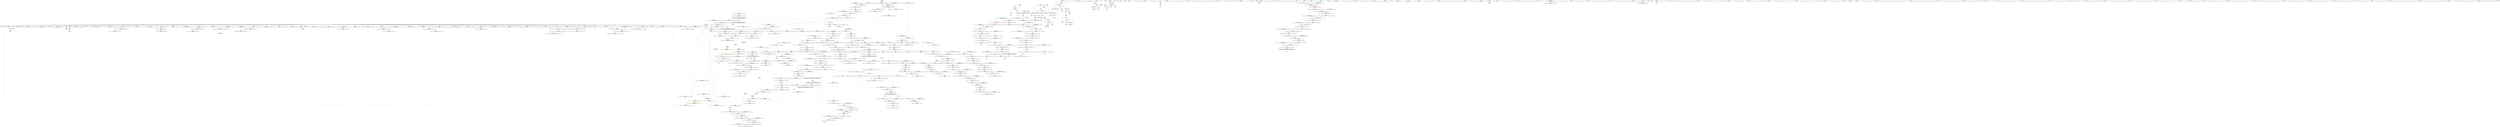 digraph "SVFG" {
	label="SVFG";

	Node0x5653acac7a00 [shape=record,color=grey,label="{NodeID: 0\nNullPtr|{|<s42>47}}"];
	Node0x5653acac7a00 -> Node0x5653acd80bc0[style=solid];
	Node0x5653acac7a00 -> Node0x5653acd80cc0[style=solid];
	Node0x5653acac7a00 -> Node0x5653acd80d90[style=solid];
	Node0x5653acac7a00 -> Node0x5653acd80e60[style=solid];
	Node0x5653acac7a00 -> Node0x5653acd80f30[style=solid];
	Node0x5653acac7a00 -> Node0x5653acd81000[style=solid];
	Node0x5653acac7a00 -> Node0x5653acd810d0[style=solid];
	Node0x5653acac7a00 -> Node0x5653acd811a0[style=solid];
	Node0x5653acac7a00 -> Node0x5653acd81270[style=solid];
	Node0x5653acac7a00 -> Node0x5653acd81340[style=solid];
	Node0x5653acac7a00 -> Node0x5653acd81410[style=solid];
	Node0x5653acac7a00 -> Node0x5653acd814e0[style=solid];
	Node0x5653acac7a00 -> Node0x5653acd815b0[style=solid];
	Node0x5653acac7a00 -> Node0x5653acd81680[style=solid];
	Node0x5653acac7a00 -> Node0x5653acd81750[style=solid];
	Node0x5653acac7a00 -> Node0x5653acd81820[style=solid];
	Node0x5653acac7a00 -> Node0x5653acd818f0[style=solid];
	Node0x5653acac7a00 -> Node0x5653acd819c0[style=solid];
	Node0x5653acac7a00 -> Node0x5653acd7b780[style=solid];
	Node0x5653acac7a00 -> Node0x5653acd7b850[style=solid];
	Node0x5653acac7a00 -> Node0x5653acd7b920[style=solid];
	Node0x5653acac7a00 -> Node0x5653acd7b9f0[style=solid];
	Node0x5653acac7a00 -> Node0x5653acd7bac0[style=solid];
	Node0x5653acac7a00 -> Node0x5653acd7bb90[style=solid];
	Node0x5653acac7a00 -> Node0x5653acd7bc60[style=solid];
	Node0x5653acac7a00 -> Node0x5653acd7bd30[style=solid];
	Node0x5653acac7a00 -> Node0x5653acd7be00[style=solid];
	Node0x5653acac7a00 -> Node0x5653acd7bed0[style=solid];
	Node0x5653acac7a00 -> Node0x5653acd7bfa0[style=solid];
	Node0x5653acac7a00 -> Node0x5653acd7c070[style=solid];
	Node0x5653acac7a00 -> Node0x5653acd7c140[style=solid];
	Node0x5653acac7a00 -> Node0x5653acd7c210[style=solid];
	Node0x5653acac7a00 -> Node0x5653acd7c2e0[style=solid];
	Node0x5653acac7a00 -> Node0x5653acd7c3b0[style=solid];
	Node0x5653acac7a00 -> Node0x5653acd7c480[style=solid];
	Node0x5653acac7a00 -> Node0x5653acd7c550[style=solid];
	Node0x5653acac7a00 -> Node0x5653acd84460[style=solid];
	Node0x5653acac7a00 -> Node0x5653acd96d60[style=solid];
	Node0x5653acac7a00 -> Node0x5653acd96e30[style=solid];
	Node0x5653acac7a00 -> Node0x5653acd96f00[style=solid];
	Node0x5653acac7a00 -> Node0x5653ac99bdc0[style=solid];
	Node0x5653acac7a00 -> Node0x5653acd905c0[style=solid];
	Node0x5653acac7a00:s42 -> Node0x5653ace14800[style=solid,color=red];
	Node0x5653acd8e340 [shape=record,color=grey,label="{NodeID: 775\n196 = Binary(195, 85, )\n}"];
	Node0x5653acd8e340 -> Node0x5653acd85330[style=solid];
	Node0x5653acd84b10 [shape=record,color=blue,label="{NodeID: 443\n63\<--131\nehselector.slot\<--\nmain\n}"];
	Node0x5653acd84b10 -> Node0x5653acd89da0[style=dashed];
	Node0x5653acd88060 [shape=record,color=purple,label="{NodeID: 277\n512\<--508\n_M_impl2\<--this1\n_ZNSt12_Vector_baseINSt7__cxx1112basic_stringIcSt11char_traitsIcESaIcEEESaIS5_EED2Ev\n}"];
	Node0x5653acd781b0 [shape=record,color=green,label="{NodeID: 111\n668\<--669\n_ZN9__gnu_cxx13new_allocatorINSt7__cxx1112basic_stringIcSt11char_traitsIcESaIcEEEE8allocateEmPKv\<--_ZN9__gnu_cxx13new_allocatorINSt7__cxx1112basic_stringIcSt11char_traitsIcESaIcEEEE8allocateEmPKv_field_insensitive\n}"];
	Node0x5653acdc89e0 [shape=record,color=yellow,style=double,label="{NodeID: 886\n51V_1 = ENCHI(MR_51V_0)\npts\{560002 \}\nFun[_ZNSt12_Vector_baseINSt7__cxx1112basic_stringIcSt11char_traitsIcESaIcEEESaIS5_EED2Ev]}"];
	Node0x5653acdc89e0 -> Node0x5653acd8cbf0[style=dashed];
	Node0x5653acd81dd0 [shape=record,color=red,label="{NodeID: 388\n684\<--675\nthis1\<--this.addr\n_ZN9__gnu_cxx13new_allocatorINSt7__cxx1112basic_stringIcSt11char_traitsIcESaIcEEEE8allocateEmPKv\n|{<s0>48}}"];
	Node0x5653acd81dd0:s0 -> Node0x5653ace187f0[style=solid,color=red];
	Node0x5653acd7d010 [shape=record,color=black,label="{NodeID: 222\n304\<--286\n\<--this1\n_ZNSt6vectorINSt7__cxx1112basic_stringIcSt11char_traitsIcESaIcEEESaIS5_EEC2EmRKS5_RKS6_\n|{<s0>25}}"];
	Node0x5653acd7d010:s0 -> Node0x5653ace16200[style=solid,color=red];
	Node0x5653ace16850 [shape=record,color=black,label="{NodeID: 1163\n632 = PHI(571, )\n0th arg _ZNSt12_Vector_baseINSt7__cxx1112basic_stringIcSt11char_traitsIcESaIcEEESaIS5_EE11_M_allocateEm }"];
	Node0x5653ace16850 -> Node0x5653acd977f0[style=solid];
	Node0x5653acd79460 [shape=record,color=green,label="{NodeID: 56\n276\<--277\n__a.addr\<--__a.addr_field_insensitive\n_ZNSt6vectorINSt7__cxx1112basic_stringIcSt11char_traitsIcESaIcEEESaIS5_EEC2EmRKS5_RKS6_\n}"];
	Node0x5653acd79460 -> Node0x5653acd8b600[style=solid];
	Node0x5653acd79460 -> Node0x5653acd95770[style=solid];
	Node0x5653acd97580 [shape=record,color=blue,label="{NodeID: 499\n608\<--605\n__a.addr\<--__a\n_ZNSaINSt7__cxx1112basic_stringIcSt11char_traitsIcESaIcEEEEC2ERKS5_\n}"];
	Node0x5653acd97580 -> Node0x5653acd8d4e0[style=dashed];
	Node0x5653acd8ade0 [shape=record,color=red,label="{NodeID: 333\n190\<--73\n\<--yay\nmain\n}"];
	Node0x5653acd8ade0 -> Node0x5653acd7cc00[style=solid];
	Node0x5653acd805b0 [shape=record,color=green,label="{NodeID: 167\n1007\<--1008\n__p.addr\<--__p.addr_field_insensitive\n_ZN9__gnu_cxx13new_allocatorINSt7__cxx1112basic_stringIcSt11char_traitsIcESaIcEEEE10deallocateEPS6_m\n}"];
	Node0x5653acd805b0 -> Node0x5653acd83ff0[style=solid];
	Node0x5653acd805b0 -> Node0x5653acd99bb0[style=solid];
	Node0x5653ace12150 [shape=record,color=black,label="{NodeID: 1108\n81 = PHI()\n}"];
	Node0x5653acac5c10 [shape=record,color=green,label="{NodeID: 1\n7\<--1\n__dso_handle\<--dummyObj\nGlob }"];
	Node0x5653acd8e4c0 [shape=record,color=grey,label="{NodeID: 776\n240 = Binary(239, 85, )\n}"];
	Node0x5653acd8e4c0 -> Node0x5653acd85670[style=solid];
	Node0x5653acd84be0 [shape=record,color=blue,label="{NodeID: 444\n61\<--137\nexn.slot\<--\nmain\n}"];
	Node0x5653acd84be0 -> Node0x5653acd89cd0[style=dashed];
	Node0x5653acd88130 [shape=record,color=purple,label="{NodeID: 278\n513\<--508\n_M_end_of_storage\<--this1\n_ZNSt12_Vector_baseINSt7__cxx1112basic_stringIcSt11char_traitsIcESaIcEEESaIS5_EED2Ev\n}"];
	Node0x5653acd88130 -> Node0x5653acd8cbf0[style=solid];
	Node0x5653acd782b0 [shape=record,color=green,label="{NodeID: 112\n675\<--676\nthis.addr\<--this.addr_field_insensitive\n_ZN9__gnu_cxx13new_allocatorINSt7__cxx1112basic_stringIcSt11char_traitsIcESaIcEEEE8allocateEmPKv\n}"];
	Node0x5653acd782b0 -> Node0x5653acd81dd0[style=solid];
	Node0x5653acd782b0 -> Node0x5653acd97b30[style=solid];
	Node0x5653acd81ea0 [shape=record,color=red,label="{NodeID: 389\n685\<--677\n\<--__n.addr\n_ZN9__gnu_cxx13new_allocatorINSt7__cxx1112basic_stringIcSt11char_traitsIcESaIcEEEE8allocateEmPKv\n}"];
	Node0x5653acd81ea0 -> Node0x5653acd8fe40[style=solid];
	Node0x5653acd7d0e0 [shape=record,color=black,label="{NodeID: 223\n324\<--323\n\<--this1\n_ZNSaINSt7__cxx1112basic_stringIcSt11char_traitsIcESaIcEEEED2Ev\n|{<s0>26}}"];
	Node0x5653acd7d0e0:s0 -> Node0x5653ace16cc0[style=solid,color=red];
	Node0x5653ace16960 [shape=record,color=black,label="{NodeID: 1164\n633 = PHI(572, )\n1st arg _ZNSt12_Vector_baseINSt7__cxx1112basic_stringIcSt11char_traitsIcESaIcEEESaIS5_EE11_M_allocateEm }"];
	Node0x5653ace16960 -> Node0x5653acd978c0[style=solid];
	Node0x5653acd79530 [shape=record,color=green,label="{NodeID: 57\n278\<--279\nexn.slot\<--exn.slot_field_insensitive\n_ZNSt6vectorINSt7__cxx1112basic_stringIcSt11char_traitsIcESaIcEEESaIS5_EEC2EmRKS5_RKS6_\n}"];
	Node0x5653acd79530 -> Node0x5653acd8b6d0[style=solid];
	Node0x5653acd79530 -> Node0x5653acd95840[style=solid];
	Node0x5653acd97650 [shape=record,color=blue,label="{NodeID: 500\n623\<--621\nthis.addr\<--this\n_ZN9__gnu_cxx13new_allocatorINSt7__cxx1112basic_stringIcSt11char_traitsIcESaIcEEEEC2ERKS7_\n}"];
	Node0x5653acd97650 -> Node0x5653acd8d5b0[style=dashed];
	Node0x5653acd8aeb0 [shape=record,color=red,label="{NodeID: 334\n165\<--75\n\<--k\nmain\n}"];
	Node0x5653acd8aeb0 -> Node0x5653acd90140[style=solid];
	Node0x5653acd80680 [shape=record,color=green,label="{NodeID: 168\n1009\<--1010\n.addr\<--.addr_field_insensitive\n_ZN9__gnu_cxx13new_allocatorINSt7__cxx1112basic_stringIcSt11char_traitsIcESaIcEEEE10deallocateEPS6_m\n}"];
	Node0x5653acd80680 -> Node0x5653acd99c80[style=solid];
	Node0x5653ace12250 [shape=record,color=black,label="{NodeID: 1109\n91 = PHI()\n}"];
	Node0x5653acd662e0 [shape=record,color=green,label="{NodeID: 2\n8\<--1\n_ZSt3cin\<--dummyObj\nGlob }"];
	Node0x5653acd8e640 [shape=record,color=grey,label="{NodeID: 777\n228 = Binary(227, 85, )\n}"];
	Node0x5653acd8e640 -> Node0x5653acd855a0[style=solid];
	Node0x5653acd84cb0 [shape=record,color=blue,label="{NodeID: 445\n63\<--139\nehselector.slot\<--\nmain\n}"];
	Node0x5653acd84cb0 -> Node0x5653acd89da0[style=dashed];
	Node0x5653acd88200 [shape=record,color=purple,label="{NodeID: 279\n515\<--508\n_M_impl3\<--this1\n_ZNSt12_Vector_baseINSt7__cxx1112basic_stringIcSt11char_traitsIcESaIcEEESaIS5_EED2Ev\n}"];
	Node0x5653acd78380 [shape=record,color=green,label="{NodeID: 113\n677\<--678\n__n.addr\<--__n.addr_field_insensitive\n_ZN9__gnu_cxx13new_allocatorINSt7__cxx1112basic_stringIcSt11char_traitsIcESaIcEEEE8allocateEmPKv\n}"];
	Node0x5653acd78380 -> Node0x5653acd81ea0[style=solid];
	Node0x5653acd78380 -> Node0x5653acd81f70[style=solid];
	Node0x5653acd78380 -> Node0x5653acd97c00[style=solid];
	Node0x5653acd81f70 [shape=record,color=red,label="{NodeID: 390\n695\<--677\n\<--__n.addr\n_ZN9__gnu_cxx13new_allocatorINSt7__cxx1112basic_stringIcSt11char_traitsIcESaIcEEEE8allocateEmPKv\n}"];
	Node0x5653acd81f70 -> Node0x5653acd8f240[style=solid];
	Node0x5653acd7d1b0 [shape=record,color=black,label="{NodeID: 224\n344\<--343\n\<--this1\n_ZNSt6vectorINSt7__cxx1112basic_stringIcSt11char_traitsIcESaIcEEESaIS5_EEixEm\n}"];
	Node0x5653acd7d1b0 -> Node0x5653acd875d0[style=solid];
	Node0x5653acd7d1b0 -> Node0x5653acd876a0[style=solid];
	Node0x5653ace16a70 [shape=record,color=black,label="{NodeID: 1165\n922 = PHI(894, )\n0th arg _ZNSt12_Destroy_auxILb0EE9__destroyIPNSt7__cxx1112basic_stringIcSt11char_traitsIcESaIcEEEEEvT_S9_ }"];
	Node0x5653ace16a70 -> Node0x5653acd992c0[style=solid];
	Node0x5653acd79600 [shape=record,color=green,label="{NodeID: 58\n280\<--281\nehselector.slot\<--ehselector.slot_field_insensitive\n_ZNSt6vectorINSt7__cxx1112basic_stringIcSt11char_traitsIcESaIcEEESaIS5_EEC2EmRKS5_RKS6_\n}"];
	Node0x5653acd79600 -> Node0x5653acd8b7a0[style=solid];
	Node0x5653acd79600 -> Node0x5653acd95910[style=solid];
	Node0x5653acd97720 [shape=record,color=blue,label="{NodeID: 501\n625\<--622\n.addr\<--\n_ZN9__gnu_cxx13new_allocatorINSt7__cxx1112basic_stringIcSt11char_traitsIcESaIcEEEEC2ERKS7_\n}"];
	Node0x5653acd8af80 [shape=record,color=red,label="{NodeID: 335\n172\<--75\n\<--k\nmain\n}"];
	Node0x5653acd8af80 -> Node0x5653acd7ca60[style=solid];
	Node0x5653acd80750 [shape=record,color=green,label="{NodeID: 169\n1018\<--1019\n_ZdlPv\<--_ZdlPv_field_insensitive\n}"];
	Node0x5653ace12350 [shape=record,color=black,label="{NodeID: 1110\n171 = PHI(334, )\n}"];
	Node0x5653acd655b0 [shape=record,color=green,label="{NodeID: 3\n9\<--1\n.str\<--dummyObj\nGlob }"];
	Node0x5653acd8e7c0 [shape=record,color=grey,label="{NodeID: 778\n222 = Binary(221, 223, )\n}"];
	Node0x5653acd8e7c0 -> Node0x5653acd854d0[style=solid];
	Node0x5653acd84d80 [shape=record,color=blue,label="{NodeID: 446\n67\<--78\nout\<--\nmain\n}"];
	Node0x5653acd84d80 -> Node0x5653acd8a0e0[style=dashed];
	Node0x5653acd84d80 -> Node0x5653acd8a1b0[style=dashed];
	Node0x5653acd84d80 -> Node0x5653acd85400[style=dashed];
	Node0x5653acd84d80 -> Node0x5653acdcae50[style=dashed];
	Node0x5653acd882d0 [shape=record,color=purple,label="{NodeID: 280\n516\<--508\n_M_start4\<--this1\n_ZNSt12_Vector_baseINSt7__cxx1112basic_stringIcSt11char_traitsIcESaIcEEESaIS5_EED2Ev\n}"];
	Node0x5653acd882d0 -> Node0x5653acd8ccc0[style=solid];
	Node0x5653acd78450 [shape=record,color=green,label="{NodeID: 114\n679\<--680\n.addr\<--.addr_field_insensitive\n_ZN9__gnu_cxx13new_allocatorINSt7__cxx1112basic_stringIcSt11char_traitsIcESaIcEEEE8allocateEmPKv\n}"];
	Node0x5653acd78450 -> Node0x5653acd97cd0[style=solid];
	Node0x5653acd82040 [shape=record,color=red,label="{NodeID: 391\n708\<--705\nthis1\<--this.addr\n_ZNK9__gnu_cxx13new_allocatorINSt7__cxx1112basic_stringIcSt11char_traitsIcESaIcEEEE8max_sizeEv\n}"];
	Node0x5653acd7d280 [shape=record,color=black,label="{NodeID: 225\n334\<--349\n_ZNSt6vectorINSt7__cxx1112basic_stringIcSt11char_traitsIcESaIcEEESaIS5_EEixEm_ret\<--add.ptr\n_ZNSt6vectorINSt7__cxx1112basic_stringIcSt11char_traitsIcESaIcEEESaIS5_EEixEm\n|{<s0>10|<s1>15|<s2>17|<s3>18}}"];
	Node0x5653acd7d280:s0 -> Node0x5653ace12720[style=solid,color=blue];
	Node0x5653acd7d280:s1 -> Node0x5653ace12350[style=solid,color=blue];
	Node0x5653acd7d280:s2 -> Node0x5653ace128c0[style=solid,color=blue];
	Node0x5653acd7d280:s3 -> Node0x5653ace12a00[style=solid,color=blue];
	Node0x5653ace16b80 [shape=record,color=black,label="{NodeID: 1166\n923 = PHI(895, )\n1st arg _ZNSt12_Destroy_auxILb0EE9__destroyIPNSt7__cxx1112basic_stringIcSt11char_traitsIcESaIcEEEEEvT_S9_ }"];
	Node0x5653ace16b80 -> Node0x5653acd99390[style=solid];
	Node0x5653acd796d0 [shape=record,color=green,label="{NodeID: 59\n291\<--292\n_ZNSt12_Vector_baseINSt7__cxx1112basic_stringIcSt11char_traitsIcESaIcEEESaIS5_EEC2EmRKS6_\<--_ZNSt12_Vector_baseINSt7__cxx1112basic_stringIcSt11char_traitsIcESaIcEEESaIS5_EEC2EmRKS6__field_insensitive\n}"];
	Node0x5653acd977f0 [shape=record,color=blue,label="{NodeID: 502\n634\<--632\nthis.addr\<--this\n_ZNSt12_Vector_baseINSt7__cxx1112basic_stringIcSt11char_traitsIcESaIcEEESaIS5_EE11_M_allocateEm\n}"];
	Node0x5653acd977f0 -> Node0x5653acd8d680[style=dashed];
	Node0x5653acd8b050 [shape=record,color=red,label="{NodeID: 336\n186\<--75\n\<--k\nmain\n}"];
	Node0x5653acd8b050 -> Node0x5653acd8f3c0[style=solid];
	Node0x5653acd80850 [shape=record,color=green,label="{NodeID: 170\n1027\<--1028\n__first.addr\<--__first.addr_field_insensitive\n_ZSt8_DestroyIPNSt7__cxx1112basic_stringIcSt11char_traitsIcESaIcEEES5_EvT_S7_RSaIT0_E\n}"];
	Node0x5653acd80850 -> Node0x5653acd840c0[style=solid];
	Node0x5653acd80850 -> Node0x5653acd99d50[style=solid];
	Node0x5653ace12580 [shape=record,color=black,label="{NodeID: 1111\n174 = PHI()\n}"];
	Node0x5653ace12580 -> Node0x5653acd8b120[style=solid];
	Node0x5653acd65640 [shape=record,color=green,label="{NodeID: 4\n12\<--1\n\<--dummyObj\nCan only get source location for instruction, argument, global var or function.}"];
	Node0x5653acd8e940 [shape=record,color=grey,label="{NodeID: 779\n214 = Binary(213, 85, )\n}"];
	Node0x5653acd8e940 -> Node0x5653acd7cda0[style=solid];
	Node0x5653acd84e50 [shape=record,color=blue,label="{NodeID: 447\n69\<--78\ni11\<--\nmain\n}"];
	Node0x5653acd84e50 -> Node0x5653acd8a280[style=dashed];
	Node0x5653acd84e50 -> Node0x5653acd8a350[style=dashed];
	Node0x5653acd84e50 -> Node0x5653acd8a420[style=dashed];
	Node0x5653acd84e50 -> Node0x5653acd8a4f0[style=dashed];
	Node0x5653acd84e50 -> Node0x5653acd8a5c0[style=dashed];
	Node0x5653acd84e50 -> Node0x5653acd8a690[style=dashed];
	Node0x5653acd84e50 -> Node0x5653acd855a0[style=dashed];
	Node0x5653acd84e50 -> Node0x5653acdcb350[style=dashed];
	Node0x5653acd883a0 [shape=record,color=purple,label="{NodeID: 281\n526\<--508\n_M_impl5\<--this1\n_ZNSt12_Vector_baseINSt7__cxx1112basic_stringIcSt11char_traitsIcESaIcEEESaIS5_EED2Ev\n|{<s0>39}}"];
	Node0x5653acd883a0:s0 -> Node0x5653ace16ed0[style=solid,color=red];
	Node0x5653acd7d7e0 [shape=record,color=green,label="{NodeID: 115\n687\<--688\n_ZNK9__gnu_cxx13new_allocatorINSt7__cxx1112basic_stringIcSt11char_traitsIcESaIcEEEE8max_sizeEv\<--_ZNK9__gnu_cxx13new_allocatorINSt7__cxx1112basic_stringIcSt11char_traitsIcESaIcEEEE8max_sizeEv_field_insensitive\n}"];
	Node0x5653acd82110 [shape=record,color=red,label="{NodeID: 392\n731\<--719\n\<--__first.addr\n_ZSt24__uninitialized_fill_n_aIPNSt7__cxx1112basic_stringIcSt11char_traitsIcESaIcEEEmS5_S5_ET_S7_T0_RKT1_RSaIT2_E\n|{<s0>51}}"];
	Node0x5653acd82110:s0 -> Node0x5653ace15920[style=solid,color=red];
	Node0x5653acd7d350 [shape=record,color=black,label="{NodeID: 226\n382\<--381\n\<--this1\n_ZNSt6vectorINSt7__cxx1112basic_stringIcSt11char_traitsIcESaIcEEESaIS5_EED2Ev\n}"];
	Node0x5653acd7d350 -> Node0x5653acd87770[style=solid];
	Node0x5653acd7d350 -> Node0x5653acd87840[style=solid];
	Node0x5653ace16cc0 [shape=record,color=black,label="{NodeID: 1167\n421 = PHI(324, )\n0th arg _ZN9__gnu_cxx13new_allocatorINSt7__cxx1112basic_stringIcSt11char_traitsIcESaIcEEEED2Ev }"];
	Node0x5653ace16cc0 -> Node0x5653acd96130[style=solid];
	Node0x5653acd797d0 [shape=record,color=green,label="{NodeID: 60\n296\<--297\n_ZNSt6vectorINSt7__cxx1112basic_stringIcSt11char_traitsIcESaIcEEESaIS5_EE18_M_fill_initializeEmRKS5_\<--_ZNSt6vectorINSt7__cxx1112basic_stringIcSt11char_traitsIcESaIcEEESaIS5_EE18_M_fill_initializeEmRKS5__field_insensitive\n}"];
	Node0x5653acd978c0 [shape=record,color=blue,label="{NodeID: 503\n636\<--633\n__n.addr\<--__n\n_ZNSt12_Vector_baseINSt7__cxx1112basic_stringIcSt11char_traitsIcESaIcEEESaIS5_EE11_M_allocateEm\n}"];
	Node0x5653acd978c0 -> Node0x5653acd81a90[style=dashed];
	Node0x5653acd978c0 -> Node0x5653acd81b60[style=dashed];
	Node0x5653acd8b120 [shape=record,color=red,label="{NodeID: 337\n177\<--174\n\<--call25\nmain\n}"];
	Node0x5653acd8b120 -> Node0x5653acd7cb30[style=solid];
	Node0x5653acd80920 [shape=record,color=green,label="{NodeID: 171\n1029\<--1030\n__last.addr\<--__last.addr_field_insensitive\n_ZSt8_DestroyIPNSt7__cxx1112basic_stringIcSt11char_traitsIcESaIcEEES5_EvT_S7_RSaIT0_E\n}"];
	Node0x5653acd80920 -> Node0x5653acd84190[style=solid];
	Node0x5653acd80920 -> Node0x5653acd99e20[style=solid];
	Node0x5653ace12650 [shape=record,color=black,label="{NodeID: 1112\n23 = PHI()\n}"];
	Node0x5653acd658f0 [shape=record,color=green,label="{NodeID: 5\n78\<--1\n\<--dummyObj\nCan only get source location for instruction, argument, global var or function.}"];
	Node0x5653acd8eac0 [shape=record,color=grey,label="{NodeID: 780\n203 = Binary(202, 201, )\n}"];
	Node0x5653acd8eac0 -> Node0x5653acd85400[style=solid];
	Node0x5653acd84f20 [shape=record,color=blue,label="{NodeID: 448\n71\<--152\nj\<--\nmain\n}"];
	Node0x5653acd84f20 -> Node0x5653acd8a760[style=dashed];
	Node0x5653acd84f20 -> Node0x5653acd8a830[style=dashed];
	Node0x5653acd84f20 -> Node0x5653acd8a900[style=dashed];
	Node0x5653acd84f20 -> Node0x5653acd8a9d0[style=dashed];
	Node0x5653acd84f20 -> Node0x5653acd8aaa0[style=dashed];
	Node0x5653acd84f20 -> Node0x5653acd8ab70[style=dashed];
	Node0x5653acd84f20 -> Node0x5653acd8ac40[style=dashed];
	Node0x5653acd84f20 -> Node0x5653acd8ad10[style=dashed];
	Node0x5653acd84f20 -> Node0x5653acd84f20[style=dashed];
	Node0x5653acd84f20 -> Node0x5653acd85330[style=dashed];
	Node0x5653acd84f20 -> Node0x5653acd854d0[style=dashed];
	Node0x5653acd84f20 -> Node0x5653acdcb850[style=dashed];
	Node0x5653acd88470 [shape=record,color=purple,label="{NodeID: 282\n534\<--508\n_M_impl6\<--this1\n_ZNSt12_Vector_baseINSt7__cxx1112basic_stringIcSt11char_traitsIcESaIcEEESaIS5_EED2Ev\n|{<s0>40}}"];
	Node0x5653acd88470:s0 -> Node0x5653ace16ed0[style=solid,color=red];
	Node0x5653acd7d8e0 [shape=record,color=green,label="{NodeID: 116\n692\<--693\n_ZSt17__throw_bad_allocv\<--_ZSt17__throw_bad_allocv_field_insensitive\n}"];
	Node0x5653acd821e0 [shape=record,color=red,label="{NodeID: 393\n732\<--721\n\<--__n.addr\n_ZSt24__uninitialized_fill_n_aIPNSt7__cxx1112basic_stringIcSt11char_traitsIcESaIcEEEmS5_S5_ET_S7_T0_RKT1_RSaIT2_E\n|{<s0>51}}"];
	Node0x5653acd821e0:s0 -> Node0x5653ace15a30[style=solid,color=red];
	Node0x5653acd7d420 [shape=record,color=black,label="{NodeID: 227\n386\<--381\n\<--this1\n_ZNSt6vectorINSt7__cxx1112basic_stringIcSt11char_traitsIcESaIcEEESaIS5_EED2Ev\n}"];
	Node0x5653acd7d420 -> Node0x5653acd87910[style=solid];
	Node0x5653acd7d420 -> Node0x5653acd879e0[style=solid];
	Node0x5653ace16e00 [shape=record,color=black,label="{NodeID: 1168\n41 = PHI()\n0th arg main }"];
	Node0x5653ace16e00 -> Node0x5653acd84630[style=solid];
	Node0x5653acd798d0 [shape=record,color=green,label="{NodeID: 61\n306\<--307\n_ZNSt12_Vector_baseINSt7__cxx1112basic_stringIcSt11char_traitsIcESaIcEEESaIS5_EED2Ev\<--_ZNSt12_Vector_baseINSt7__cxx1112basic_stringIcSt11char_traitsIcESaIcEEESaIS5_EED2Ev_field_insensitive\n}"];
	Node0x5653acd97990 [shape=record,color=blue,label="{NodeID: 504\n658\<--656\n__a.addr\<--__a\n_ZNSt16allocator_traitsISaINSt7__cxx1112basic_stringIcSt11char_traitsIcESaIcEEEEE8allocateERS6_m\n}"];
	Node0x5653acd97990 -> Node0x5653acd81c30[style=dashed];
	Node0x5653acd8b1f0 [shape=record,color=red,label="{NodeID: 338\n259\<--256\nthis1\<--this.addr\n_ZNSaINSt7__cxx1112basic_stringIcSt11char_traitsIcESaIcEEEEC2Ev\n}"];
	Node0x5653acd8b1f0 -> Node0x5653acd7ce70[style=solid];
	Node0x5653acd809f0 [shape=record,color=green,label="{NodeID: 172\n1031\<--1032\n.addr\<--.addr_field_insensitive\n_ZSt8_DestroyIPNSt7__cxx1112basic_stringIcSt11char_traitsIcESaIcEEES5_EvT_S7_RSaIT0_E\n}"];
	Node0x5653acd809f0 -> Node0x5653acd99ef0[style=solid];
	Node0x5653ace12720 [shape=record,color=black,label="{NodeID: 1113\n117 = PHI(334, )\n}"];
	Node0x5653acd65980 [shape=record,color=green,label="{NodeID: 6\n85\<--1\n\<--dummyObj\nCan only get source location for instruction, argument, global var or function.}"];
	Node0x5653acd8ec40 [shape=record,color=grey,label="{NodeID: 781\n201 = Binary(199, 200, )\n}"];
	Node0x5653acd8ec40 -> Node0x5653acd8eac0[style=solid];
	Node0x5653acd84ff0 [shape=record,color=blue,label="{NodeID: 449\n73\<--160\nyay\<--\nmain\n}"];
	Node0x5653acd84ff0 -> Node0x5653acd8ade0[style=dashed];
	Node0x5653acd84ff0 -> Node0x5653acd84ff0[style=dashed];
	Node0x5653acd84ff0 -> Node0x5653acd85190[style=dashed];
	Node0x5653acd84ff0 -> Node0x5653acdcf950[style=dashed];
	Node0x5653acd88540 [shape=record,color=purple,label="{NodeID: 283\n555\<--549\n_M_start\<--this1\n_ZNSt12_Vector_baseINSt7__cxx1112basic_stringIcSt11char_traitsIcESaIcEEESaIS5_EE12_Vector_implC2ERKS6_\n}"];
	Node0x5653acd88540 -> Node0x5653acd96d60[style=solid];
	Node0x5653acd7d9e0 [shape=record,color=green,label="{NodeID: 117\n697\<--698\ncall2\<--call2_field_insensitive\n_ZN9__gnu_cxx13new_allocatorINSt7__cxx1112basic_stringIcSt11char_traitsIcESaIcEEEE8allocateEmPKv\n}"];
	Node0x5653acd7d9e0 -> Node0x5653acd86500[style=solid];
	Node0x5653acd822b0 [shape=record,color=red,label="{NodeID: 394\n733\<--723\n\<--__x.addr\n_ZSt24__uninitialized_fill_n_aIPNSt7__cxx1112basic_stringIcSt11char_traitsIcESaIcEEEmS5_S5_ET_S7_T0_RKT1_RSaIT2_E\n|{<s0>51}}"];
	Node0x5653acd822b0:s0 -> Node0x5653ace15b40[style=solid,color=red];
	Node0x5653acd7d4f0 [shape=record,color=black,label="{NodeID: 228\n390\<--381\n\<--this1\n_ZNSt6vectorINSt7__cxx1112basic_stringIcSt11char_traitsIcESaIcEEESaIS5_EED2Ev\n|{<s0>28}}"];
	Node0x5653acd7d4f0:s0 -> Node0x5653ace18450[style=solid,color=red];
	Node0x5653ace16ed0 [shape=record,color=black,label="{NodeID: 1169\n595 = PHI(445, 526, 534, )\n0th arg _ZNSt12_Vector_baseINSt7__cxx1112basic_stringIcSt11char_traitsIcESaIcEEESaIS5_EE12_Vector_implD2Ev }"];
	Node0x5653ace16ed0 -> Node0x5653acd973e0[style=solid];
	Node0x5653acd799d0 [shape=record,color=green,label="{NodeID: 62\n314\<--315\n__gxx_personality_v0\<--__gxx_personality_v0_field_insensitive\n}"];
	Node0x5653acd97a60 [shape=record,color=blue,label="{NodeID: 505\n660\<--657\n__n.addr\<--__n\n_ZNSt16allocator_traitsISaINSt7__cxx1112basic_stringIcSt11char_traitsIcESaIcEEEEE8allocateERS6_m\n}"];
	Node0x5653acd97a60 -> Node0x5653acd81d00[style=dashed];
	Node0x5653acd8b2c0 [shape=record,color=red,label="{NodeID: 339\n286\<--270\nthis1\<--this.addr\n_ZNSt6vectorINSt7__cxx1112basic_stringIcSt11char_traitsIcESaIcEEESaIS5_EEC2EmRKS5_RKS6_\n|{|<s2>24}}"];
	Node0x5653acd8b2c0 -> Node0x5653acd7cf40[style=solid];
	Node0x5653acd8b2c0 -> Node0x5653acd7d010[style=solid];
	Node0x5653acd8b2c0:s2 -> Node0x5653ace14250[style=solid,color=red];
	Node0x5653acd80ac0 [shape=record,color=green,label="{NodeID: 173\n13\<--1043\n_GLOBAL__sub_I_narri_0_1.cpp\<--_GLOBAL__sub_I_narri_0_1.cpp_field_insensitive\n}"];
	Node0x5653acd80ac0 -> Node0x5653acd84360[style=solid];
	Node0x5653ace128c0 [shape=record,color=black,label="{NodeID: 1114\n212 = PHI(334, )\n|{<s0>19}}"];
	Node0x5653ace128c0:s0 -> Node0x5653ace16630[style=solid,color=red];
	Node0x5653acd65a10 [shape=record,color=green,label="{NodeID: 7\n160\<--1\n\<--dummyObj\nCan only get source location for instruction, argument, global var or function.}"];
	Node0x5653acd8edc0 [shape=record,color=grey,label="{NodeID: 782\n521 = Binary(520, 522, )\n|{<s0>38}}"];
	Node0x5653acd8edc0:s0 -> Node0x5653ace18b80[style=solid,color=red];
	Node0x5653acd850c0 [shape=record,color=blue,label="{NodeID: 450\n75\<--162\nk\<--add\nmain\n}"];
	Node0x5653acd850c0 -> Node0x5653acd8aeb0[style=dashed];
	Node0x5653acd850c0 -> Node0x5653acd8af80[style=dashed];
	Node0x5653acd850c0 -> Node0x5653acd8b050[style=dashed];
	Node0x5653acd850c0 -> Node0x5653acd850c0[style=dashed];
	Node0x5653acd850c0 -> Node0x5653acd85260[style=dashed];
	Node0x5653acd850c0 -> Node0x5653acdcfe50[style=dashed];
	Node0x5653acd88610 [shape=record,color=purple,label="{NodeID: 284\n557\<--549\n_M_finish\<--this1\n_ZNSt12_Vector_baseINSt7__cxx1112basic_stringIcSt11char_traitsIcESaIcEEESaIS5_EE12_Vector_implC2ERKS6_\n}"];
	Node0x5653acd88610 -> Node0x5653acd96e30[style=solid];
	Node0x5653acd7dab0 [shape=record,color=green,label="{NodeID: 118\n699\<--700\n_Znwm\<--_Znwm_field_insensitive\n}"];
	Node0x5653acd82380 [shape=record,color=red,label="{NodeID: 395\n743\<--740\nthis1\<--this.addr\n_ZNSt12_Vector_baseINSt7__cxx1112basic_stringIcSt11char_traitsIcESaIcEEESaIS5_EE19_M_get_Tp_allocatorEv\n}"];
	Node0x5653acd82380 -> Node0x5653acd890a0[style=solid];
	Node0x5653acd7d5c0 [shape=record,color=black,label="{NodeID: 229\n397\<--381\n\<--this1\n_ZNSt6vectorINSt7__cxx1112basic_stringIcSt11char_traitsIcESaIcEEESaIS5_EED2Ev\n|{<s0>30}}"];
	Node0x5653acd7d5c0:s0 -> Node0x5653ace16200[style=solid,color=red];
	Node0x5653ace171e0 [shape=record,color=black,label="{NodeID: 1170\n621 = PHI(613, )\n0th arg _ZN9__gnu_cxx13new_allocatorINSt7__cxx1112basic_stringIcSt11char_traitsIcESaIcEEEEC2ERKS7_ }"];
	Node0x5653ace171e0 -> Node0x5653acd97650[style=solid];
	Node0x5653acd79ad0 [shape=record,color=green,label="{NodeID: 63\n320\<--321\nthis.addr\<--this.addr_field_insensitive\n_ZNSaINSt7__cxx1112basic_stringIcSt11char_traitsIcESaIcEEEED2Ev\n}"];
	Node0x5653acd79ad0 -> Node0x5653acd8b870[style=solid];
	Node0x5653acd79ad0 -> Node0x5653acd959e0[style=solid];
	Node0x5653acd97b30 [shape=record,color=blue,label="{NodeID: 506\n675\<--672\nthis.addr\<--this\n_ZN9__gnu_cxx13new_allocatorINSt7__cxx1112basic_stringIcSt11char_traitsIcESaIcEEEE8allocateEmPKv\n}"];
	Node0x5653acd97b30 -> Node0x5653acd81dd0[style=dashed];
	Node0x5653acd8b390 [shape=record,color=red,label="{NodeID: 340\n288\<--272\n\<--__n.addr\n_ZNSt6vectorINSt7__cxx1112basic_stringIcSt11char_traitsIcESaIcEEESaIS5_EEC2EmRKS5_RKS6_\n|{<s0>23}}"];
	Node0x5653acd8b390:s0 -> Node0x5653ace194c0[style=solid,color=red];
	Node0x5653acd80bc0 [shape=record,color=black,label="{NodeID: 174\n2\<--3\ndummyVal\<--dummyVal\n}"];
	Node0x5653ace12a00 [shape=record,color=black,label="{NodeID: 1115\n216 = PHI(334, )\n|{<s0>19}}"];
	Node0x5653ace12a00:s0 -> Node0x5653ace16740[style=solid,color=red];
	Node0x5653acd65aa0 [shape=record,color=green,label="{NodeID: 8\n180\<--1\n\<--dummyObj\nCan only get source location for instruction, argument, global var or function.}"];
	Node0x5653acd8ef40 [shape=record,color=grey,label="{NodeID: 783\n520 = Binary(518, 519, )\n}"];
	Node0x5653acd8ef40 -> Node0x5653acd8edc0[style=solid];
	Node0x5653acd85190 [shape=record,color=blue,label="{NodeID: 451\n73\<--183\nyay\<--\nmain\n}"];
	Node0x5653acd85190 -> Node0x5653acd8ade0[style=dashed];
	Node0x5653acd85190 -> Node0x5653acd84ff0[style=dashed];
	Node0x5653acd85190 -> Node0x5653acdcf950[style=dashed];
	Node0x5653acd886e0 [shape=record,color=purple,label="{NodeID: 285\n559\<--549\n_M_end_of_storage\<--this1\n_ZNSt12_Vector_baseINSt7__cxx1112basic_stringIcSt11char_traitsIcESaIcEEESaIS5_EE12_Vector_implC2ERKS6_\n}"];
	Node0x5653acd886e0 -> Node0x5653acd96f00[style=solid];
	Node0x5653acd7dbb0 [shape=record,color=green,label="{NodeID: 119\n705\<--706\nthis.addr\<--this.addr_field_insensitive\n_ZNK9__gnu_cxx13new_allocatorINSt7__cxx1112basic_stringIcSt11char_traitsIcESaIcEEEE8max_sizeEv\n}"];
	Node0x5653acd7dbb0 -> Node0x5653acd82040[style=solid];
	Node0x5653acd7dbb0 -> Node0x5653acd97da0[style=solid];
	Node0x5653acd82450 [shape=record,color=red,label="{NodeID: 396\n763\<--751\n\<--__first.addr\n_ZSt20uninitialized_fill_nIPNSt7__cxx1112basic_stringIcSt11char_traitsIcESaIcEEEmS5_ET_S7_T0_RKT1_\n|{<s0>52}}"];
	Node0x5653acd82450:s0 -> Node0x5653ac9a50f0[style=solid,color=red];
	Node0x5653acd7d690 [shape=record,color=black,label="{NodeID: 230\n405\<--381\n\<--this1\n_ZNSt6vectorINSt7__cxx1112basic_stringIcSt11char_traitsIcESaIcEEESaIS5_EED2Ev\n|{<s0>31}}"];
	Node0x5653acd7d690:s0 -> Node0x5653ace16200[style=solid,color=red];
	Node0x5653ace172f0 [shape=record,color=black,label="{NodeID: 1171\n622 = PHI(615, )\n1st arg _ZN9__gnu_cxx13new_allocatorINSt7__cxx1112basic_stringIcSt11char_traitsIcESaIcEEEEC2ERKS7_ }"];
	Node0x5653ace172f0 -> Node0x5653acd97720[style=solid];
	Node0x5653acd79ba0 [shape=record,color=green,label="{NodeID: 64\n326\<--327\n_ZN9__gnu_cxx13new_allocatorINSt7__cxx1112basic_stringIcSt11char_traitsIcESaIcEEEED2Ev\<--_ZN9__gnu_cxx13new_allocatorINSt7__cxx1112basic_stringIcSt11char_traitsIcESaIcEEEED2Ev_field_insensitive\n}"];
	Node0x5653acd97c00 [shape=record,color=blue,label="{NodeID: 507\n677\<--673\n__n.addr\<--__n\n_ZN9__gnu_cxx13new_allocatorINSt7__cxx1112basic_stringIcSt11char_traitsIcESaIcEEEE8allocateEmPKv\n}"];
	Node0x5653acd97c00 -> Node0x5653acd81ea0[style=dashed];
	Node0x5653acd97c00 -> Node0x5653acd81f70[style=dashed];
	Node0x5653acd8b460 [shape=record,color=red,label="{NodeID: 341\n293\<--272\n\<--__n.addr\n_ZNSt6vectorINSt7__cxx1112basic_stringIcSt11char_traitsIcESaIcEEESaIS5_EEC2EmRKS5_RKS6_\n|{<s0>24}}"];
	Node0x5653acd8b460:s0 -> Node0x5653ace14360[style=solid,color=red];
	Node0x5653acd80cc0 [shape=record,color=black,label="{NodeID: 175\n42\<--3\nargv\<--dummyVal\nmain\n1st arg main }"];
	Node0x5653acd80cc0 -> Node0x5653acd84700[style=solid];
	Node0x5653ace12b40 [shape=record,color=black,label="{NodeID: 1116\n391 = PHI(738, )\n|{<s0>29}}"];
	Node0x5653ace12b40:s0 -> Node0x5653ace18100[style=solid,color=red];
	Node0x5653acd759a0 [shape=record,color=green,label="{NodeID: 9\n183\<--1\n\<--dummyObj\nCan only get source location for instruction, argument, global var or function.}"];
	Node0x5653acddd1d0 [shape=record,color=yellow,style=double,label="{NodeID: 950\n30V_1 = ENCHI(MR_30V_0)\npts\{560000 \}\nFun[_ZNSt6vectorINSt7__cxx1112basic_stringIcSt11char_traitsIcESaIcEEESaIS5_EEixEm]}"];
	Node0x5653acddd1d0 -> Node0x5653acd8bae0[style=dashed];
	Node0x5653acd8f0c0 [shape=record,color=grey,label="{NodeID: 784\n805 = Binary(804, 806, )\n}"];
	Node0x5653acd8f0c0 -> Node0x5653acd98900[style=solid];
	Node0x5653acd85260 [shape=record,color=blue,label="{NodeID: 452\n75\<--187\nk\<--inc29\nmain\n}"];
	Node0x5653acd85260 -> Node0x5653acd8aeb0[style=dashed];
	Node0x5653acd85260 -> Node0x5653acd8af80[style=dashed];
	Node0x5653acd85260 -> Node0x5653acd8b050[style=dashed];
	Node0x5653acd85260 -> Node0x5653acd850c0[style=dashed];
	Node0x5653acd85260 -> Node0x5653acd85260[style=dashed];
	Node0x5653acd85260 -> Node0x5653acdcfe50[style=dashed];
	Node0x5653acd887b0 [shape=record,color=purple,label="{NodeID: 286\n576\<--571\n_M_impl\<--this1\n_ZNSt12_Vector_baseINSt7__cxx1112basic_stringIcSt11char_traitsIcESaIcEEESaIS5_EE17_M_create_storageEm\n}"];
	Node0x5653acd7dc80 [shape=record,color=green,label="{NodeID: 120\n719\<--720\n__first.addr\<--__first.addr_field_insensitive\n_ZSt24__uninitialized_fill_n_aIPNSt7__cxx1112basic_stringIcSt11char_traitsIcESaIcEEEmS5_S5_ET_S7_T0_RKT1_RSaIT2_E\n}"];
	Node0x5653acd7dc80 -> Node0x5653acd82110[style=solid];
	Node0x5653acd7dc80 -> Node0x5653acd97e70[style=solid];
	Node0x5653acd82520 [shape=record,color=red,label="{NodeID: 397\n764\<--753\n\<--__n.addr\n_ZSt20uninitialized_fill_nIPNSt7__cxx1112basic_stringIcSt11char_traitsIcESaIcEEEmS5_ET_S7_T0_RKT1_\n|{<s0>52}}"];
	Node0x5653acd82520:s0 -> Node0x5653ace0aaa0[style=solid,color=red];
	Node0x5653acd85ab0 [shape=record,color=black,label="{NodeID: 231\n483\<--482\n\<--this1\n_ZNSt6vectorINSt7__cxx1112basic_stringIcSt11char_traitsIcESaIcEEESaIS5_EE18_M_fill_initializeEmRKS5_\n}"];
	Node0x5653acd85ab0 -> Node0x5653acd87b80[style=solid];
	Node0x5653acd85ab0 -> Node0x5653acd87c50[style=solid];
	Node0x5653ace17400 [shape=record,color=black,label="{NodeID: 1172\n266 = PHI(55, )\n0th arg _ZNSt6vectorINSt7__cxx1112basic_stringIcSt11char_traitsIcESaIcEEESaIS5_EEC2EmRKS5_RKS6_ }"];
	Node0x5653ace17400 -> Node0x5653acd85810[style=solid];
	Node0x5653acd79ca0 [shape=record,color=green,label="{NodeID: 65\n337\<--338\nthis.addr\<--this.addr_field_insensitive\n_ZNSt6vectorINSt7__cxx1112basic_stringIcSt11char_traitsIcESaIcEEESaIS5_EEixEm\n}"];
	Node0x5653acd79ca0 -> Node0x5653acd8b940[style=solid];
	Node0x5653acd79ca0 -> Node0x5653acd95ab0[style=solid];
	Node0x5653acd97cd0 [shape=record,color=blue,label="{NodeID: 508\n679\<--674\n.addr\<--\n_ZN9__gnu_cxx13new_allocatorINSt7__cxx1112basic_stringIcSt11char_traitsIcESaIcEEEE8allocateEmPKv\n}"];
	Node0x5653acd8b530 [shape=record,color=red,label="{NodeID: 342\n294\<--274\n\<--__value.addr\n_ZNSt6vectorINSt7__cxx1112basic_stringIcSt11char_traitsIcESaIcEEESaIS5_EEC2EmRKS5_RKS6_\n|{<s0>24}}"];
	Node0x5653acd8b530:s0 -> Node0x5653ace14470[style=solid,color=red];
	Node0x5653acd80d90 [shape=record,color=black,label="{NodeID: 176\n128\<--3\n\<--dummyVal\nmain\n}"];
	Node0x5653ace12c80 [shape=record,color=black,label="{NodeID: 1117\n869 = PHI(911, )\n}"];
	Node0x5653acd75a30 [shape=record,color=green,label="{NodeID: 10\n223\<--1\n\<--dummyObj\nCan only get source location for instruction, argument, global var or function.}"];
	Node0x5653acd8f240 [shape=record,color=grey,label="{NodeID: 785\n696 = Binary(695, 522, )\n}"];
	Node0x5653acd85330 [shape=record,color=blue,label="{NodeID: 453\n71\<--196\nj\<--inc34\nmain\n}"];
	Node0x5653acd85330 -> Node0x5653acd8a760[style=dashed];
	Node0x5653acd85330 -> Node0x5653acd8a830[style=dashed];
	Node0x5653acd85330 -> Node0x5653acd8a900[style=dashed];
	Node0x5653acd85330 -> Node0x5653acd8a9d0[style=dashed];
	Node0x5653acd85330 -> Node0x5653acd8aaa0[style=dashed];
	Node0x5653acd85330 -> Node0x5653acd8ab70[style=dashed];
	Node0x5653acd85330 -> Node0x5653acd8ac40[style=dashed];
	Node0x5653acd85330 -> Node0x5653acd8ad10[style=dashed];
	Node0x5653acd85330 -> Node0x5653acd84f20[style=dashed];
	Node0x5653acd85330 -> Node0x5653acd85330[style=dashed];
	Node0x5653acd85330 -> Node0x5653acd854d0[style=dashed];
	Node0x5653acd85330 -> Node0x5653acdcb850[style=dashed];
	Node0x5653acd88880 [shape=record,color=purple,label="{NodeID: 287\n577\<--571\n_M_start\<--this1\n_ZNSt12_Vector_baseINSt7__cxx1112basic_stringIcSt11char_traitsIcESaIcEEESaIS5_EE17_M_create_storageEm\n}"];
	Node0x5653acd88880 -> Node0x5653acd97170[style=solid];
	Node0x5653acd7dd50 [shape=record,color=green,label="{NodeID: 121\n721\<--722\n__n.addr\<--__n.addr_field_insensitive\n_ZSt24__uninitialized_fill_n_aIPNSt7__cxx1112basic_stringIcSt11char_traitsIcESaIcEEEmS5_S5_ET_S7_T0_RKT1_RSaIT2_E\n}"];
	Node0x5653acd7dd50 -> Node0x5653acd821e0[style=solid];
	Node0x5653acd7dd50 -> Node0x5653acd97f40[style=solid];
	Node0x5653acd825f0 [shape=record,color=red,label="{NodeID: 398\n765\<--755\n\<--__x.addr\n_ZSt20uninitialized_fill_nIPNSt7__cxx1112basic_stringIcSt11char_traitsIcESaIcEEEmS5_ET_S7_T0_RKT1_\n|{<s0>52}}"];
	Node0x5653acd825f0:s0 -> Node0x5653ace10820[style=solid,color=red];
	Node0x5653acd85b40 [shape=record,color=black,label="{NodeID: 232\n489\<--482\n\<--this1\n_ZNSt6vectorINSt7__cxx1112basic_stringIcSt11char_traitsIcESaIcEEESaIS5_EE18_M_fill_initializeEmRKS5_\n|{<s0>36}}"];
	Node0x5653acd85b40:s0 -> Node0x5653ace18450[style=solid,color=red];
	Node0x5653ace17510 [shape=record,color=black,label="{NodeID: 1173\n267 = PHI(93, )\n1st arg _ZNSt6vectorINSt7__cxx1112basic_stringIcSt11char_traitsIcESaIcEEESaIS5_EEC2EmRKS5_RKS6_ }"];
	Node0x5653ace17510 -> Node0x5653acd858e0[style=solid];
	Node0x5653acd79d70 [shape=record,color=green,label="{NodeID: 66\n339\<--340\n__n.addr\<--__n.addr_field_insensitive\n_ZNSt6vectorINSt7__cxx1112basic_stringIcSt11char_traitsIcESaIcEEESaIS5_EEixEm\n}"];
	Node0x5653acd79d70 -> Node0x5653acd8ba10[style=solid];
	Node0x5653acd79d70 -> Node0x5653acd95b80[style=solid];
	Node0x5653acd97da0 [shape=record,color=blue,label="{NodeID: 509\n705\<--704\nthis.addr\<--this\n_ZNK9__gnu_cxx13new_allocatorINSt7__cxx1112basic_stringIcSt11char_traitsIcESaIcEEEE8max_sizeEv\n}"];
	Node0x5653acd97da0 -> Node0x5653acd82040[style=dashed];
	Node0x5653acd8b600 [shape=record,color=red,label="{NodeID: 343\n289\<--276\n\<--__a.addr\n_ZNSt6vectorINSt7__cxx1112basic_stringIcSt11char_traitsIcESaIcEEESaIS5_EEC2EmRKS5_RKS6_\n|{<s0>23}}"];
	Node0x5653acd8b600:s0 -> Node0x5653ace195d0[style=solid,color=red];
	Node0x5653acd80e60 [shape=record,color=black,label="{NodeID: 177\n129\<--3\n\<--dummyVal\nmain\n}"];
	Node0x5653acd80e60 -> Node0x5653acd84a40[style=solid];
	Node0x5653ace12dc0 [shape=record,color=black,label="{NodeID: 1118\n904 = PHI()\n}"];
	Node0x5653acd75b30 [shape=record,color=green,label="{NodeID: 11\n522\<--1\n\<--dummyObj\nCan only get source location for instruction, argument, global var or function.}"];
	Node0x5653acd8f3c0 [shape=record,color=grey,label="{NodeID: 786\n187 = Binary(186, 85, )\n}"];
	Node0x5653acd8f3c0 -> Node0x5653acd85260[style=solid];
	Node0x5653acd85400 [shape=record,color=blue,label="{NodeID: 454\n67\<--203\nout\<--add36\nmain\n}"];
	Node0x5653acd85400 -> Node0x5653acd8a0e0[style=dashed];
	Node0x5653acd85400 -> Node0x5653acd8a1b0[style=dashed];
	Node0x5653acd85400 -> Node0x5653acd85400[style=dashed];
	Node0x5653acd85400 -> Node0x5653acdcae50[style=dashed];
	Node0x5653acd88950 [shape=record,color=purple,label="{NodeID: 288\n579\<--571\n_M_impl2\<--this1\n_ZNSt12_Vector_baseINSt7__cxx1112basic_stringIcSt11char_traitsIcESaIcEEESaIS5_EE17_M_create_storageEm\n}"];
	Node0x5653acd7de20 [shape=record,color=green,label="{NodeID: 122\n723\<--724\n__x.addr\<--__x.addr_field_insensitive\n_ZSt24__uninitialized_fill_n_aIPNSt7__cxx1112basic_stringIcSt11char_traitsIcESaIcEEEmS5_S5_ET_S7_T0_RKT1_RSaIT2_E\n}"];
	Node0x5653acd7de20 -> Node0x5653acd822b0[style=solid];
	Node0x5653acd7de20 -> Node0x5653acd98010[style=solid];
	Node0x5653acd826c0 [shape=record,color=red,label="{NodeID: 399\n789\<--774\n\<--__first.addr\n_ZNSt22__uninitialized_fill_nILb0EE15__uninit_fill_nIPNSt7__cxx1112basic_stringIcSt11char_traitsIcESaIcEEEmS7_EET_S9_T0_RKT1_\n}"];
	Node0x5653acd826c0 -> Node0x5653acd98830[style=solid];
	Node0x5653acd85c10 [shape=record,color=black,label="{NodeID: 233\n494\<--482\n\<--this1\n_ZNSt6vectorINSt7__cxx1112basic_stringIcSt11char_traitsIcESaIcEEESaIS5_EE18_M_fill_initializeEmRKS5_\n}"];
	Node0x5653acd85c10 -> Node0x5653acd87d20[style=solid];
	Node0x5653acd85c10 -> Node0x5653acd87df0[style=solid];
	Node0x5653ace17620 [shape=record,color=black,label="{NodeID: 1174\n268 = PHI(57, )\n2nd arg _ZNSt6vectorINSt7__cxx1112basic_stringIcSt11char_traitsIcESaIcEEESaIS5_EEC2EmRKS5_RKS6_ }"];
	Node0x5653ace17620 -> Node0x5653acd859b0[style=solid];
	Node0x5653acd79e40 [shape=record,color=green,label="{NodeID: 67\n357\<--358\n__lhs.addr\<--__lhs.addr_field_insensitive\n_ZSt4swapIcSt11char_traitsIcESaIcEEvRNSt7__cxx1112basic_stringIT_T0_T1_EES9_\n}"];
	Node0x5653acd79e40 -> Node0x5653acd8bbb0[style=solid];
	Node0x5653acd79e40 -> Node0x5653acd95c50[style=solid];
	Node0x5653acd97e70 [shape=record,color=blue,label="{NodeID: 510\n719\<--715\n__first.addr\<--__first\n_ZSt24__uninitialized_fill_n_aIPNSt7__cxx1112basic_stringIcSt11char_traitsIcESaIcEEEmS5_S5_ET_S7_T0_RKT1_RSaIT2_E\n}"];
	Node0x5653acd97e70 -> Node0x5653acd82110[style=dashed];
	Node0x5653acd8b6d0 [shape=record,color=red,label="{NodeID: 344\n309\<--278\nexn\<--exn.slot\n_ZNSt6vectorINSt7__cxx1112basic_stringIcSt11char_traitsIcESaIcEEESaIS5_EEC2EmRKS5_RKS6_\n}"];
	Node0x5653acd80f30 [shape=record,color=black,label="{NodeID: 178\n131\<--3\n\<--dummyVal\nmain\n}"];
	Node0x5653acd80f30 -> Node0x5653acd84b10[style=solid];
	Node0x5653ace12e90 [shape=record,color=black,label="{NodeID: 1119\n490 = PHI(738, )\n|{<s0>37}}"];
	Node0x5653ace12e90:s0 -> Node0x5653ace15450[style=solid,color=red];
	Node0x5653acd75c30 [shape=record,color=green,label="{NodeID: 12\n643\<--1\n\<--dummyObj\nCan only get source location for instruction, argument, global var or function.}"];
	Node0x5653acd8f540 [shape=record,color=grey,label="{NodeID: 787\n162 = Binary(161, 85, )\n}"];
	Node0x5653acd8f540 -> Node0x5653acd850c0[style=solid];
	Node0x5653acd854d0 [shape=record,color=blue,label="{NodeID: 455\n71\<--222\nj\<--dec\nmain\n}"];
	Node0x5653acd854d0 -> Node0x5653acd8aaa0[style=dashed];
	Node0x5653acd854d0 -> Node0x5653acd8ab70[style=dashed];
	Node0x5653acd854d0 -> Node0x5653acd8ac40[style=dashed];
	Node0x5653acd854d0 -> Node0x5653acd8ad10[style=dashed];
	Node0x5653acd854d0 -> Node0x5653acd84f20[style=dashed];
	Node0x5653acd854d0 -> Node0x5653acd854d0[style=dashed];
	Node0x5653acd854d0 -> Node0x5653acdcb850[style=dashed];
	Node0x5653acd88a20 [shape=record,color=purple,label="{NodeID: 289\n580\<--571\n_M_start3\<--this1\n_ZNSt12_Vector_baseINSt7__cxx1112basic_stringIcSt11char_traitsIcESaIcEEESaIS5_EE17_M_create_storageEm\n}"];
	Node0x5653acd88a20 -> Node0x5653acd8d1a0[style=solid];
	Node0x5653acd7def0 [shape=record,color=green,label="{NodeID: 123\n725\<--726\n.addr\<--.addr_field_insensitive\n_ZSt24__uninitialized_fill_n_aIPNSt7__cxx1112basic_stringIcSt11char_traitsIcESaIcEEEmS5_S5_ET_S7_T0_RKT1_RSaIT2_E\n}"];
	Node0x5653acd7def0 -> Node0x5653acd980e0[style=solid];
	Node0x5653acdda1b0 [shape=record,color=yellow,style=double,label="{NodeID: 898\n8V_1 = ENCHI(MR_8V_0)\npts\{50 \}\nFun[main]}"];
	Node0x5653acdda1b0 -> Node0x5653acd89580[style=dashed];
	Node0x5653acd82790 [shape=record,color=red,label="{NodeID: 400\n822\<--774\n\<--__first.addr\n_ZNSt22__uninitialized_fill_nILb0EE15__uninit_fill_nIPNSt7__cxx1112basic_stringIcSt11char_traitsIcESaIcEEEmS7_EET_S9_T0_RKT1_\n|{<s0>56}}"];
	Node0x5653acd82790:s0 -> Node0x5653ace13ec0[style=solid,color=red];
	Node0x5653acd85ce0 [shape=record,color=black,label="{NodeID: 234\n518\<--514\nsub.ptr.lhs.cast\<--\n_ZNSt12_Vector_baseINSt7__cxx1112basic_stringIcSt11char_traitsIcESaIcEEESaIS5_EED2Ev\n}"];
	Node0x5653acd85ce0 -> Node0x5653acd8ef40[style=solid];
	Node0x5653ace17730 [shape=record,color=black,label="{NodeID: 1175\n269 = PHI(59, )\n3rd arg _ZNSt6vectorINSt7__cxx1112basic_stringIcSt11char_traitsIcESaIcEEESaIS5_EEC2EmRKS5_RKS6_ }"];
	Node0x5653ace17730 -> Node0x5653acd95770[style=solid];
	Node0x5653acd79f10 [shape=record,color=green,label="{NodeID: 68\n359\<--360\n__rhs.addr\<--__rhs.addr_field_insensitive\n_ZSt4swapIcSt11char_traitsIcESaIcEEvRNSt7__cxx1112basic_stringIT_T0_T1_EES9_\n}"];
	Node0x5653acd79f10 -> Node0x5653acd8bc80[style=solid];
	Node0x5653acd79f10 -> Node0x5653acd95d20[style=solid];
	Node0x5653acd97f40 [shape=record,color=blue,label="{NodeID: 511\n721\<--716\n__n.addr\<--__n\n_ZSt24__uninitialized_fill_n_aIPNSt7__cxx1112basic_stringIcSt11char_traitsIcESaIcEEEmS5_S5_ET_S7_T0_RKT1_RSaIT2_E\n}"];
	Node0x5653acd97f40 -> Node0x5653acd821e0[style=dashed];
	Node0x5653acd8b7a0 [shape=record,color=red,label="{NodeID: 345\n310\<--280\nsel\<--ehselector.slot\n_ZNSt6vectorINSt7__cxx1112basic_stringIcSt11char_traitsIcESaIcEEESaIS5_EEC2EmRKS5_RKS6_\n}"];
	Node0x5653acd81000 [shape=record,color=black,label="{NodeID: 179\n136\<--3\n\<--dummyVal\nmain\n}"];
	Node0x5653ace13000 [shape=record,color=black,label="{NodeID: 1120\n491 = PHI(714, )\n}"];
	Node0x5653ace13000 -> Node0x5653acd96880[style=solid];
	Node0x5653acd75d30 [shape=record,color=green,label="{NodeID: 13\n710\<--1\n\<--dummyObj\nCan only get source location for instruction, argument, global var or function.}"];
	Node0x5653acddd580 [shape=record,color=yellow,style=double,label="{NodeID: 954\n87V_1 = ENCHI(MR_87V_0)\npts\{438 \}\nFun[_ZNSt12_Vector_baseINSt7__cxx1112basic_stringIcSt11char_traitsIcESaIcEEESaIS5_EEC2EmRKS6_]}"];
	Node0x5653acddd580 -> Node0x5653acd96470[style=dashed];
	Node0x5653acd8f6c0 [shape=record,color=grey,label="{NodeID: 788\n125 = Binary(124, 85, )\n}"];
	Node0x5653acd8f6c0 -> Node0x5653acd84970[style=solid];
	Node0x5653acd855a0 [shape=record,color=blue,label="{NodeID: 456\n69\<--228\ni11\<--inc48\nmain\n}"];
	Node0x5653acd855a0 -> Node0x5653acd8a280[style=dashed];
	Node0x5653acd855a0 -> Node0x5653acd8a350[style=dashed];
	Node0x5653acd855a0 -> Node0x5653acd8a420[style=dashed];
	Node0x5653acd855a0 -> Node0x5653acd8a4f0[style=dashed];
	Node0x5653acd855a0 -> Node0x5653acd8a5c0[style=dashed];
	Node0x5653acd855a0 -> Node0x5653acd8a690[style=dashed];
	Node0x5653acd855a0 -> Node0x5653acd855a0[style=dashed];
	Node0x5653acd855a0 -> Node0x5653acdcb350[style=dashed];
	Node0x5653acd88af0 [shape=record,color=purple,label="{NodeID: 290\n582\<--571\n_M_impl4\<--this1\n_ZNSt12_Vector_baseINSt7__cxx1112basic_stringIcSt11char_traitsIcESaIcEEESaIS5_EE17_M_create_storageEm\n}"];
	Node0x5653acd7dfc0 [shape=record,color=green,label="{NodeID: 124\n735\<--736\n_ZSt20uninitialized_fill_nIPNSt7__cxx1112basic_stringIcSt11char_traitsIcESaIcEEEmS5_ET_S7_T0_RKT1_\<--_ZSt20uninitialized_fill_nIPNSt7__cxx1112basic_stringIcSt11char_traitsIcESaIcEEEmS5_ET_S7_T0_RKT1__field_insensitive\n}"];
	Node0x5653acd82860 [shape=record,color=red,label="{NodeID: 401\n792\<--776\n\<--__n.addr\n_ZNSt22__uninitialized_fill_nILb0EE15__uninit_fill_nIPNSt7__cxx1112basic_stringIcSt11char_traitsIcESaIcEEEmS7_EET_S9_T0_RKT1_\n}"];
	Node0x5653acd82860 -> Node0x5653acd90740[style=solid];
	Node0x5653acd85db0 [shape=record,color=black,label="{NodeID: 235\n519\<--517\nsub.ptr.rhs.cast\<--\n_ZNSt12_Vector_baseINSt7__cxx1112basic_stringIcSt11char_traitsIcESaIcEEESaIS5_EED2Ev\n}"];
	Node0x5653acd85db0 -> Node0x5653acd8ef40[style=solid];
	Node0x5653ace17840 [shape=record,color=black,label="{NodeID: 1176\n541 = PHI(445, )\n0th arg _ZNSt12_Vector_baseINSt7__cxx1112basic_stringIcSt11char_traitsIcESaIcEEESaIS5_EE12_Vector_implC2ERKS6_ }"];
	Node0x5653ace17840 -> Node0x5653acd96bc0[style=solid];
	Node0x5653acd79fe0 [shape=record,color=green,label="{NodeID: 69\n366\<--367\n_ZNSt7__cxx1112basic_stringIcSt11char_traitsIcESaIcEE4swapERS4_\<--_ZNSt7__cxx1112basic_stringIcSt11char_traitsIcESaIcEE4swapERS4__field_insensitive\n}"];
	Node0x5653acd98010 [shape=record,color=blue,label="{NodeID: 512\n723\<--717\n__x.addr\<--__x\n_ZSt24__uninitialized_fill_n_aIPNSt7__cxx1112basic_stringIcSt11char_traitsIcESaIcEEEmS5_S5_ET_S7_T0_RKT1_RSaIT2_E\n}"];
	Node0x5653acd98010 -> Node0x5653acd822b0[style=dashed];
	Node0x5653acd8b870 [shape=record,color=red,label="{NodeID: 346\n323\<--320\nthis1\<--this.addr\n_ZNSaINSt7__cxx1112basic_stringIcSt11char_traitsIcESaIcEEEED2Ev\n}"];
	Node0x5653acd8b870 -> Node0x5653acd7d0e0[style=solid];
	Node0x5653acd810d0 [shape=record,color=black,label="{NodeID: 180\n137\<--3\n\<--dummyVal\nmain\n}"];
	Node0x5653acd810d0 -> Node0x5653acd84be0[style=solid];
	Node0x5653ace13140 [shape=record,color=black,label="{NodeID: 1121\n573 = PHI(631, )\n}"];
	Node0x5653ace13140 -> Node0x5653acd97170[style=solid];
	Node0x5653acd75e30 [shape=record,color=green,label="{NodeID: 14\n806\<--1\n\<--dummyObj\nCan only get source location for instruction, argument, global var or function.}"];
	Node0x5653acddd660 [shape=record,color=yellow,style=double,label="{NodeID: 955\n89V_1 = ENCHI(MR_89V_0)\npts\{440 \}\nFun[_ZNSt12_Vector_baseINSt7__cxx1112basic_stringIcSt11char_traitsIcESaIcEEESaIS5_EEC2EmRKS6_]}"];
	Node0x5653acddd660 -> Node0x5653acd96540[style=dashed];
	Node0x5653acd8f840 [shape=record,color=grey,label="{NodeID: 789\n208 = cmp(206, 207, )\n}"];
	Node0x5653acd85670 [shape=record,color=blue,label="{NodeID: 457\n51\<--240\ncn\<--inc53\nmain\n}"];
	Node0x5653acd85670 -> Node0x5653acdca450[style=dashed];
	Node0x5653acd88bc0 [shape=record,color=purple,label="{NodeID: 291\n583\<--571\n_M_finish\<--this1\n_ZNSt12_Vector_baseINSt7__cxx1112basic_stringIcSt11char_traitsIcESaIcEEESaIS5_EE17_M_create_storageEm\n}"];
	Node0x5653acd88bc0 -> Node0x5653acd97240[style=solid];
	Node0x5653acd7e0c0 [shape=record,color=green,label="{NodeID: 125\n740\<--741\nthis.addr\<--this.addr_field_insensitive\n_ZNSt12_Vector_baseINSt7__cxx1112basic_stringIcSt11char_traitsIcESaIcEEESaIS5_EE19_M_get_Tp_allocatorEv\n}"];
	Node0x5653acd7e0c0 -> Node0x5653acd82380[style=solid];
	Node0x5653acd7e0c0 -> Node0x5653acd981b0[style=solid];
	Node0x5653acdda370 [shape=record,color=yellow,style=double,label="{NodeID: 900\n12V_1 = ENCHI(MR_12V_0)\npts\{54 \}\nFun[main]}"];
	Node0x5653acdda370 -> Node0x5653acd898c0[style=dashed];
	Node0x5653acdda370 -> Node0x5653acd89990[style=dashed];
	Node0x5653acdda370 -> Node0x5653acd89a60[style=dashed];
	Node0x5653acdda370 -> Node0x5653acd89b30[style=dashed];
	Node0x5653acdda370 -> Node0x5653acd89c00[style=dashed];
	Node0x5653acd82930 [shape=record,color=red,label="{NodeID: 402\n804\<--776\n\<--__n.addr\n_ZNSt22__uninitialized_fill_nILb0EE15__uninit_fill_nIPNSt7__cxx1112basic_stringIcSt11char_traitsIcESaIcEEEmS7_EET_S9_T0_RKT1_\n}"];
	Node0x5653acd82930 -> Node0x5653acd8f0c0[style=solid];
	Node0x5653acd85e80 [shape=record,color=black,label="{NodeID: 236\n550\<--549\n\<--this1\n_ZNSt12_Vector_baseINSt7__cxx1112basic_stringIcSt11char_traitsIcESaIcEEESaIS5_EE12_Vector_implC2ERKS6_\n|{<s0>42}}"];
	Node0x5653acd85e80:s0 -> Node0x5653ace185d0[style=solid,color=red];
	Node0x5653ace17980 [shape=record,color=black,label="{NodeID: 1177\n542 = PHI(446, )\n1st arg _ZNSt12_Vector_baseINSt7__cxx1112basic_stringIcSt11char_traitsIcESaIcEEESaIS5_EE12_Vector_implC2ERKS6_ }"];
	Node0x5653ace17980 -> Node0x5653acd96c90[style=solid];
	Node0x5653acd7a0e0 [shape=record,color=green,label="{NodeID: 70\n374\<--375\nthis.addr\<--this.addr_field_insensitive\n_ZNSt6vectorINSt7__cxx1112basic_stringIcSt11char_traitsIcESaIcEEESaIS5_EED2Ev\n}"];
	Node0x5653acd7a0e0 -> Node0x5653acd8bd50[style=solid];
	Node0x5653acd7a0e0 -> Node0x5653acd95df0[style=solid];
	Node0x5653acd980e0 [shape=record,color=blue,label="{NodeID: 513\n725\<--718\n.addr\<--\n_ZSt24__uninitialized_fill_n_aIPNSt7__cxx1112basic_stringIcSt11char_traitsIcESaIcEEEmS5_S5_ET_S7_T0_RKT1_RSaIT2_E\n}"];
	Node0x5653acd8b940 [shape=record,color=red,label="{NodeID: 347\n343\<--337\nthis1\<--this.addr\n_ZNSt6vectorINSt7__cxx1112basic_stringIcSt11char_traitsIcESaIcEEESaIS5_EEixEm\n}"];
	Node0x5653acd8b940 -> Node0x5653acd7d1b0[style=solid];
	Node0x5653acd811a0 [shape=record,color=black,label="{NodeID: 181\n139\<--3\n\<--dummyVal\nmain\n}"];
	Node0x5653acd811a0 -> Node0x5653acd84cb0[style=solid];
	Node0x5653ace13280 [shape=record,color=black,label="{NodeID: 1122\n648 = PHI(655, )\n}"];
	Node0x5653ace13280 -> Node0x5653ac99bdc0[style=solid];
	Node0x5653acd75f30 [shape=record,color=green,label="{NodeID: 15\n4\<--6\n_ZStL8__ioinit\<--_ZStL8__ioinit_field_insensitive\nGlob }"];
	Node0x5653acd75f30 -> Node0x5653acd87130[style=solid];
	Node0x5653acddd740 [shape=record,color=yellow,style=double,label="{NodeID: 956\n91V_1 = ENCHI(MR_91V_0)\npts\{560000 560001 560002 \}\nFun[_ZNSt12_Vector_baseINSt7__cxx1112basic_stringIcSt11char_traitsIcESaIcEEESaIS5_EEC2EmRKS6_]|{<s0>33|<s1>33|<s2>33}}"];
	Node0x5653acddd740:s0 -> Node0x5653acd96d60[style=dashed,color=red];
	Node0x5653acddd740:s1 -> Node0x5653acd96e30[style=dashed,color=red];
	Node0x5653acddd740:s2 -> Node0x5653acd96f00[style=dashed,color=red];
	Node0x5653acd8f9c0 [shape=record,color=grey,label="{NodeID: 790\n933 = cmp(931, 932, )\n}"];
	Node0x5653acd85740 [shape=record,color=blue,label="{NodeID: 458\n256\<--255\nthis.addr\<--this\n_ZNSaINSt7__cxx1112basic_stringIcSt11char_traitsIcESaIcEEEEC2Ev\n}"];
	Node0x5653acd85740 -> Node0x5653acd8b1f0[style=dashed];
	Node0x5653acd88c90 [shape=record,color=purple,label="{NodeID: 292\n585\<--571\n_M_impl5\<--this1\n_ZNSt12_Vector_baseINSt7__cxx1112basic_stringIcSt11char_traitsIcESaIcEEESaIS5_EE17_M_create_storageEm\n}"];
	Node0x5653acd7e190 [shape=record,color=green,label="{NodeID: 126\n751\<--752\n__first.addr\<--__first.addr_field_insensitive\n_ZSt20uninitialized_fill_nIPNSt7__cxx1112basic_stringIcSt11char_traitsIcESaIcEEEmS5_ET_S7_T0_RKT1_\n}"];
	Node0x5653acd7e190 -> Node0x5653acd82450[style=solid];
	Node0x5653acd7e190 -> Node0x5653acd98280[style=solid];
	Node0x5653acdda450 [shape=record,color=yellow,style=double,label="{NodeID: 901\n14V_1 = ENCHI(MR_14V_0)\npts\{62 \}\nFun[main]}"];
	Node0x5653acdda450 -> Node0x5653acd84a40[style=dashed];
	Node0x5653acdda450 -> Node0x5653acd84be0[style=dashed];
	Node0x5653acd82a00 [shape=record,color=red,label="{NodeID: 403\n799\<--778\n\<--__x.addr\n_ZNSt22__uninitialized_fill_nILb0EE15__uninit_fill_nIPNSt7__cxx1112basic_stringIcSt11char_traitsIcESaIcEEEmS7_EET_S9_T0_RKT1_\n|{<s0>54}}"];
	Node0x5653acd82a00:s0 -> Node0x5653ace17c00[style=solid,color=red];
	Node0x5653acd85f50 [shape=record,color=black,label="{NodeID: 237\n600\<--599\n\<--this1\n_ZNSt12_Vector_baseINSt7__cxx1112basic_stringIcSt11char_traitsIcESaIcEEESaIS5_EE12_Vector_implD2Ev\n|{<s0>44}}"];
	Node0x5653acd85f50:s0 -> Node0x5653ace14e40[style=solid,color=red];
	Node0x5653ace17ac0 [shape=record,color=black,label="{NodeID: 1178\n857 = PHI(796, )\n0th arg _ZSt10_ConstructINSt7__cxx1112basic_stringIcSt11char_traitsIcESaIcEEEJRKS5_EEvPT_DpOT0_ }"];
	Node0x5653ace17ac0 -> Node0x5653acd98de0[style=solid];
	Node0x5653acd7a1b0 [shape=record,color=green,label="{NodeID: 71\n376\<--377\nexn.slot\<--exn.slot_field_insensitive\n_ZNSt6vectorINSt7__cxx1112basic_stringIcSt11char_traitsIcESaIcEEESaIS5_EED2Ev\n}"];
	Node0x5653acd7a1b0 -> Node0x5653acd8be20[style=solid];
	Node0x5653acd7a1b0 -> Node0x5653acd95ec0[style=solid];
	Node0x5653acdd6060 [shape=record,color=yellow,style=double,label="{NodeID: 846\n171V_1 = ENCHI(MR_171V_0)\npts\{783 \}\nFun[_ZNSt22__uninitialized_fill_nILb0EE15__uninit_fill_nIPNSt7__cxx1112basic_stringIcSt11char_traitsIcESaIcEEEmS7_EET_S9_T0_RKT1_]}"];
	Node0x5653acdd6060 -> Node0x5653acd98aa0[style=dashed];
	Node0x5653acd981b0 [shape=record,color=blue,label="{NodeID: 514\n740\<--739\nthis.addr\<--this\n_ZNSt12_Vector_baseINSt7__cxx1112basic_stringIcSt11char_traitsIcESaIcEEESaIS5_EE19_M_get_Tp_allocatorEv\n}"];
	Node0x5653acd981b0 -> Node0x5653acd82380[style=dashed];
	Node0x5653acd8ba10 [shape=record,color=red,label="{NodeID: 348\n348\<--339\n\<--__n.addr\n_ZNSt6vectorINSt7__cxx1112basic_stringIcSt11char_traitsIcESaIcEEESaIS5_EEixEm\n}"];
	Node0x5653acd81270 [shape=record,color=black,label="{NodeID: 182\n246\<--3\nlpad.val\<--dummyVal\nmain\n}"];
	Node0x5653ace133c0 [shape=record,color=black,label="{NodeID: 1123\n667 = PHI(671, )\n}"];
	Node0x5653ace133c0 -> Node0x5653acd86430[style=solid];
	Node0x5653acd76030 [shape=record,color=green,label="{NodeID: 16\n11\<--15\nllvm.global_ctors\<--llvm.global_ctors_field_insensitive\nGlob }"];
	Node0x5653acd76030 -> Node0x5653acd872d0[style=solid];
	Node0x5653acd76030 -> Node0x5653acd873d0[style=solid];
	Node0x5653acd76030 -> Node0x5653acd874d0[style=solid];
	Node0x5653acd8fb40 [shape=record,color=grey,label="{NodeID: 791\n642 = cmp(641, 643, )\n}"];
	Node0x5653acd85810 [shape=record,color=blue,label="{NodeID: 459\n270\<--266\nthis.addr\<--this\n_ZNSt6vectorINSt7__cxx1112basic_stringIcSt11char_traitsIcESaIcEEESaIS5_EEC2EmRKS5_RKS6_\n}"];
	Node0x5653acd85810 -> Node0x5653acd8b2c0[style=dashed];
	Node0x5653acd88d60 [shape=record,color=purple,label="{NodeID: 293\n586\<--571\n_M_start6\<--this1\n_ZNSt12_Vector_baseINSt7__cxx1112basic_stringIcSt11char_traitsIcESaIcEEESaIS5_EE17_M_create_storageEm\n}"];
	Node0x5653acd88d60 -> Node0x5653acd8d270[style=solid];
	Node0x5653acd7e260 [shape=record,color=green,label="{NodeID: 127\n753\<--754\n__n.addr\<--__n.addr_field_insensitive\n_ZSt20uninitialized_fill_nIPNSt7__cxx1112basic_stringIcSt11char_traitsIcESaIcEEEmS5_ET_S7_T0_RKT1_\n}"];
	Node0x5653acd7e260 -> Node0x5653acd82520[style=solid];
	Node0x5653acd7e260 -> Node0x5653acd98350[style=solid];
	Node0x5653acdda530 [shape=record,color=yellow,style=double,label="{NodeID: 902\n16V_1 = ENCHI(MR_16V_0)\npts\{64 \}\nFun[main]}"];
	Node0x5653acdda530 -> Node0x5653acd84b10[style=dashed];
	Node0x5653acdda530 -> Node0x5653acd84cb0[style=dashed];
	Node0x5653acd82ad0 [shape=record,color=red,label="{NodeID: 404\n795\<--780\n\<--__cur\n_ZNSt22__uninitialized_fill_nILb0EE15__uninit_fill_nIPNSt7__cxx1112basic_stringIcSt11char_traitsIcESaIcEEEmS7_EET_S9_T0_RKT1_\n|{<s0>53}}"];
	Node0x5653acd82ad0:s0 -> Node0x5653ace164e0[style=solid,color=red];
	Node0x5653acd86020 [shape=record,color=black,label="{NodeID: 238\n613\<--612\n\<--this1\n_ZNSaINSt7__cxx1112basic_stringIcSt11char_traitsIcESaIcEEEEC2ERKS5_\n|{<s0>45}}"];
	Node0x5653acd86020:s0 -> Node0x5653ace171e0[style=solid,color=red];
	Node0x5653ace17c00 [shape=record,color=black,label="{NodeID: 1179\n858 = PHI(799, )\n1st arg _ZSt10_ConstructINSt7__cxx1112basic_stringIcSt11char_traitsIcESaIcEEEJRKS5_EEvPT_DpOT0_ }"];
	Node0x5653ace17c00 -> Node0x5653acd98eb0[style=solid];
	Node0x5653acd7a280 [shape=record,color=green,label="{NodeID: 72\n378\<--379\nehselector.slot\<--ehselector.slot_field_insensitive\n_ZNSt6vectorINSt7__cxx1112basic_stringIcSt11char_traitsIcESaIcEEESaIS5_EED2Ev\n}"];
	Node0x5653acd7a280 -> Node0x5653acd95f90[style=solid];
	Node0x5653acdd6140 [shape=record,color=yellow,style=double,label="{NodeID: 847\n173V_1 = ENCHI(MR_173V_0)\npts\{785 \}\nFun[_ZNSt22__uninitialized_fill_nILb0EE15__uninit_fill_nIPNSt7__cxx1112basic_stringIcSt11char_traitsIcESaIcEEEmS7_EET_S9_T0_RKT1_]}"];
	Node0x5653acdd6140 -> Node0x5653acd98b70[style=dashed];
	Node0x5653acd98280 [shape=record,color=blue,label="{NodeID: 515\n751\<--748\n__first.addr\<--__first\n_ZSt20uninitialized_fill_nIPNSt7__cxx1112basic_stringIcSt11char_traitsIcESaIcEEEmS5_ET_S7_T0_RKT1_\n}"];
	Node0x5653acd98280 -> Node0x5653acd82450[style=dashed];
	Node0x5653acd8bae0 [shape=record,color=red,label="{NodeID: 349\n347\<--346\n\<--_M_start\n_ZNSt6vectorINSt7__cxx1112basic_stringIcSt11char_traitsIcESaIcEEESaIS5_EEixEm\n}"];
	Node0x5653acd8bae0 -> Node0x5653acd893e0[style=solid];
	Node0x5653acd81340 [shape=record,color=black,label="{NodeID: 183\n247\<--3\nlpad.val55\<--dummyVal\nmain\n}"];
	Node0x5653ace13500 [shape=record,color=black,label="{NodeID: 1124\n686 = PHI(703, )\n}"];
	Node0x5653ace13500 -> Node0x5653acd8fe40[style=solid];
	Node0x5653acd76130 [shape=record,color=green,label="{NodeID: 17\n16\<--17\n__cxx_global_var_init\<--__cxx_global_var_init_field_insensitive\n}"];
	Node0x5653acd8fcc0 [shape=record,color=grey,label="{NodeID: 792\n89 = cmp(87, 88, )\n}"];
	Node0x5653acd858e0 [shape=record,color=blue,label="{NodeID: 460\n272\<--267\n__n.addr\<--__n\n_ZNSt6vectorINSt7__cxx1112basic_stringIcSt11char_traitsIcESaIcEEESaIS5_EEC2EmRKS5_RKS6_\n}"];
	Node0x5653acd858e0 -> Node0x5653acd8b390[style=dashed];
	Node0x5653acd858e0 -> Node0x5653acd8b460[style=dashed];
	Node0x5653acd88e30 [shape=record,color=purple,label="{NodeID: 294\n590\<--571\n_M_impl7\<--this1\n_ZNSt12_Vector_baseINSt7__cxx1112basic_stringIcSt11char_traitsIcESaIcEEESaIS5_EE17_M_create_storageEm\n}"];
	Node0x5653acd7e330 [shape=record,color=green,label="{NodeID: 128\n755\<--756\n__x.addr\<--__x.addr_field_insensitive\n_ZSt20uninitialized_fill_nIPNSt7__cxx1112basic_stringIcSt11char_traitsIcESaIcEEEmS5_ET_S7_T0_RKT1_\n}"];
	Node0x5653acd7e330 -> Node0x5653acd825f0[style=solid];
	Node0x5653acd7e330 -> Node0x5653acd98420[style=solid];
	Node0x5653acd82ba0 [shape=record,color=red,label="{NodeID: 405\n808\<--780\n\<--__cur\n_ZNSt22__uninitialized_fill_nILb0EE15__uninit_fill_nIPNSt7__cxx1112basic_stringIcSt11char_traitsIcESaIcEEEmS7_EET_S9_T0_RKT1_\n}"];
	Node0x5653acd82ba0 -> Node0x5653acd89170[style=solid];
	Node0x5653acd860f0 [shape=record,color=black,label="{NodeID: 239\n615\<--614\n\<--\n_ZNSaINSt7__cxx1112basic_stringIcSt11char_traitsIcESaIcEEEEC2ERKS5_\n|{<s0>45}}"];
	Node0x5653acd860f0:s0 -> Node0x5653ace172f0[style=solid,color=red];
	Node0x5653ace17d40 [shape=record,color=black,label="{NodeID: 1180\n947 = PHI(936, )\n0th arg _ZSt8_DestroyINSt7__cxx1112basic_stringIcSt11char_traitsIcESaIcEEEEvPT_ }"];
	Node0x5653ace17d40 -> Node0x5653acd99530[style=solid];
	Node0x5653acd7a350 [shape=record,color=green,label="{NodeID: 73\n392\<--393\n_ZNSt12_Vector_baseINSt7__cxx1112basic_stringIcSt11char_traitsIcESaIcEEESaIS5_EE19_M_get_Tp_allocatorEv\<--_ZNSt12_Vector_baseINSt7__cxx1112basic_stringIcSt11char_traitsIcESaIcEEESaIS5_EE19_M_get_Tp_allocatorEv_field_insensitive\n}"];
	Node0x5653acd98350 [shape=record,color=blue,label="{NodeID: 516\n753\<--749\n__n.addr\<--__n\n_ZSt20uninitialized_fill_nIPNSt7__cxx1112basic_stringIcSt11char_traitsIcESaIcEEEmS5_ET_S7_T0_RKT1_\n}"];
	Node0x5653acd98350 -> Node0x5653acd82520[style=dashed];
	Node0x5653acd8bbb0 [shape=record,color=red,label="{NodeID: 350\n363\<--357\n\<--__lhs.addr\n_ZSt4swapIcSt11char_traitsIcESaIcEEvRNSt7__cxx1112basic_stringIT_T0_T1_EES9_\n}"];
	Node0x5653acd81410 [shape=record,color=black,label="{NodeID: 184\n299\<--3\n\<--dummyVal\n_ZNSt6vectorINSt7__cxx1112basic_stringIcSt11char_traitsIcESaIcEEESaIS5_EEC2EmRKS5_RKS6_\n}"];
	Node0x5653ace13640 [shape=record,color=black,label="{NodeID: 1125\n734 = PHI(747, )\n}"];
	Node0x5653ace13640 -> Node0x5653acd86770[style=solid];
	Node0x5653acd76230 [shape=record,color=green,label="{NodeID: 18\n20\<--21\n_ZNSt8ios_base4InitC1Ev\<--_ZNSt8ios_base4InitC1Ev_field_insensitive\n}"];
	Node0x5653acd8fe40 [shape=record,color=grey,label="{NodeID: 793\n689 = cmp(685, 686, )\n}"];
	Node0x5653acd859b0 [shape=record,color=blue,label="{NodeID: 461\n274\<--268\n__value.addr\<--__value\n_ZNSt6vectorINSt7__cxx1112basic_stringIcSt11char_traitsIcESaIcEEESaIS5_EEC2EmRKS5_RKS6_\n}"];
	Node0x5653acd859b0 -> Node0x5653acd8b530[style=dashed];
	Node0x5653acd88f00 [shape=record,color=purple,label="{NodeID: 295\n591\<--571\n_M_end_of_storage\<--this1\n_ZNSt12_Vector_baseINSt7__cxx1112basic_stringIcSt11char_traitsIcESaIcEEESaIS5_EE17_M_create_storageEm\n}"];
	Node0x5653acd88f00 -> Node0x5653acd97310[style=solid];
	Node0x5653acd7e400 [shape=record,color=green,label="{NodeID: 129\n757\<--758\n__assignable\<--__assignable_field_insensitive\n_ZSt20uninitialized_fill_nIPNSt7__cxx1112basic_stringIcSt11char_traitsIcESaIcEEEmS5_ET_S7_T0_RKT1_\n}"];
	Node0x5653acd7e400 -> Node0x5653acd984f0[style=solid];
	Node0x5653acd82c70 [shape=record,color=red,label="{NodeID: 406\n823\<--780\n\<--__cur\n_ZNSt22__uninitialized_fill_nILb0EE15__uninit_fill_nIPNSt7__cxx1112basic_stringIcSt11char_traitsIcESaIcEEEmS7_EET_S9_T0_RKT1_\n|{<s0>56}}"];
	Node0x5653acd82c70:s0 -> Node0x5653ace140d0[style=solid,color=red];
	Node0x5653acd861c0 [shape=record,color=black,label="{NodeID: 240\n646\<--645\n\<--_M_impl\n_ZNSt12_Vector_baseINSt7__cxx1112basic_stringIcSt11char_traitsIcESaIcEEESaIS5_EE11_M_allocateEm\n|{<s0>46}}"];
	Node0x5653acd861c0:s0 -> Node0x5653ace15c50[style=solid,color=red];
	Node0x5653ace17e80 [shape=record,color=black,label="{NodeID: 1181\n1024 = PHI(385, )\n0th arg _ZSt8_DestroyIPNSt7__cxx1112basic_stringIcSt11char_traitsIcESaIcEEES5_EvT_S7_RSaIT0_E }"];
	Node0x5653ace17e80 -> Node0x5653acd99d50[style=solid];
	Node0x5653acd7a450 [shape=record,color=green,label="{NodeID: 74\n395\<--396\n_ZSt8_DestroyIPNSt7__cxx1112basic_stringIcSt11char_traitsIcESaIcEEES5_EvT_S7_RSaIT0_E\<--_ZSt8_DestroyIPNSt7__cxx1112basic_stringIcSt11char_traitsIcESaIcEEES5_EvT_S7_RSaIT0_E_field_insensitive\n}"];
	Node0x5653acd98420 [shape=record,color=blue,label="{NodeID: 517\n755\<--750\n__x.addr\<--__x\n_ZSt20uninitialized_fill_nIPNSt7__cxx1112basic_stringIcSt11char_traitsIcESaIcEEEmS5_ET_S7_T0_RKT1_\n}"];
	Node0x5653acd98420 -> Node0x5653acd825f0[style=dashed];
	Node0x5653acd8bc80 [shape=record,color=red,label="{NodeID: 351\n364\<--359\n\<--__rhs.addr\n_ZSt4swapIcSt11char_traitsIcESaIcEEvRNSt7__cxx1112basic_stringIT_T0_T1_EES9_\n}"];
	Node0x5653acd814e0 [shape=record,color=black,label="{NodeID: 185\n300\<--3\n\<--dummyVal\n_ZNSt6vectorINSt7__cxx1112basic_stringIcSt11char_traitsIcESaIcEEESaIS5_EEC2EmRKS5_RKS6_\n}"];
	Node0x5653acd814e0 -> Node0x5653acd95840[style=solid];
	Node0x5653ace13780 [shape=record,color=black,label="{NodeID: 1126\n766 = PHI(770, )\n}"];
	Node0x5653ace13780 -> Node0x5653acd869e0[style=solid];
	Node0x5653acd76330 [shape=record,color=green,label="{NodeID: 19\n26\<--27\n__cxa_atexit\<--__cxa_atexit_field_insensitive\n}"];
	Node0x5653acd8ffc0 [shape=record,color=grey,label="{NodeID: 794\n179 = cmp(178, 180, )\n}"];
	Node0x5653acd95770 [shape=record,color=blue,label="{NodeID: 462\n276\<--269\n__a.addr\<--__a\n_ZNSt6vectorINSt7__cxx1112basic_stringIcSt11char_traitsIcESaIcEEESaIS5_EEC2EmRKS5_RKS6_\n}"];
	Node0x5653acd95770 -> Node0x5653acd8b600[style=dashed];
	Node0x5653acd88fd0 [shape=record,color=purple,label="{NodeID: 296\n645\<--640\n_M_impl\<--this1\n_ZNSt12_Vector_baseINSt7__cxx1112basic_stringIcSt11char_traitsIcESaIcEEESaIS5_EE11_M_allocateEm\n}"];
	Node0x5653acd88fd0 -> Node0x5653acd861c0[style=solid];
	Node0x5653acd7e4d0 [shape=record,color=green,label="{NodeID: 130\n767\<--768\n_ZNSt22__uninitialized_fill_nILb0EE15__uninit_fill_nIPNSt7__cxx1112basic_stringIcSt11char_traitsIcESaIcEEEmS7_EET_S9_T0_RKT1_\<--_ZNSt22__uninitialized_fill_nILb0EE15__uninit_fill_nIPNSt7__cxx1112basic_stringIcSt11char_traitsIcESaIcEEEmS7_EET_S9_T0_RKT1__field_insensitive\n}"];
	Node0x5653acd82d40 [shape=record,color=red,label="{NodeID: 407\n830\<--780\n\<--__cur\n_ZNSt22__uninitialized_fill_nILb0EE15__uninit_fill_nIPNSt7__cxx1112basic_stringIcSt11char_traitsIcESaIcEEEmS7_EET_S9_T0_RKT1_\n}"];
	Node0x5653acd82d40 -> Node0x5653acd86ab0[style=solid];
	Node0x5653acd86290 [shape=record,color=black,label="{NodeID: 241\n631\<--653\n_ZNSt12_Vector_baseINSt7__cxx1112basic_stringIcSt11char_traitsIcESaIcEEESaIS5_EE11_M_allocateEm_ret\<--cond\n_ZNSt12_Vector_baseINSt7__cxx1112basic_stringIcSt11char_traitsIcESaIcEEESaIS5_EE11_M_allocateEm\n|{<s0>43}}"];
	Node0x5653acd86290:s0 -> Node0x5653ace13140[style=solid,color=blue];
	Node0x5653ace17fc0 [shape=record,color=black,label="{NodeID: 1182\n1025 = PHI(389, )\n1st arg _ZSt8_DestroyIPNSt7__cxx1112basic_stringIcSt11char_traitsIcESaIcEEES5_EvT_S7_RSaIT0_E }"];
	Node0x5653ace17fc0 -> Node0x5653acd99e20[style=solid];
	Node0x5653acd7a550 [shape=record,color=green,label="{NodeID: 75\n410\<--411\n__clang_call_terminate\<--__clang_call_terminate_field_insensitive\n}"];
	Node0x5653acd984f0 [shape=record,color=blue,label="{NodeID: 518\n757\<--160\n__assignable\<--\n_ZSt20uninitialized_fill_nIPNSt7__cxx1112basic_stringIcSt11char_traitsIcESaIcEEEmS5_ET_S7_T0_RKT1_\n}"];
	Node0x5653acd8bd50 [shape=record,color=red,label="{NodeID: 352\n381\<--374\nthis1\<--this.addr\n_ZNSt6vectorINSt7__cxx1112basic_stringIcSt11char_traitsIcESaIcEEESaIS5_EED2Ev\n}"];
	Node0x5653acd8bd50 -> Node0x5653acd7d350[style=solid];
	Node0x5653acd8bd50 -> Node0x5653acd7d420[style=solid];
	Node0x5653acd8bd50 -> Node0x5653acd7d4f0[style=solid];
	Node0x5653acd8bd50 -> Node0x5653acd7d5c0[style=solid];
	Node0x5653acd8bd50 -> Node0x5653acd7d690[style=solid];
	Node0x5653acd815b0 [shape=record,color=black,label="{NodeID: 186\n302\<--3\n\<--dummyVal\n_ZNSt6vectorINSt7__cxx1112basic_stringIcSt11char_traitsIcESaIcEEESaIS5_EEC2EmRKS5_RKS6_\n}"];
	Node0x5653acd815b0 -> Node0x5653acd95910[style=solid];
	Node0x5653ace138c0 [shape=record,color=black,label="{NodeID: 1127\n796 = PHI(876, )\n|{<s0>54}}"];
	Node0x5653ace138c0:s0 -> Node0x5653ace17ac0[style=solid,color=red];
	Node0x5653acd76430 [shape=record,color=green,label="{NodeID: 20\n25\<--31\n_ZNSt8ios_base4InitD1Ev\<--_ZNSt8ios_base4InitD1Ev_field_insensitive\n}"];
	Node0x5653acd76430 -> Node0x5653acd7c620[style=solid];
	Node0x5653acd90140 [shape=record,color=grey,label="{NodeID: 795\n167 = cmp(165, 166, )\n}"];
	Node0x5653acd95840 [shape=record,color=blue,label="{NodeID: 463\n278\<--300\nexn.slot\<--\n_ZNSt6vectorINSt7__cxx1112basic_stringIcSt11char_traitsIcESaIcEEESaIS5_EEC2EmRKS5_RKS6_\n}"];
	Node0x5653acd95840 -> Node0x5653acd8b6d0[style=dashed];
	Node0x5653acd890a0 [shape=record,color=purple,label="{NodeID: 297\n744\<--743\n_M_impl\<--this1\n_ZNSt12_Vector_baseINSt7__cxx1112basic_stringIcSt11char_traitsIcESaIcEEESaIS5_EE19_M_get_Tp_allocatorEv\n}"];
	Node0x5653acd890a0 -> Node0x5653acd86840[style=solid];
	Node0x5653acd7e5d0 [shape=record,color=green,label="{NodeID: 131\n774\<--775\n__first.addr\<--__first.addr_field_insensitive\n_ZNSt22__uninitialized_fill_nILb0EE15__uninit_fill_nIPNSt7__cxx1112basic_stringIcSt11char_traitsIcESaIcEEEmS7_EET_S9_T0_RKT1_\n}"];
	Node0x5653acd7e5d0 -> Node0x5653acd826c0[style=solid];
	Node0x5653acd7e5d0 -> Node0x5653acd82790[style=solid];
	Node0x5653acd7e5d0 -> Node0x5653acd985c0[style=solid];
	Node0x5653acd82e10 [shape=record,color=red,label="{NodeID: 408\n818\<--782\nexn\<--exn.slot\n_ZNSt22__uninitialized_fill_nILb0EE15__uninit_fill_nIPNSt7__cxx1112basic_stringIcSt11char_traitsIcESaIcEEEmS7_EET_S9_T0_RKT1_\n}"];
	Node0x5653acd86360 [shape=record,color=black,label="{NodeID: 242\n665\<--664\n\<--\n_ZNSt16allocator_traitsISaINSt7__cxx1112basic_stringIcSt11char_traitsIcESaIcEEEEE8allocateERS6_m\n|{<s0>47}}"];
	Node0x5653acd86360:s0 -> Node0x5653ace14580[style=solid,color=red];
	Node0x5653ace18100 [shape=record,color=black,label="{NodeID: 1183\n1026 = PHI(391, )\n2nd arg _ZSt8_DestroyIPNSt7__cxx1112basic_stringIcSt11char_traitsIcESaIcEEES5_EvT_S7_RSaIT0_E }"];
	Node0x5653ace18100 -> Node0x5653acd99ef0[style=solid];
	Node0x5653acd7a650 [shape=record,color=green,label="{NodeID: 76\n415\<--416\nthis.addr\<--this.addr_field_insensitive\n_ZN9__gnu_cxx13new_allocatorINSt7__cxx1112basic_stringIcSt11char_traitsIcESaIcEEEEC2Ev\n}"];
	Node0x5653acd7a650 -> Node0x5653acd8c090[style=solid];
	Node0x5653acd7a650 -> Node0x5653acd96060[style=solid];
	Node0x5653acd985c0 [shape=record,color=blue,label="{NodeID: 519\n774\<--771\n__first.addr\<--__first\n_ZNSt22__uninitialized_fill_nILb0EE15__uninit_fill_nIPNSt7__cxx1112basic_stringIcSt11char_traitsIcESaIcEEEmS7_EET_S9_T0_RKT1_\n}"];
	Node0x5653acd985c0 -> Node0x5653acd826c0[style=dashed];
	Node0x5653acd985c0 -> Node0x5653acd82790[style=dashed];
	Node0x5653acd8be20 [shape=record,color=red,label="{NodeID: 353\n408\<--376\nexn\<--exn.slot\n_ZNSt6vectorINSt7__cxx1112basic_stringIcSt11char_traitsIcESaIcEEESaIS5_EED2Ev\n|{<s0>32}}"];
	Node0x5653acd8be20:s0 -> Node0x5653ace15670[style=solid,color=red];
	Node0x5653acd81680 [shape=record,color=black,label="{NodeID: 187\n311\<--3\nlpad.val\<--dummyVal\n_ZNSt6vectorINSt7__cxx1112basic_stringIcSt11char_traitsIcESaIcEEESaIS5_EEC2EmRKS5_RKS6_\n}"];
	Node0x5653ace13a00 [shape=record,color=black,label="{NodeID: 1128\n819 = PHI()\n}"];
	Node0x5653acd76530 [shape=record,color=green,label="{NodeID: 21\n38\<--39\nmain\<--main_field_insensitive\n}"];
	Node0x5653acd902c0 [shape=record,color=grey,label="{NodeID: 796\n150 = cmp(148, 149, )\n}"];
	Node0x5653acd95910 [shape=record,color=blue,label="{NodeID: 464\n280\<--302\nehselector.slot\<--\n_ZNSt6vectorINSt7__cxx1112basic_stringIcSt11char_traitsIcESaIcEEESaIS5_EEC2EmRKS5_RKS6_\n}"];
	Node0x5653acd95910 -> Node0x5653acd8b7a0[style=dashed];
	Node0x5653acd89170 [shape=record,color=purple,label="{NodeID: 298\n809\<--808\nincdec.ptr\<--\n_ZNSt22__uninitialized_fill_nILb0EE15__uninit_fill_nIPNSt7__cxx1112basic_stringIcSt11char_traitsIcESaIcEEEmS7_EET_S9_T0_RKT1_\n}"];
	Node0x5653acd89170 -> Node0x5653acd989d0[style=solid];
	Node0x5653acd7e6a0 [shape=record,color=green,label="{NodeID: 132\n776\<--777\n__n.addr\<--__n.addr_field_insensitive\n_ZNSt22__uninitialized_fill_nILb0EE15__uninit_fill_nIPNSt7__cxx1112basic_stringIcSt11char_traitsIcESaIcEEEmS7_EET_S9_T0_RKT1_\n}"];
	Node0x5653acd7e6a0 -> Node0x5653acd82860[style=solid];
	Node0x5653acd7e6a0 -> Node0x5653acd82930[style=solid];
	Node0x5653acd7e6a0 -> Node0x5653acd98690[style=solid];
	Node0x5653acd7e6a0 -> Node0x5653acd98900[style=solid];
	Node0x5653acd82ee0 [shape=record,color=red,label="{NodeID: 409\n845\<--782\nexn4\<--exn.slot\n_ZNSt22__uninitialized_fill_nILb0EE15__uninit_fill_nIPNSt7__cxx1112basic_stringIcSt11char_traitsIcESaIcEEEmS7_EET_S9_T0_RKT1_\n}"];
	Node0x5653acd86430 [shape=record,color=black,label="{NodeID: 243\n655\<--667\n_ZNSt16allocator_traitsISaINSt7__cxx1112basic_stringIcSt11char_traitsIcESaIcEEEEE8allocateERS6_m_ret\<--call\n_ZNSt16allocator_traitsISaINSt7__cxx1112basic_stringIcSt11char_traitsIcESaIcEEEEE8allocateERS6_m\n|{<s0>46}}"];
	Node0x5653acd86430:s0 -> Node0x5653ace13280[style=solid,color=blue];
	Node0x5653ace18240 [shape=record,color=black,label="{NodeID: 1184\n373 = PHI(55, 55, )\n0th arg _ZNSt6vectorINSt7__cxx1112basic_stringIcSt11char_traitsIcESaIcEEESaIS5_EED2Ev }"];
	Node0x5653ace18240 -> Node0x5653acd95df0[style=solid];
	Node0x5653acd7a720 [shape=record,color=green,label="{NodeID: 77\n422\<--423\nthis.addr\<--this.addr_field_insensitive\n_ZN9__gnu_cxx13new_allocatorINSt7__cxx1112basic_stringIcSt11char_traitsIcESaIcEEEED2Ev\n}"];
	Node0x5653acd7a720 -> Node0x5653acd8c160[style=solid];
	Node0x5653acd7a720 -> Node0x5653acd96130[style=solid];
	Node0x5653acd98690 [shape=record,color=blue,label="{NodeID: 520\n776\<--772\n__n.addr\<--__n\n_ZNSt22__uninitialized_fill_nILb0EE15__uninit_fill_nIPNSt7__cxx1112basic_stringIcSt11char_traitsIcESaIcEEEmS7_EET_S9_T0_RKT1_\n}"];
	Node0x5653acd98690 -> Node0x5653acdd0350[style=dashed];
	Node0x5653acd8bef0 [shape=record,color=red,label="{NodeID: 354\n385\<--384\n\<--_M_start\n_ZNSt6vectorINSt7__cxx1112basic_stringIcSt11char_traitsIcESaIcEEESaIS5_EED2Ev\n|{<s0>29}}"];
	Node0x5653acd8bef0:s0 -> Node0x5653ace17e80[style=solid,color=red];
	Node0x5653acd81750 [shape=record,color=black,label="{NodeID: 188\n312\<--3\nlpad.val2\<--dummyVal\n_ZNSt6vectorINSt7__cxx1112basic_stringIcSt11char_traitsIcESaIcEEESaIS5_EEC2EmRKS5_RKS6_\n}"];
	Node0x5653ace13ad0 [shape=record,color=black,label="{NodeID: 1129\n936 = PHI(876, )\n|{<s0>67}}"];
	Node0x5653ace13ad0:s0 -> Node0x5653ace17d40[style=solid,color=red];
	Node0x5653acd76630 [shape=record,color=green,label="{NodeID: 22\n43\<--44\nretval\<--retval_field_insensitive\nmain\n}"];
	Node0x5653acd76630 -> Node0x5653acd84560[style=solid];
	Node0x5653acd90440 [shape=record,color=grey,label="{NodeID: 797\n157 = cmp(155, 156, )\n}"];
	Node0x5653acd959e0 [shape=record,color=blue,label="{NodeID: 465\n320\<--319\nthis.addr\<--this\n_ZNSaINSt7__cxx1112basic_stringIcSt11char_traitsIcESaIcEEEED2Ev\n}"];
	Node0x5653acd959e0 -> Node0x5653acd8b870[style=dashed];
	Node0x5653acd89240 [shape=record,color=purple,label="{NodeID: 299\n942\<--941\nincdec.ptr\<--\n_ZNSt12_Destroy_auxILb0EE9__destroyIPNSt7__cxx1112basic_stringIcSt11char_traitsIcESaIcEEEEEvT_S9_\n}"];
	Node0x5653acd89240 -> Node0x5653acd99460[style=solid];
	Node0x5653acd7e770 [shape=record,color=green,label="{NodeID: 133\n778\<--779\n__x.addr\<--__x.addr_field_insensitive\n_ZNSt22__uninitialized_fill_nILb0EE15__uninit_fill_nIPNSt7__cxx1112basic_stringIcSt11char_traitsIcESaIcEEEmS7_EET_S9_T0_RKT1_\n}"];
	Node0x5653acd7e770 -> Node0x5653acd82a00[style=solid];
	Node0x5653acd7e770 -> Node0x5653acd98760[style=solid];
	Node0x5653acd82fb0 [shape=record,color=red,label="{NodeID: 410\n846\<--784\nsel\<--ehselector.slot\n_ZNSt22__uninitialized_fill_nILb0EE15__uninit_fill_nIPNSt7__cxx1112basic_stringIcSt11char_traitsIcESaIcEEEmS7_EET_S9_T0_RKT1_\n}"];
	Node0x5653acd86500 [shape=record,color=black,label="{NodeID: 244\n701\<--697\n\<--call2\n_ZN9__gnu_cxx13new_allocatorINSt7__cxx1112basic_stringIcSt11char_traitsIcESaIcEEEE8allocateEmPKv\n}"];
	Node0x5653acd86500 -> Node0x5653acd865d0[style=solid];
	Node0x5653ace18450 [shape=record,color=black,label="{NodeID: 1185\n739 = PHI(390, 489, )\n0th arg _ZNSt12_Vector_baseINSt7__cxx1112basic_stringIcSt11char_traitsIcESaIcEEESaIS5_EE19_M_get_Tp_allocatorEv }"];
	Node0x5653ace18450 -> Node0x5653acd981b0[style=solid];
	Node0x5653acd7a7f0 [shape=record,color=green,label="{NodeID: 78\n431\<--432\nthis.addr\<--this.addr_field_insensitive\n_ZNSt12_Vector_baseINSt7__cxx1112basic_stringIcSt11char_traitsIcESaIcEEESaIS5_EEC2EmRKS6_\n}"];
	Node0x5653acd7a7f0 -> Node0x5653acd8c230[style=solid];
	Node0x5653acd7a7f0 -> Node0x5653acd96200[style=solid];
	Node0x5653acd98760 [shape=record,color=blue,label="{NodeID: 521\n778\<--773\n__x.addr\<--__x\n_ZNSt22__uninitialized_fill_nILb0EE15__uninit_fill_nIPNSt7__cxx1112basic_stringIcSt11char_traitsIcESaIcEEEmS7_EET_S9_T0_RKT1_\n}"];
	Node0x5653acd98760 -> Node0x5653acd82a00[style=dashed];
	Node0x5653acd8bfc0 [shape=record,color=red,label="{NodeID: 355\n389\<--388\n\<--_M_finish\n_ZNSt6vectorINSt7__cxx1112basic_stringIcSt11char_traitsIcESaIcEEESaIS5_EED2Ev\n|{<s0>29}}"];
	Node0x5653acd8bfc0:s0 -> Node0x5653ace17fc0[style=solid,color=red];
	Node0x5653acd81820 [shape=record,color=black,label="{NodeID: 189\n400\<--3\n\<--dummyVal\n_ZNSt6vectorINSt7__cxx1112basic_stringIcSt11char_traitsIcESaIcEEESaIS5_EED2Ev\n}"];
	Node0x5653ace13c40 [shape=record,color=black,label="{NodeID: 1130\n563 = PHI(444, )\n0th arg _ZNSt12_Vector_baseINSt7__cxx1112basic_stringIcSt11char_traitsIcESaIcEEESaIS5_EE17_M_create_storageEm }"];
	Node0x5653ace13c40 -> Node0x5653acd96fd0[style=solid];
	Node0x5653acd76700 [shape=record,color=green,label="{NodeID: 23\n45\<--46\nargc.addr\<--argc.addr_field_insensitive\nmain\n}"];
	Node0x5653acd76700 -> Node0x5653acd84630[style=solid];
	Node0x5653acd905c0 [shape=record,color=grey,label="{NodeID: 798\n969 = cmp(968, 3, )\n}"];
	Node0x5653acd95ab0 [shape=record,color=blue,label="{NodeID: 466\n337\<--335\nthis.addr\<--this\n_ZNSt6vectorINSt7__cxx1112basic_stringIcSt11char_traitsIcESaIcEEESaIS5_EEixEm\n}"];
	Node0x5653acd95ab0 -> Node0x5653acd8b940[style=dashed];
	Node0x5653acd89310 [shape=record,color=purple,label="{NodeID: 300\n971\<--967\n_M_impl\<--this1\n_ZNSt12_Vector_baseINSt7__cxx1112basic_stringIcSt11char_traitsIcESaIcEEESaIS5_EE13_M_deallocateEPS5_m\n}"];
	Node0x5653acd89310 -> Node0x5653acd86ec0[style=solid];
	Node0x5653acd7e840 [shape=record,color=green,label="{NodeID: 134\n780\<--781\n__cur\<--__cur_field_insensitive\n_ZNSt22__uninitialized_fill_nILb0EE15__uninit_fill_nIPNSt7__cxx1112basic_stringIcSt11char_traitsIcESaIcEEEmS7_EET_S9_T0_RKT1_\n}"];
	Node0x5653acd7e840 -> Node0x5653acd82ad0[style=solid];
	Node0x5653acd7e840 -> Node0x5653acd82ba0[style=solid];
	Node0x5653acd7e840 -> Node0x5653acd82c70[style=solid];
	Node0x5653acd7e840 -> Node0x5653acd82d40[style=solid];
	Node0x5653acd7e840 -> Node0x5653acd98830[style=solid];
	Node0x5653acd7e840 -> Node0x5653acd989d0[style=solid];
	Node0x5653acd83080 [shape=record,color=red,label="{NodeID: 411\n865\<--859\n\<--__p.addr\n_ZSt10_ConstructINSt7__cxx1112basic_stringIcSt11char_traitsIcESaIcEEEJRKS5_EEvPT_DpOT0_\n}"];
	Node0x5653acd83080 -> Node0x5653acd86b80[style=solid];
	Node0x5653acd865d0 [shape=record,color=black,label="{NodeID: 245\n671\<--701\n_ZN9__gnu_cxx13new_allocatorINSt7__cxx1112basic_stringIcSt11char_traitsIcESaIcEEEE8allocateEmPKv_ret\<--\n_ZN9__gnu_cxx13new_allocatorINSt7__cxx1112basic_stringIcSt11char_traitsIcESaIcEEEE8allocateEmPKv\n|{<s0>47}}"];
	Node0x5653acd865d0:s0 -> Node0x5653ace133c0[style=solid,color=blue];
	Node0x5653ace185d0 [shape=record,color=black,label="{NodeID: 1186\n604 = PHI(550, )\n0th arg _ZNSaINSt7__cxx1112basic_stringIcSt11char_traitsIcESaIcEEEEC2ERKS5_ }"];
	Node0x5653ace185d0 -> Node0x5653acd974b0[style=solid];
	Node0x5653acd7a8c0 [shape=record,color=green,label="{NodeID: 79\n433\<--434\n__n.addr\<--__n.addr_field_insensitive\n_ZNSt12_Vector_baseINSt7__cxx1112basic_stringIcSt11char_traitsIcESaIcEEESaIS5_EEC2EmRKS6_\n}"];
	Node0x5653acd7a8c0 -> Node0x5653acd8c300[style=solid];
	Node0x5653acd7a8c0 -> Node0x5653acd962d0[style=solid];
	Node0x5653acd98830 [shape=record,color=blue,label="{NodeID: 522\n780\<--789\n__cur\<--\n_ZNSt22__uninitialized_fill_nILb0EE15__uninit_fill_nIPNSt7__cxx1112basic_stringIcSt11char_traitsIcESaIcEEEmS7_EET_S9_T0_RKT1_\n}"];
	Node0x5653acd98830 -> Node0x5653acdd0850[style=dashed];
	Node0x5653acd8c090 [shape=record,color=red,label="{NodeID: 356\n418\<--415\nthis1\<--this.addr\n_ZN9__gnu_cxx13new_allocatorINSt7__cxx1112basic_stringIcSt11char_traitsIcESaIcEEEEC2Ev\n}"];
	Node0x5653acd818f0 [shape=record,color=black,label="{NodeID: 190\n401\<--3\n\<--dummyVal\n_ZNSt6vectorINSt7__cxx1112basic_stringIcSt11char_traitsIcESaIcEEESaIS5_EED2Ev\n}"];
	Node0x5653acd818f0 -> Node0x5653acd95ec0[style=solid];
	Node0x5653ace13d80 [shape=record,color=black,label="{NodeID: 1131\n564 = PHI(450, )\n1st arg _ZNSt12_Vector_baseINSt7__cxx1112basic_stringIcSt11char_traitsIcESaIcEEESaIS5_EE17_M_create_storageEm }"];
	Node0x5653ace13d80 -> Node0x5653acd970a0[style=solid];
	Node0x5653acd767d0 [shape=record,color=green,label="{NodeID: 24\n47\<--48\nargv.addr\<--argv.addr_field_insensitive\nmain\n}"];
	Node0x5653acd767d0 -> Node0x5653acd84700[style=solid];
	Node0x5653acd90740 [shape=record,color=grey,label="{NodeID: 799\n793 = cmp(792, 643, )\n}"];
	Node0x5653acd95b80 [shape=record,color=blue,label="{NodeID: 467\n339\<--336\n__n.addr\<--__n\n_ZNSt6vectorINSt7__cxx1112basic_stringIcSt11char_traitsIcESaIcEEESaIS5_EEixEm\n}"];
	Node0x5653acd95b80 -> Node0x5653acd8ba10[style=dashed];
	Node0x5653acd893e0 [shape=record,color=purple,label="{NodeID: 301\n349\<--347\nadd.ptr\<--\n_ZNSt6vectorINSt7__cxx1112basic_stringIcSt11char_traitsIcESaIcEEESaIS5_EEixEm\n}"];
	Node0x5653acd893e0 -> Node0x5653acd7d280[style=solid];
	Node0x5653acd7e910 [shape=record,color=green,label="{NodeID: 135\n782\<--783\nexn.slot\<--exn.slot_field_insensitive\n_ZNSt22__uninitialized_fill_nILb0EE15__uninit_fill_nIPNSt7__cxx1112basic_stringIcSt11char_traitsIcESaIcEEEmS7_EET_S9_T0_RKT1_\n}"];
	Node0x5653acd7e910 -> Node0x5653acd82e10[style=solid];
	Node0x5653acd7e910 -> Node0x5653acd82ee0[style=solid];
	Node0x5653acd7e910 -> Node0x5653acd98aa0[style=solid];
	Node0x5653acd7e910 -> Node0x5653acd98c40[style=solid];
	Node0x5653acd83150 [shape=record,color=red,label="{NodeID: 412\n868\<--861\n\<--__args.addr\n_ZSt10_ConstructINSt7__cxx1112basic_stringIcSt11char_traitsIcESaIcEEEJRKS5_EEvPT_DpOT0_\n|{<s0>61}}"];
	Node0x5653acd83150:s0 -> Node0x5653ace14d00[style=solid,color=red];
	Node0x5653acd866a0 [shape=record,color=black,label="{NodeID: 246\n703\<--710\n_ZNK9__gnu_cxx13new_allocatorINSt7__cxx1112basic_stringIcSt11char_traitsIcESaIcEEEE8max_sizeEv_ret\<--\n_ZNK9__gnu_cxx13new_allocatorINSt7__cxx1112basic_stringIcSt11char_traitsIcESaIcEEEE8max_sizeEv\n|{<s0>48}}"];
	Node0x5653acd866a0:s0 -> Node0x5653ace13500[style=solid,color=blue];
	Node0x5653ace186e0 [shape=record,color=black,label="{NodeID: 1187\n605 = PHI(551, )\n1st arg _ZNSaINSt7__cxx1112basic_stringIcSt11char_traitsIcESaIcEEEEC2ERKS5_ }"];
	Node0x5653ace186e0 -> Node0x5653acd97580[style=solid];
	Node0x5653acd7a990 [shape=record,color=green,label="{NodeID: 80\n435\<--436\n__a.addr\<--__a.addr_field_insensitive\n_ZNSt12_Vector_baseINSt7__cxx1112basic_stringIcSt11char_traitsIcESaIcEEESaIS5_EEC2EmRKS6_\n}"];
	Node0x5653acd7a990 -> Node0x5653acd8c3d0[style=solid];
	Node0x5653acd7a990 -> Node0x5653acd963a0[style=solid];
	Node0x5653acd98900 [shape=record,color=blue,label="{NodeID: 523\n776\<--805\n__n.addr\<--dec\n_ZNSt22__uninitialized_fill_nILb0EE15__uninit_fill_nIPNSt7__cxx1112basic_stringIcSt11char_traitsIcESaIcEEEmS7_EET_S9_T0_RKT1_\n}"];
	Node0x5653acd98900 -> Node0x5653acdd0350[style=dashed];
	Node0x5653acd8c160 [shape=record,color=red,label="{NodeID: 357\n425\<--422\nthis1\<--this.addr\n_ZN9__gnu_cxx13new_allocatorINSt7__cxx1112basic_stringIcSt11char_traitsIcESaIcEEEED2Ev\n}"];
	Node0x5653acd819c0 [shape=record,color=black,label="{NodeID: 191\n403\<--3\n\<--dummyVal\n_ZNSt6vectorINSt7__cxx1112basic_stringIcSt11char_traitsIcESaIcEEESaIS5_EED2Ev\n}"];
	Node0x5653acd819c0 -> Node0x5653acd95f90[style=solid];
	Node0x5653ace13ec0 [shape=record,color=black,label="{NodeID: 1132\n886 = PHI(822, 1036, )\n0th arg _ZSt8_DestroyIPNSt7__cxx1112basic_stringIcSt11char_traitsIcESaIcEEEEvT_S7_ }"];
	Node0x5653ace13ec0 -> Node0x5653acd99050[style=solid];
	Node0x5653acd768a0 [shape=record,color=green,label="{NodeID: 25\n49\<--50\nCASES\<--CASES_field_insensitive\nmain\n}"];
	Node0x5653acd768a0 -> Node0x5653acd89580[style=solid];
	Node0x5653acd908c0 [shape=record,color=grey,label="{NodeID: 800\n113 = cmp(111, 112, )\n}"];
	Node0x5653acd95c50 [shape=record,color=blue,label="{NodeID: 468\n357\<--355\n__lhs.addr\<--__lhs\n_ZSt4swapIcSt11char_traitsIcESaIcEEvRNSt7__cxx1112basic_stringIT_T0_T1_EES9_\n}"];
	Node0x5653acd95c50 -> Node0x5653acd8bbb0[style=dashed];
	Node0x5653acd894b0 [shape=record,color=purple,label="{NodeID: 302\n589\<--587\nadd.ptr\<--\n_ZNSt12_Vector_baseINSt7__cxx1112basic_stringIcSt11char_traitsIcESaIcEEESaIS5_EE17_M_create_storageEm\n}"];
	Node0x5653acd894b0 -> Node0x5653acd97310[style=solid];
	Node0x5653acd7e9e0 [shape=record,color=green,label="{NodeID: 136\n784\<--785\nehselector.slot\<--ehselector.slot_field_insensitive\n_ZNSt22__uninitialized_fill_nILb0EE15__uninit_fill_nIPNSt7__cxx1112basic_stringIcSt11char_traitsIcESaIcEEEmS7_EET_S9_T0_RKT1_\n}"];
	Node0x5653acd7e9e0 -> Node0x5653acd82fb0[style=solid];
	Node0x5653acd7e9e0 -> Node0x5653acd98b70[style=solid];
	Node0x5653acd7e9e0 -> Node0x5653acd98d10[style=solid];
	Node0x5653acd83220 [shape=record,color=red,label="{NodeID: 413\n881\<--878\n\<--__r.addr\n_ZSt11__addressofINSt7__cxx1112basic_stringIcSt11char_traitsIcESaIcEEEEPT_RS6_\n}"];
	Node0x5653acd83220 -> Node0x5653acd86d20[style=solid];
	Node0x5653acd86770 [shape=record,color=black,label="{NodeID: 247\n714\<--734\n_ZSt24__uninitialized_fill_n_aIPNSt7__cxx1112basic_stringIcSt11char_traitsIcESaIcEEEmS5_S5_ET_S7_T0_RKT1_RSaIT2_E_ret\<--call\n_ZSt24__uninitialized_fill_n_aIPNSt7__cxx1112basic_stringIcSt11char_traitsIcESaIcEEEmS5_S5_ET_S7_T0_RKT1_RSaIT2_E\n|{<s0>37}}"];
	Node0x5653acd86770:s0 -> Node0x5653ace13000[style=solid,color=blue];
	Node0x5653ace187f0 [shape=record,color=black,label="{NodeID: 1188\n704 = PHI(684, )\n0th arg _ZNK9__gnu_cxx13new_allocatorINSt7__cxx1112basic_stringIcSt11char_traitsIcESaIcEEEE8max_sizeEv }"];
	Node0x5653ace187f0 -> Node0x5653acd97da0[style=solid];
	Node0x5653acd7aa60 [shape=record,color=green,label="{NodeID: 81\n437\<--438\nexn.slot\<--exn.slot_field_insensitive\n_ZNSt12_Vector_baseINSt7__cxx1112basic_stringIcSt11char_traitsIcESaIcEEESaIS5_EEC2EmRKS6_\n}"];
	Node0x5653acd7aa60 -> Node0x5653acd8c4a0[style=solid];
	Node0x5653acd7aa60 -> Node0x5653acd96470[style=solid];
	Node0x5653acd989d0 [shape=record,color=blue,label="{NodeID: 524\n780\<--809\n__cur\<--incdec.ptr\n_ZNSt22__uninitialized_fill_nILb0EE15__uninit_fill_nIPNSt7__cxx1112basic_stringIcSt11char_traitsIcESaIcEEEmS7_EET_S9_T0_RKT1_\n}"];
	Node0x5653acd989d0 -> Node0x5653acdd0850[style=dashed];
	Node0x5653acd8c230 [shape=record,color=red,label="{NodeID: 358\n444\<--431\nthis1\<--this.addr\n_ZNSt12_Vector_baseINSt7__cxx1112basic_stringIcSt11char_traitsIcESaIcEEESaIS5_EEC2EmRKS6_\n|{|<s1>34}}"];
	Node0x5653acd8c230 -> Node0x5653acd87ab0[style=solid];
	Node0x5653acd8c230:s1 -> Node0x5653ace13c40[style=solid,color=red];
	Node0x5653acd7b780 [shape=record,color=black,label="{NodeID: 192\n455\<--3\n\<--dummyVal\n_ZNSt12_Vector_baseINSt7__cxx1112basic_stringIcSt11char_traitsIcESaIcEEESaIS5_EEC2EmRKS6_\n}"];
	Node0x5653ace140d0 [shape=record,color=black,label="{NodeID: 1133\n887 = PHI(823, 1037, )\n1st arg _ZSt8_DestroyIPNSt7__cxx1112basic_stringIcSt11char_traitsIcESaIcEEEEvT_S7_ }"];
	Node0x5653ace140d0 -> Node0x5653acd99120[style=solid];
	Node0x5653acd76970 [shape=record,color=green,label="{NodeID: 26\n51\<--52\ncn\<--cn_field_insensitive\nmain\n}"];
	Node0x5653acd76970 -> Node0x5653acd89650[style=solid];
	Node0x5653acd76970 -> Node0x5653acd89720[style=solid];
	Node0x5653acd76970 -> Node0x5653acd897f0[style=solid];
	Node0x5653acd76970 -> Node0x5653acd847d0[style=solid];
	Node0x5653acd76970 -> Node0x5653acd85670[style=solid];
	Node0x5653acd95d20 [shape=record,color=blue,label="{NodeID: 469\n359\<--356\n__rhs.addr\<--__rhs\n_ZSt4swapIcSt11char_traitsIcESaIcEEvRNSt7__cxx1112basic_stringIT_T0_T1_EES9_\n}"];
	Node0x5653acd95d20 -> Node0x5653acd8bc80[style=dashed];
	Node0x5653acd89580 [shape=record,color=red,label="{NodeID: 303\n88\<--49\n\<--CASES\nmain\n}"];
	Node0x5653acd89580 -> Node0x5653acd8fcc0[style=solid];
	Node0x5653acd7eab0 [shape=record,color=green,label="{NodeID: 137\n797\<--798\n_ZSt11__addressofINSt7__cxx1112basic_stringIcSt11char_traitsIcESaIcEEEEPT_RS6_\<--_ZSt11__addressofINSt7__cxx1112basic_stringIcSt11char_traitsIcESaIcEEEEPT_RS6__field_insensitive\n}"];
	Node0x5653acd832f0 [shape=record,color=red,label="{NodeID: 414\n894\<--888\n\<--__first.addr\n_ZSt8_DestroyIPNSt7__cxx1112basic_stringIcSt11char_traitsIcESaIcEEEEvT_S7_\n|{<s0>63}}"];
	Node0x5653acd832f0:s0 -> Node0x5653ace16a70[style=solid,color=red];
	Node0x5653acd86840 [shape=record,color=black,label="{NodeID: 248\n745\<--744\n\<--_M_impl\n_ZNSt12_Vector_baseINSt7__cxx1112basic_stringIcSt11char_traitsIcESaIcEEESaIS5_EE19_M_get_Tp_allocatorEv\n}"];
	Node0x5653acd86840 -> Node0x5653acd86910[style=solid];
	Node0x5653ace18900 [shape=record,color=black,label="{NodeID: 1189\n955 = PHI(508, )\n0th arg _ZNSt12_Vector_baseINSt7__cxx1112basic_stringIcSt11char_traitsIcESaIcEEESaIS5_EE13_M_deallocateEPS5_m }"];
	Node0x5653ace18900 -> Node0x5653acd99600[style=solid];
	Node0x5653acd7ab30 [shape=record,color=green,label="{NodeID: 82\n439\<--440\nehselector.slot\<--ehselector.slot_field_insensitive\n_ZNSt12_Vector_baseINSt7__cxx1112basic_stringIcSt11char_traitsIcESaIcEEESaIS5_EEC2EmRKS6_\n}"];
	Node0x5653acd7ab30 -> Node0x5653acd8c570[style=solid];
	Node0x5653acd7ab30 -> Node0x5653acd96540[style=solid];
	Node0x5653acd98aa0 [shape=record,color=blue,label="{NodeID: 525\n782\<--813\nexn.slot\<--\n_ZNSt22__uninitialized_fill_nILb0EE15__uninit_fill_nIPNSt7__cxx1112basic_stringIcSt11char_traitsIcESaIcEEEmS7_EET_S9_T0_RKT1_\n}"];
	Node0x5653acd98aa0 -> Node0x5653acd82e10[style=dashed];
	Node0x5653acd98aa0 -> Node0x5653acd98c40[style=dashed];
	Node0x5653acd8c300 [shape=record,color=red,label="{NodeID: 359\n450\<--433\n\<--__n.addr\n_ZNSt12_Vector_baseINSt7__cxx1112basic_stringIcSt11char_traitsIcESaIcEEESaIS5_EEC2EmRKS6_\n|{<s0>34}}"];
	Node0x5653acd8c300:s0 -> Node0x5653ace13d80[style=solid,color=red];
	Node0x5653acd7b850 [shape=record,color=black,label="{NodeID: 193\n456\<--3\n\<--dummyVal\n_ZNSt12_Vector_baseINSt7__cxx1112basic_stringIcSt11char_traitsIcESaIcEEESaIS5_EEC2EmRKS6_\n}"];
	Node0x5653acd7b850 -> Node0x5653acd96470[style=solid];
	Node0x5653ace14250 [shape=record,color=black,label="{NodeID: 1134\n470 = PHI(286, )\n0th arg _ZNSt6vectorINSt7__cxx1112basic_stringIcSt11char_traitsIcESaIcEEESaIS5_EE18_M_fill_initializeEmRKS5_ }"];
	Node0x5653ace14250 -> Node0x5653acd96610[style=solid];
	Node0x5653acd76a40 [shape=record,color=green,label="{NodeID: 27\n53\<--54\nN\<--N_field_insensitive\nmain\n}"];
	Node0x5653acd76a40 -> Node0x5653acd898c0[style=solid];
	Node0x5653acd76a40 -> Node0x5653acd89990[style=solid];
	Node0x5653acd76a40 -> Node0x5653acd89a60[style=solid];
	Node0x5653acd76a40 -> Node0x5653acd89b30[style=solid];
	Node0x5653acd76a40 -> Node0x5653acd89c00[style=solid];
	Node0x5653acd95df0 [shape=record,color=blue,label="{NodeID: 470\n374\<--373\nthis.addr\<--this\n_ZNSt6vectorINSt7__cxx1112basic_stringIcSt11char_traitsIcESaIcEEESaIS5_EED2Ev\n}"];
	Node0x5653acd95df0 -> Node0x5653acd8bd50[style=dashed];
	Node0x5653acd89650 [shape=record,color=red,label="{NodeID: 304\n87\<--51\n\<--cn\nmain\n}"];
	Node0x5653acd89650 -> Node0x5653acd8fcc0[style=solid];
	Node0x5653acd7ebb0 [shape=record,color=green,label="{NodeID: 138\n801\<--802\n_ZSt10_ConstructINSt7__cxx1112basic_stringIcSt11char_traitsIcESaIcEEEJRKS5_EEvPT_DpOT0_\<--_ZSt10_ConstructINSt7__cxx1112basic_stringIcSt11char_traitsIcESaIcEEEJRKS5_EEvPT_DpOT0__field_insensitive\n}"];
	Node0x5653acd833c0 [shape=record,color=red,label="{NodeID: 415\n895\<--890\n\<--__last.addr\n_ZSt8_DestroyIPNSt7__cxx1112basic_stringIcSt11char_traitsIcESaIcEEEEvT_S7_\n|{<s0>63}}"];
	Node0x5653acd833c0:s0 -> Node0x5653ace16b80[style=solid,color=red];
	Node0x5653acd86910 [shape=record,color=black,label="{NodeID: 249\n738\<--745\n_ZNSt12_Vector_baseINSt7__cxx1112basic_stringIcSt11char_traitsIcESaIcEEESaIS5_EE19_M_get_Tp_allocatorEv_ret\<--\n_ZNSt12_Vector_baseINSt7__cxx1112basic_stringIcSt11char_traitsIcESaIcEEESaIS5_EE19_M_get_Tp_allocatorEv\n|{<s0>28|<s1>36}}"];
	Node0x5653acd86910:s0 -> Node0x5653ace12b40[style=solid,color=blue];
	Node0x5653acd86910:s1 -> Node0x5653ace12e90[style=solid,color=blue];
	Node0x5653ace18a40 [shape=record,color=black,label="{NodeID: 1190\n956 = PHI(511, )\n1st arg _ZNSt12_Vector_baseINSt7__cxx1112basic_stringIcSt11char_traitsIcESaIcEEESaIS5_EE13_M_deallocateEPS5_m }"];
	Node0x5653ace18a40 -> Node0x5653acd996d0[style=solid];
	Node0x5653acd7ac00 [shape=record,color=green,label="{NodeID: 83\n448\<--449\n_ZNSt12_Vector_baseINSt7__cxx1112basic_stringIcSt11char_traitsIcESaIcEEESaIS5_EE12_Vector_implC2ERKS6_\<--_ZNSt12_Vector_baseINSt7__cxx1112basic_stringIcSt11char_traitsIcESaIcEEESaIS5_EE12_Vector_implC2ERKS6__field_insensitive\n}"];
	Node0x5653acdd6b70 [shape=record,color=yellow,style=double,label="{NodeID: 858\n30V_1 = ENCHI(MR_30V_0)\npts\{560000 \}\nFun[_ZNSt6vectorINSt7__cxx1112basic_stringIcSt11char_traitsIcESaIcEEESaIS5_EE18_M_fill_initializeEmRKS5_]}"];
	Node0x5653acdd6b70 -> Node0x5653acd8c8b0[style=dashed];
	Node0x5653acd98b70 [shape=record,color=blue,label="{NodeID: 526\n784\<--815\nehselector.slot\<--\n_ZNSt22__uninitialized_fill_nILb0EE15__uninit_fill_nIPNSt7__cxx1112basic_stringIcSt11char_traitsIcESaIcEEEmS7_EET_S9_T0_RKT1_\n}"];
	Node0x5653acd98b70 -> Node0x5653acd98d10[style=dashed];
	Node0x5653acd8c3d0 [shape=record,color=red,label="{NodeID: 360\n446\<--435\n\<--__a.addr\n_ZNSt12_Vector_baseINSt7__cxx1112basic_stringIcSt11char_traitsIcESaIcEEESaIS5_EEC2EmRKS6_\n|{<s0>33}}"];
	Node0x5653acd8c3d0:s0 -> Node0x5653ace17980[style=solid,color=red];
	Node0x5653acd7b920 [shape=record,color=black,label="{NodeID: 194\n458\<--3\n\<--dummyVal\n_ZNSt12_Vector_baseINSt7__cxx1112basic_stringIcSt11char_traitsIcESaIcEEESaIS5_EEC2EmRKS6_\n}"];
	Node0x5653acd7b920 -> Node0x5653acd96540[style=solid];
	Node0x5653ace14360 [shape=record,color=black,label="{NodeID: 1135\n471 = PHI(293, )\n1st arg _ZNSt6vectorINSt7__cxx1112basic_stringIcSt11char_traitsIcESaIcEEESaIS5_EE18_M_fill_initializeEmRKS5_ }"];
	Node0x5653ace14360 -> Node0x5653acd966e0[style=solid];
	Node0x5653acd76b10 [shape=record,color=green,label="{NodeID: 28\n55\<--56\nv\<--v_field_insensitive\nmain\n|{<s0>7|<s1>10|<s2>14|<s3>15|<s4>17|<s5>18|<s6>21}}"];
	Node0x5653acd76b10:s0 -> Node0x5653ace17400[style=solid,color=red];
	Node0x5653acd76b10:s1 -> Node0x5653ace18e00[style=solid,color=red];
	Node0x5653acd76b10:s2 -> Node0x5653ace18240[style=solid,color=red];
	Node0x5653acd76b10:s3 -> Node0x5653ace18e00[style=solid,color=red];
	Node0x5653acd76b10:s4 -> Node0x5653ace18e00[style=solid,color=red];
	Node0x5653acd76b10:s5 -> Node0x5653ace18e00[style=solid,color=red];
	Node0x5653acd76b10:s6 -> Node0x5653ace18240[style=solid,color=red];
	Node0x5653acd95ec0 [shape=record,color=blue,label="{NodeID: 471\n376\<--401\nexn.slot\<--\n_ZNSt6vectorINSt7__cxx1112basic_stringIcSt11char_traitsIcESaIcEEESaIS5_EED2Ev\n}"];
	Node0x5653acd95ec0 -> Node0x5653acd8be20[style=dashed];
	Node0x5653acd89720 [shape=record,color=red,label="{NodeID: 305\n231\<--51\n\<--cn\nmain\n}"];
	Node0x5653acd7ecb0 [shape=record,color=green,label="{NodeID: 139\n820\<--821\n__cxa_begin_catch\<--__cxa_begin_catch_field_insensitive\n}"];
	Node0x5653acd83490 [shape=record,color=red,label="{NodeID: 416\n916\<--913\n\<--__t.addr\n_ZSt7forwardIRKNSt7__cxx1112basic_stringIcSt11char_traitsIcESaIcEEEEOT_RNSt16remove_referenceIS8_E4typeE\n}"];
	Node0x5653acd83490 -> Node0x5653acd86df0[style=solid];
	Node0x5653acd869e0 [shape=record,color=black,label="{NodeID: 250\n747\<--766\n_ZSt20uninitialized_fill_nIPNSt7__cxx1112basic_stringIcSt11char_traitsIcESaIcEEEmS5_ET_S7_T0_RKT1__ret\<--call\n_ZSt20uninitialized_fill_nIPNSt7__cxx1112basic_stringIcSt11char_traitsIcESaIcEEEmS5_ET_S7_T0_RKT1_\n|{<s0>51}}"];
	Node0x5653acd869e0:s0 -> Node0x5653ace13640[style=solid,color=blue];
	Node0x5653ace18b80 [shape=record,color=black,label="{NodeID: 1191\n957 = PHI(521, )\n2nd arg _ZNSt12_Vector_baseINSt7__cxx1112basic_stringIcSt11char_traitsIcESaIcEEESaIS5_EE13_M_deallocateEPS5_m }"];
	Node0x5653ace18b80 -> Node0x5653acd997a0[style=solid];
	Node0x5653acd7ad00 [shape=record,color=green,label="{NodeID: 84\n452\<--453\n_ZNSt12_Vector_baseINSt7__cxx1112basic_stringIcSt11char_traitsIcESaIcEEESaIS5_EE17_M_create_storageEm\<--_ZNSt12_Vector_baseINSt7__cxx1112basic_stringIcSt11char_traitsIcESaIcEEESaIS5_EE17_M_create_storageEm_field_insensitive\n}"];
	Node0x5653acd98c40 [shape=record,color=blue,label="{NodeID: 527\n782\<--833\nexn.slot\<--\n_ZNSt22__uninitialized_fill_nILb0EE15__uninit_fill_nIPNSt7__cxx1112basic_stringIcSt11char_traitsIcESaIcEEEmS7_EET_S9_T0_RKT1_\n}"];
	Node0x5653acd98c40 -> Node0x5653acd82ee0[style=dashed];
	Node0x5653acd8c4a0 [shape=record,color=red,label="{NodeID: 361\n464\<--437\nexn\<--exn.slot\n_ZNSt12_Vector_baseINSt7__cxx1112basic_stringIcSt11char_traitsIcESaIcEEESaIS5_EEC2EmRKS6_\n}"];
	Node0x5653acd7b9f0 [shape=record,color=black,label="{NodeID: 195\n466\<--3\nlpad.val\<--dummyVal\n_ZNSt12_Vector_baseINSt7__cxx1112basic_stringIcSt11char_traitsIcESaIcEEESaIS5_EEC2EmRKS6_\n}"];
	Node0x5653ace14470 [shape=record,color=black,label="{NodeID: 1136\n472 = PHI(294, )\n2nd arg _ZNSt6vectorINSt7__cxx1112basic_stringIcSt11char_traitsIcESaIcEEESaIS5_EE18_M_fill_initializeEmRKS5_ }"];
	Node0x5653ace14470 -> Node0x5653acd967b0[style=solid];
	Node0x5653acd76be0 [shape=record,color=green,label="{NodeID: 29\n57\<--58\nref.tmp\<--ref.tmp_field_insensitive\nmain\n|{<s0>7}}"];
	Node0x5653acd76be0:s0 -> Node0x5653ace17620[style=solid,color=red];
	Node0x5653acd95f90 [shape=record,color=blue,label="{NodeID: 472\n378\<--403\nehselector.slot\<--\n_ZNSt6vectorINSt7__cxx1112basic_stringIcSt11char_traitsIcESaIcEEESaIS5_EED2Ev\n}"];
	Node0x5653acd897f0 [shape=record,color=red,label="{NodeID: 306\n239\<--51\n\<--cn\nmain\n}"];
	Node0x5653acd897f0 -> Node0x5653acd8e4c0[style=solid];
	Node0x5653acd7edb0 [shape=record,color=green,label="{NodeID: 140\n825\<--826\n_ZSt8_DestroyIPNSt7__cxx1112basic_stringIcSt11char_traitsIcESaIcEEEEvT_S7_\<--_ZSt8_DestroyIPNSt7__cxx1112basic_stringIcSt11char_traitsIcESaIcEEEEvT_S7__field_insensitive\n}"];
	Node0x5653acddb120 [shape=record,color=yellow,style=double,label="{NodeID: 915\n46V_1 = ENCHI(MR_46V_0)\npts\{281 \}\nFun[_ZNSt6vectorINSt7__cxx1112basic_stringIcSt11char_traitsIcESaIcEEESaIS5_EEC2EmRKS5_RKS6_]}"];
	Node0x5653acddb120 -> Node0x5653acd95910[style=dashed];
	Node0x5653acd83560 [shape=record,color=red,label="{NodeID: 417\n931\<--924\n\<--__first.addr\n_ZNSt12_Destroy_auxILb0EE9__destroyIPNSt7__cxx1112basic_stringIcSt11char_traitsIcESaIcEEEEEvT_S9_\n}"];
	Node0x5653acd83560 -> Node0x5653acd8f9c0[style=solid];
	Node0x5653acd86ab0 [shape=record,color=black,label="{NodeID: 251\n770\<--830\n_ZNSt22__uninitialized_fill_nILb0EE15__uninit_fill_nIPNSt7__cxx1112basic_stringIcSt11char_traitsIcESaIcEEEmS7_EET_S9_T0_RKT1__ret\<--\n_ZNSt22__uninitialized_fill_nILb0EE15__uninit_fill_nIPNSt7__cxx1112basic_stringIcSt11char_traitsIcESaIcEEEmS7_EET_S9_T0_RKT1_\n|{<s0>52}}"];
	Node0x5653acd86ab0:s0 -> Node0x5653ace13780[style=solid,color=blue];
	Node0x5653ace18cc0 [shape=record,color=black,label="{NodeID: 1192\n255 = PHI(59, )\n0th arg _ZNSaINSt7__cxx1112basic_stringIcSt11char_traitsIcESaIcEEEEC2Ev }"];
	Node0x5653ace18cc0 -> Node0x5653acd85740[style=solid];
	Node0x5653acd7ae00 [shape=record,color=green,label="{NodeID: 85\n461\<--462\n_ZNSt12_Vector_baseINSt7__cxx1112basic_stringIcSt11char_traitsIcESaIcEEESaIS5_EE12_Vector_implD2Ev\<--_ZNSt12_Vector_baseINSt7__cxx1112basic_stringIcSt11char_traitsIcESaIcEEESaIS5_EE12_Vector_implD2Ev_field_insensitive\n}"];
	Node0x5653acd98d10 [shape=record,color=blue,label="{NodeID: 528\n784\<--835\nehselector.slot\<--\n_ZNSt22__uninitialized_fill_nILb0EE15__uninit_fill_nIPNSt7__cxx1112basic_stringIcSt11char_traitsIcESaIcEEEmS7_EET_S9_T0_RKT1_\n}"];
	Node0x5653acd98d10 -> Node0x5653acd82fb0[style=dashed];
	Node0x5653acd8c570 [shape=record,color=red,label="{NodeID: 362\n465\<--439\nsel\<--ehselector.slot\n_ZNSt12_Vector_baseINSt7__cxx1112basic_stringIcSt11char_traitsIcESaIcEEESaIS5_EEC2EmRKS6_\n}"];
	Node0x5653acd7bac0 [shape=record,color=black,label="{NodeID: 196\n467\<--3\nlpad.val2\<--dummyVal\n_ZNSt12_Vector_baseINSt7__cxx1112basic_stringIcSt11char_traitsIcESaIcEEESaIS5_EEC2EmRKS6_\n}"];
	Node0x5653ace14580 [shape=record,color=black,label="{NodeID: 1137\n672 = PHI(665, )\n0th arg _ZN9__gnu_cxx13new_allocatorINSt7__cxx1112basic_stringIcSt11char_traitsIcESaIcEEEE8allocateEmPKv }"];
	Node0x5653ace14580 -> Node0x5653acd97b30[style=solid];
	Node0x5653acd76cb0 [shape=record,color=green,label="{NodeID: 30\n59\<--60\nref.tmp2\<--ref.tmp2_field_insensitive\nmain\n|{<s0>6|<s1>7|<s2>8|<s3>12}}"];
	Node0x5653acd76cb0:s0 -> Node0x5653ace18cc0[style=solid,color=red];
	Node0x5653acd76cb0:s1 -> Node0x5653ace17730[style=solid,color=red];
	Node0x5653acd76cb0:s2 -> Node0x5653ace14e40[style=solid,color=red];
	Node0x5653acd76cb0:s3 -> Node0x5653ace14e40[style=solid,color=red];
	Node0x5653acd96060 [shape=record,color=blue,label="{NodeID: 473\n415\<--414\nthis.addr\<--this\n_ZN9__gnu_cxx13new_allocatorINSt7__cxx1112basic_stringIcSt11char_traitsIcESaIcEEEEC2Ev\n}"];
	Node0x5653acd96060 -> Node0x5653acd8c090[style=dashed];
	Node0x5653acd898c0 [shape=record,color=red,label="{NodeID: 307\n92\<--53\n\<--N\nmain\n}"];
	Node0x5653acd898c0 -> Node0x5653acd7c7f0[style=solid];
	Node0x5653acd7eeb0 [shape=record,color=green,label="{NodeID: 141\n828\<--829\n__cxa_rethrow\<--__cxa_rethrow_field_insensitive\n}"];
	Node0x5653acddb200 [shape=record,color=yellow,style=double,label="{NodeID: 916\n30V_1 = ENCHI(MR_30V_0)\npts\{560000 \}\nFun[_ZNSt6vectorINSt7__cxx1112basic_stringIcSt11char_traitsIcESaIcEEESaIS5_EEC2EmRKS5_RKS6_]|{<s0>23}}"];
	Node0x5653acddb200:s0 -> Node0x5653acddd740[style=dashed,color=red];
	Node0x5653acd83630 [shape=record,color=red,label="{NodeID: 418\n935\<--924\n\<--__first.addr\n_ZNSt12_Destroy_auxILb0EE9__destroyIPNSt7__cxx1112basic_stringIcSt11char_traitsIcESaIcEEEEEvT_S9_\n|{<s0>66}}"];
	Node0x5653acd83630:s0 -> Node0x5653ace164e0[style=solid,color=red];
	Node0x5653acd86b80 [shape=record,color=black,label="{NodeID: 252\n866\<--865\n\<--\n_ZSt10_ConstructINSt7__cxx1112basic_stringIcSt11char_traitsIcESaIcEEEJRKS5_EEvPT_DpOT0_\n}"];
	Node0x5653acd86b80 -> Node0x5653acd86c50[style=solid];
	Node0x5653ace18e00 [shape=record,color=black,label="{NodeID: 1193\n335 = PHI(55, 55, 55, 55, )\n0th arg _ZNSt6vectorINSt7__cxx1112basic_stringIcSt11char_traitsIcESaIcEEESaIS5_EEixEm }"];
	Node0x5653ace18e00 -> Node0x5653acd95ab0[style=solid];
	Node0x5653acd7af00 [shape=record,color=green,label="{NodeID: 86\n473\<--474\nthis.addr\<--this.addr_field_insensitive\n_ZNSt6vectorINSt7__cxx1112basic_stringIcSt11char_traitsIcESaIcEEESaIS5_EE18_M_fill_initializeEmRKS5_\n}"];
	Node0x5653acd7af00 -> Node0x5653acd8c640[style=solid];
	Node0x5653acd7af00 -> Node0x5653acd96610[style=solid];
	Node0x5653acd98de0 [shape=record,color=blue,label="{NodeID: 529\n859\<--857\n__p.addr\<--__p\n_ZSt10_ConstructINSt7__cxx1112basic_stringIcSt11char_traitsIcESaIcEEEJRKS5_EEvPT_DpOT0_\n}"];
	Node0x5653acd98de0 -> Node0x5653acd83080[style=dashed];
	Node0x5653acd8c640 [shape=record,color=red,label="{NodeID: 363\n482\<--473\nthis1\<--this.addr\n_ZNSt6vectorINSt7__cxx1112basic_stringIcSt11char_traitsIcESaIcEEESaIS5_EE18_M_fill_initializeEmRKS5_\n}"];
	Node0x5653acd8c640 -> Node0x5653acd85ab0[style=solid];
	Node0x5653acd8c640 -> Node0x5653acd85b40[style=solid];
	Node0x5653acd8c640 -> Node0x5653acd85c10[style=solid];
	Node0x5653acd7bb90 [shape=record,color=black,label="{NodeID: 197\n529\<--3\n\<--dummyVal\n_ZNSt12_Vector_baseINSt7__cxx1112basic_stringIcSt11char_traitsIcESaIcEEESaIS5_EED2Ev\n}"];
	Node0x5653ace146c0 [shape=record,color=black,label="{NodeID: 1138\n673 = PHI(666, )\n1st arg _ZN9__gnu_cxx13new_allocatorINSt7__cxx1112basic_stringIcSt11char_traitsIcESaIcEEEE8allocateEmPKv }"];
	Node0x5653ace146c0 -> Node0x5653acd97c00[style=solid];
	Node0x5653acd76d80 [shape=record,color=green,label="{NodeID: 31\n61\<--62\nexn.slot\<--exn.slot_field_insensitive\nmain\n}"];
	Node0x5653acd76d80 -> Node0x5653acd89cd0[style=solid];
	Node0x5653acd76d80 -> Node0x5653acd84a40[style=solid];
	Node0x5653acd76d80 -> Node0x5653acd84be0[style=solid];
	Node0x5653acd96130 [shape=record,color=blue,label="{NodeID: 474\n422\<--421\nthis.addr\<--this\n_ZN9__gnu_cxx13new_allocatorINSt7__cxx1112basic_stringIcSt11char_traitsIcESaIcEEEED2Ev\n}"];
	Node0x5653acd96130 -> Node0x5653acd8c160[style=dashed];
	Node0x5653acd89990 [shape=record,color=red,label="{NodeID: 308\n112\<--53\n\<--N\nmain\n}"];
	Node0x5653acd89990 -> Node0x5653acd908c0[style=solid];
	Node0x5653acd7efb0 [shape=record,color=green,label="{NodeID: 142\n838\<--839\n__cxa_end_catch\<--__cxa_end_catch_field_insensitive\n}"];
	Node0x5653acddb2e0 [shape=record,color=yellow,style=double,label="{NodeID: 917\n49V_1 = ENCHI(MR_49V_0)\npts\{560001 \}\nFun[_ZNSt6vectorINSt7__cxx1112basic_stringIcSt11char_traitsIcESaIcEEESaIS5_EEC2EmRKS5_RKS6_]|{<s0>23}}"];
	Node0x5653acddb2e0:s0 -> Node0x5653acddd740[style=dashed,color=red];
	Node0x5653acd83700 [shape=record,color=red,label="{NodeID: 419\n941\<--924\n\<--__first.addr\n_ZNSt12_Destroy_auxILb0EE9__destroyIPNSt7__cxx1112basic_stringIcSt11char_traitsIcESaIcEEEEEvT_S9_\n}"];
	Node0x5653acd83700 -> Node0x5653acd89240[style=solid];
	Node0x5653acd86c50 [shape=record,color=black,label="{NodeID: 253\n867\<--866\n\<--\n_ZSt10_ConstructINSt7__cxx1112basic_stringIcSt11char_traitsIcESaIcEEEJRKS5_EEvPT_DpOT0_\n}"];
	Node0x5653ace191b0 [shape=record,color=black,label="{NodeID: 1194\n336 = PHI(116, 170, 211, 215, )\n1st arg _ZNSt6vectorINSt7__cxx1112basic_stringIcSt11char_traitsIcESaIcEEESaIS5_EEixEm }"];
	Node0x5653ace191b0 -> Node0x5653acd95b80[style=solid];
	Node0x5653acd7afd0 [shape=record,color=green,label="{NodeID: 87\n475\<--476\n__n.addr\<--__n.addr_field_insensitive\n_ZNSt6vectorINSt7__cxx1112basic_stringIcSt11char_traitsIcESaIcEEESaIS5_EE18_M_fill_initializeEmRKS5_\n}"];
	Node0x5653acd7afd0 -> Node0x5653acd8c710[style=solid];
	Node0x5653acd7afd0 -> Node0x5653acd966e0[style=solid];
	Node0x5653acd98eb0 [shape=record,color=blue,label="{NodeID: 530\n861\<--858\n__args.addr\<--__args\n_ZSt10_ConstructINSt7__cxx1112basic_stringIcSt11char_traitsIcESaIcEEEJRKS5_EEvPT_DpOT0_\n}"];
	Node0x5653acd98eb0 -> Node0x5653acd83150[style=dashed];
	Node0x5653acd8c710 [shape=record,color=red,label="{NodeID: 364\n487\<--475\n\<--__n.addr\n_ZNSt6vectorINSt7__cxx1112basic_stringIcSt11char_traitsIcESaIcEEESaIS5_EE18_M_fill_initializeEmRKS5_\n|{<s0>37}}"];
	Node0x5653acd8c710:s0 -> Node0x5653ace15230[style=solid,color=red];
	Node0x5653acd7bc60 [shape=record,color=black,label="{NodeID: 198\n530\<--3\n\<--dummyVal\n_ZNSt12_Vector_baseINSt7__cxx1112basic_stringIcSt11char_traitsIcESaIcEEESaIS5_EED2Ev\n}"];
	Node0x5653acd7bc60 -> Node0x5653acd96a20[style=solid];
	Node0x5653ace14800 [shape=record,color=black,label="{NodeID: 1139\n674 = PHI(3, )\n2nd arg _ZN9__gnu_cxx13new_allocatorINSt7__cxx1112basic_stringIcSt11char_traitsIcESaIcEEEE8allocateEmPKv }"];
	Node0x5653ace14800 -> Node0x5653acd97cd0[style=solid];
	Node0x5653acd76e50 [shape=record,color=green,label="{NodeID: 32\n63\<--64\nehselector.slot\<--ehselector.slot_field_insensitive\nmain\n}"];
	Node0x5653acd76e50 -> Node0x5653acd89da0[style=solid];
	Node0x5653acd76e50 -> Node0x5653acd84b10[style=solid];
	Node0x5653acd76e50 -> Node0x5653acd84cb0[style=solid];
	Node0x5653acdca450 [shape=record,color=black,label="{NodeID: 807\nMR_10V_3 = PHI(MR_10V_4, MR_10V_2, )\npts\{52 \}\n}"];
	Node0x5653acdca450 -> Node0x5653acd89650[style=dashed];
	Node0x5653acdca450 -> Node0x5653acd89720[style=dashed];
	Node0x5653acdca450 -> Node0x5653acd897f0[style=dashed];
	Node0x5653acdca450 -> Node0x5653acd85670[style=dashed];
	Node0x5653acd96200 [shape=record,color=blue,label="{NodeID: 475\n431\<--428\nthis.addr\<--this\n_ZNSt12_Vector_baseINSt7__cxx1112basic_stringIcSt11char_traitsIcESaIcEEESaIS5_EEC2EmRKS6_\n}"];
	Node0x5653acd96200 -> Node0x5653acd8c230[style=dashed];
	Node0x5653acd89a60 [shape=record,color=red,label="{NodeID: 309\n149\<--53\n\<--N\nmain\n}"];
	Node0x5653acd89a60 -> Node0x5653acd902c0[style=solid];
	Node0x5653acd7f0b0 [shape=record,color=green,label="{NodeID: 143\n842\<--843\nllvm.trap\<--llvm.trap_field_insensitive\n}"];
	Node0x5653acddb3c0 [shape=record,color=yellow,style=double,label="{NodeID: 918\n51V_1 = ENCHI(MR_51V_0)\npts\{560002 \}\nFun[_ZNSt6vectorINSt7__cxx1112basic_stringIcSt11char_traitsIcESaIcEEESaIS5_EEC2EmRKS5_RKS6_]|{<s0>23}}"];
	Node0x5653acddb3c0:s0 -> Node0x5653acddd740[style=dashed,color=red];
	Node0x5653acd837d0 [shape=record,color=red,label="{NodeID: 420\n932\<--926\n\<--__last.addr\n_ZNSt12_Destroy_auxILb0EE9__destroyIPNSt7__cxx1112basic_stringIcSt11char_traitsIcESaIcEEEEEvT_S9_\n}"];
	Node0x5653acd837d0 -> Node0x5653acd8f9c0[style=solid];
	Node0x5653acd86d20 [shape=record,color=black,label="{NodeID: 254\n876\<--881\n_ZSt11__addressofINSt7__cxx1112basic_stringIcSt11char_traitsIcESaIcEEEEPT_RS6__ret\<--\n_ZSt11__addressofINSt7__cxx1112basic_stringIcSt11char_traitsIcESaIcEEEEPT_RS6_\n|{<s0>53|<s1>66}}"];
	Node0x5653acd86d20:s0 -> Node0x5653ace138c0[style=solid,color=blue];
	Node0x5653acd86d20:s1 -> Node0x5653ace13ad0[style=solid,color=blue];
	Node0x5653ace193b0 [shape=record,color=black,label="{NodeID: 1195\n428 = PHI(287, )\n0th arg _ZNSt12_Vector_baseINSt7__cxx1112basic_stringIcSt11char_traitsIcESaIcEEESaIS5_EEC2EmRKS6_ }"];
	Node0x5653ace193b0 -> Node0x5653acd96200[style=solid];
	Node0x5653acd7b0a0 [shape=record,color=green,label="{NodeID: 88\n477\<--478\n__value.addr\<--__value.addr_field_insensitive\n_ZNSt6vectorINSt7__cxx1112basic_stringIcSt11char_traitsIcESaIcEEESaIS5_EE18_M_fill_initializeEmRKS5_\n}"];
	Node0x5653acd7b0a0 -> Node0x5653acd8c7e0[style=solid];
	Node0x5653acd7b0a0 -> Node0x5653acd967b0[style=solid];
	Node0x5653acd98f80 [shape=record,color=blue,label="{NodeID: 531\n878\<--877\n__r.addr\<--__r\n_ZSt11__addressofINSt7__cxx1112basic_stringIcSt11char_traitsIcESaIcEEEEPT_RS6_\n}"];
	Node0x5653acd98f80 -> Node0x5653acd83220[style=dashed];
	Node0x5653acd8c7e0 [shape=record,color=red,label="{NodeID: 365\n488\<--477\n\<--__value.addr\n_ZNSt6vectorINSt7__cxx1112basic_stringIcSt11char_traitsIcESaIcEEESaIS5_EE18_M_fill_initializeEmRKS5_\n|{<s0>37}}"];
	Node0x5653acd8c7e0:s0 -> Node0x5653ace15340[style=solid,color=red];
	Node0x5653acd7bd30 [shape=record,color=black,label="{NodeID: 199\n532\<--3\n\<--dummyVal\n_ZNSt12_Vector_baseINSt7__cxx1112basic_stringIcSt11char_traitsIcESaIcEEESaIS5_EED2Ev\n}"];
	Node0x5653acd7bd30 -> Node0x5653acd96af0[style=solid];
	Node0x5653ace14940 [shape=record,color=black,label="{NodeID: 1140\n981 = PHI(972, )\n0th arg _ZNSt16allocator_traitsISaINSt7__cxx1112basic_stringIcSt11char_traitsIcESaIcEEEEE10deallocateERS6_PS5_m }"];
	Node0x5653ace14940 -> Node0x5653acd99870[style=solid];
	Node0x5653acd76f20 [shape=record,color=green,label="{NodeID: 33\n65\<--66\ni\<--i_field_insensitive\nmain\n}"];
	Node0x5653acd76f20 -> Node0x5653acd89e70[style=solid];
	Node0x5653acd76f20 -> Node0x5653acd89f40[style=solid];
	Node0x5653acd76f20 -> Node0x5653acd8a010[style=solid];
	Node0x5653acd76f20 -> Node0x5653acd848a0[style=solid];
	Node0x5653acd76f20 -> Node0x5653acd84970[style=solid];
	Node0x5653acdca950 [shape=record,color=black,label="{NodeID: 808\nMR_18V_2 = PHI(MR_18V_4, MR_18V_1, )\npts\{66 \}\n}"];
	Node0x5653acdca950 -> Node0x5653acd848a0[style=dashed];
	Node0x5653acd962d0 [shape=record,color=blue,label="{NodeID: 476\n433\<--429\n__n.addr\<--__n\n_ZNSt12_Vector_baseINSt7__cxx1112basic_stringIcSt11char_traitsIcESaIcEEESaIS5_EEC2EmRKS6_\n}"];
	Node0x5653acd962d0 -> Node0x5653acd8c300[style=dashed];
	Node0x5653acd89b30 [shape=record,color=red,label="{NodeID: 310\n156\<--53\n\<--N\nmain\n}"];
	Node0x5653acd89b30 -> Node0x5653acd90440[style=solid];
	Node0x5653acd7f1b0 [shape=record,color=green,label="{NodeID: 144\n859\<--860\n__p.addr\<--__p.addr_field_insensitive\n_ZSt10_ConstructINSt7__cxx1112basic_stringIcSt11char_traitsIcESaIcEEEJRKS5_EEvPT_DpOT0_\n}"];
	Node0x5653acd7f1b0 -> Node0x5653acd83080[style=solid];
	Node0x5653acd7f1b0 -> Node0x5653acd98de0[style=solid];
	Node0x5653acd838a0 [shape=record,color=red,label="{NodeID: 421\n951\<--948\n\<--__pointer.addr\n_ZSt8_DestroyINSt7__cxx1112basic_stringIcSt11char_traitsIcESaIcEEEEvPT_\n}"];
	Node0x5653acd86df0 [shape=record,color=black,label="{NodeID: 255\n911\<--916\n_ZSt7forwardIRKNSt7__cxx1112basic_stringIcSt11char_traitsIcESaIcEEEEOT_RNSt16remove_referenceIS8_E4typeE_ret\<--\n_ZSt7forwardIRKNSt7__cxx1112basic_stringIcSt11char_traitsIcESaIcEEEEOT_RNSt16remove_referenceIS8_E4typeE\n|{<s0>61}}"];
	Node0x5653acd86df0:s0 -> Node0x5653ace12c80[style=solid,color=blue];
	Node0x5653ace194c0 [shape=record,color=black,label="{NodeID: 1196\n429 = PHI(288, )\n1st arg _ZNSt12_Vector_baseINSt7__cxx1112basic_stringIcSt11char_traitsIcESaIcEEESaIS5_EEC2EmRKS6_ }"];
	Node0x5653ace194c0 -> Node0x5653acd962d0[style=solid];
	Node0x5653acd7b170 [shape=record,color=green,label="{NodeID: 89\n492\<--493\n_ZSt24__uninitialized_fill_n_aIPNSt7__cxx1112basic_stringIcSt11char_traitsIcESaIcEEEmS5_S5_ET_S7_T0_RKT1_RSaIT2_E\<--_ZSt24__uninitialized_fill_n_aIPNSt7__cxx1112basic_stringIcSt11char_traitsIcESaIcEEEmS5_S5_ET_S7_T0_RKT1_RSaIT2_E_field_insensitive\n}"];
	Node0x5653acd99050 [shape=record,color=blue,label="{NodeID: 532\n888\<--886\n__first.addr\<--__first\n_ZSt8_DestroyIPNSt7__cxx1112basic_stringIcSt11char_traitsIcESaIcEEEEvT_S7_\n}"];
	Node0x5653acd99050 -> Node0x5653acd832f0[style=dashed];
	Node0x5653acd8c8b0 [shape=record,color=red,label="{NodeID: 366\n486\<--485\n\<--_M_start\n_ZNSt6vectorINSt7__cxx1112basic_stringIcSt11char_traitsIcESaIcEEESaIS5_EE18_M_fill_initializeEmRKS5_\n|{<s0>37}}"];
	Node0x5653acd8c8b0:s0 -> Node0x5653ace15120[style=solid,color=red];
	Node0x5653acd7be00 [shape=record,color=black,label="{NodeID: 200\n812\<--3\n\<--dummyVal\n_ZNSt22__uninitialized_fill_nILb0EE15__uninit_fill_nIPNSt7__cxx1112basic_stringIcSt11char_traitsIcESaIcEEEmS7_EET_S9_T0_RKT1_\n}"];
	Node0x5653ace14a80 [shape=record,color=black,label="{NodeID: 1141\n982 = PHI(973, )\n1st arg _ZNSt16allocator_traitsISaINSt7__cxx1112basic_stringIcSt11char_traitsIcESaIcEEEEE10deallocateERS6_PS5_m }"];
	Node0x5653ace14a80 -> Node0x5653acd99940[style=solid];
	Node0x5653acd76ff0 [shape=record,color=green,label="{NodeID: 34\n67\<--68\nout\<--out_field_insensitive\nmain\n}"];
	Node0x5653acd76ff0 -> Node0x5653acd8a0e0[style=solid];
	Node0x5653acd76ff0 -> Node0x5653acd8a1b0[style=solid];
	Node0x5653acd76ff0 -> Node0x5653acd84d80[style=solid];
	Node0x5653acd76ff0 -> Node0x5653acd85400[style=solid];
	Node0x5653acdcae50 [shape=record,color=black,label="{NodeID: 809\nMR_20V_2 = PHI(MR_20V_5, MR_20V_1, )\npts\{68 \}\n}"];
	Node0x5653acdcae50 -> Node0x5653acd84d80[style=dashed];
	Node0x5653acd963a0 [shape=record,color=blue,label="{NodeID: 477\n435\<--430\n__a.addr\<--__a\n_ZNSt12_Vector_baseINSt7__cxx1112basic_stringIcSt11char_traitsIcESaIcEEESaIS5_EEC2EmRKS6_\n}"];
	Node0x5653acd963a0 -> Node0x5653acd8c3d0[style=dashed];
	Node0x5653acd89c00 [shape=record,color=red,label="{NodeID: 311\n166\<--53\n\<--N\nmain\n}"];
	Node0x5653acd89c00 -> Node0x5653acd90140[style=solid];
	Node0x5653acd7f280 [shape=record,color=green,label="{NodeID: 145\n861\<--862\n__args.addr\<--__args.addr_field_insensitive\n_ZSt10_ConstructINSt7__cxx1112basic_stringIcSt11char_traitsIcESaIcEEEJRKS5_EEvPT_DpOT0_\n}"];
	Node0x5653acd7f280 -> Node0x5653acd83150[style=solid];
	Node0x5653acd7f280 -> Node0x5653acd98eb0[style=solid];
	Node0x5653acd83970 [shape=record,color=red,label="{NodeID: 422\n967\<--958\nthis1\<--this.addr\n_ZNSt12_Vector_baseINSt7__cxx1112basic_stringIcSt11char_traitsIcESaIcEEESaIS5_EE13_M_deallocateEPS5_m\n}"];
	Node0x5653acd83970 -> Node0x5653acd89310[style=solid];
	Node0x5653acd86ec0 [shape=record,color=black,label="{NodeID: 256\n972\<--971\n\<--_M_impl\n_ZNSt12_Vector_baseINSt7__cxx1112basic_stringIcSt11char_traitsIcESaIcEEESaIS5_EE13_M_deallocateEPS5_m\n|{<s0>69}}"];
	Node0x5653acd86ec0:s0 -> Node0x5653ace14940[style=solid,color=red];
	Node0x5653ace195d0 [shape=record,color=black,label="{NodeID: 1197\n430 = PHI(289, )\n2nd arg _ZNSt12_Vector_baseINSt7__cxx1112basic_stringIcSt11char_traitsIcESaIcEEESaIS5_EEC2EmRKS6_ }"];
	Node0x5653ace195d0 -> Node0x5653acd963a0[style=solid];
	Node0x5653acd7b270 [shape=record,color=green,label="{NodeID: 90\n501\<--502\nthis.addr\<--this.addr_field_insensitive\n_ZNSt12_Vector_baseINSt7__cxx1112basic_stringIcSt11char_traitsIcESaIcEEESaIS5_EED2Ev\n}"];
	Node0x5653acd7b270 -> Node0x5653acd8c980[style=solid];
	Node0x5653acd7b270 -> Node0x5653acd96950[style=solid];
	Node0x5653acd99120 [shape=record,color=blue,label="{NodeID: 533\n890\<--887\n__last.addr\<--__last\n_ZSt8_DestroyIPNSt7__cxx1112basic_stringIcSt11char_traitsIcESaIcEEEEvT_S7_\n}"];
	Node0x5653acd99120 -> Node0x5653acd833c0[style=dashed];
	Node0x5653acd8c980 [shape=record,color=red,label="{NodeID: 367\n508\<--501\nthis1\<--this.addr\n_ZNSt12_Vector_baseINSt7__cxx1112basic_stringIcSt11char_traitsIcESaIcEEESaIS5_EED2Ev\n|{|<s8>38}}"];
	Node0x5653acd8c980 -> Node0x5653acd87ec0[style=solid];
	Node0x5653acd8c980 -> Node0x5653acd87f90[style=solid];
	Node0x5653acd8c980 -> Node0x5653acd88060[style=solid];
	Node0x5653acd8c980 -> Node0x5653acd88130[style=solid];
	Node0x5653acd8c980 -> Node0x5653acd88200[style=solid];
	Node0x5653acd8c980 -> Node0x5653acd882d0[style=solid];
	Node0x5653acd8c980 -> Node0x5653acd883a0[style=solid];
	Node0x5653acd8c980 -> Node0x5653acd88470[style=solid];
	Node0x5653acd8c980:s8 -> Node0x5653ace18900[style=solid,color=red];
	Node0x5653acd7bed0 [shape=record,color=black,label="{NodeID: 201\n813\<--3\n\<--dummyVal\n_ZNSt22__uninitialized_fill_nILb0EE15__uninit_fill_nIPNSt7__cxx1112basic_stringIcSt11char_traitsIcESaIcEEEmS7_EET_S9_T0_RKT1_\n}"];
	Node0x5653acd7bed0 -> Node0x5653acd98aa0[style=solid];
	Node0x5653ace14bc0 [shape=record,color=black,label="{NodeID: 1142\n983 = PHI(974, )\n2nd arg _ZNSt16allocator_traitsISaINSt7__cxx1112basic_stringIcSt11char_traitsIcESaIcEEEEE10deallocateERS6_PS5_m }"];
	Node0x5653ace14bc0 -> Node0x5653acd99a10[style=solid];
	Node0x5653acd770c0 [shape=record,color=green,label="{NodeID: 35\n69\<--70\ni11\<--i11_field_insensitive\nmain\n}"];
	Node0x5653acd770c0 -> Node0x5653acd8a280[style=solid];
	Node0x5653acd770c0 -> Node0x5653acd8a350[style=solid];
	Node0x5653acd770c0 -> Node0x5653acd8a420[style=solid];
	Node0x5653acd770c0 -> Node0x5653acd8a4f0[style=solid];
	Node0x5653acd770c0 -> Node0x5653acd8a5c0[style=solid];
	Node0x5653acd770c0 -> Node0x5653acd8a690[style=solid];
	Node0x5653acd770c0 -> Node0x5653acd84e50[style=solid];
	Node0x5653acd770c0 -> Node0x5653acd855a0[style=solid];
	Node0x5653acdcb350 [shape=record,color=black,label="{NodeID: 810\nMR_22V_2 = PHI(MR_22V_5, MR_22V_1, )\npts\{70 \}\n}"];
	Node0x5653acdcb350 -> Node0x5653acd84e50[style=dashed];
	Node0x5653acd96470 [shape=record,color=blue,label="{NodeID: 478\n437\<--456\nexn.slot\<--\n_ZNSt12_Vector_baseINSt7__cxx1112basic_stringIcSt11char_traitsIcESaIcEEESaIS5_EEC2EmRKS6_\n}"];
	Node0x5653acd96470 -> Node0x5653acd8c4a0[style=dashed];
	Node0x5653acd89cd0 [shape=record,color=red,label="{NodeID: 312\n244\<--61\nexn\<--exn.slot\nmain\n}"];
	Node0x5653acd7f350 [shape=record,color=green,label="{NodeID: 146\n870\<--871\n_ZSt7forwardIRKNSt7__cxx1112basic_stringIcSt11char_traitsIcESaIcEEEEOT_RNSt16remove_referenceIS8_E4typeE\<--_ZSt7forwardIRKNSt7__cxx1112basic_stringIcSt11char_traitsIcESaIcEEEEOT_RNSt16remove_referenceIS8_E4typeE_field_insensitive\n}"];
	Node0x5653acd83a40 [shape=record,color=red,label="{NodeID: 423\n968\<--960\n\<--__p.addr\n_ZNSt12_Vector_baseINSt7__cxx1112basic_stringIcSt11char_traitsIcESaIcEEESaIS5_EE13_M_deallocateEPS5_m\n}"];
	Node0x5653acd83a40 -> Node0x5653acd905c0[style=solid];
	Node0x5653acd86f90 [shape=record,color=black,label="{NodeID: 257\n994\<--993\n\<--\n_ZNSt16allocator_traitsISaINSt7__cxx1112basic_stringIcSt11char_traitsIcESaIcEEEEE10deallocateERS6_PS5_m\n|{<s0>70}}"];
	Node0x5653acd86f90:s0 -> Node0x5653ace15e70[style=solid,color=red];
	Node0x5653acd7b340 [shape=record,color=green,label="{NodeID: 91\n503\<--504\nexn.slot\<--exn.slot_field_insensitive\n_ZNSt12_Vector_baseINSt7__cxx1112basic_stringIcSt11char_traitsIcESaIcEEESaIS5_EED2Ev\n}"];
	Node0x5653acd7b340 -> Node0x5653acd8ca50[style=solid];
	Node0x5653acd7b340 -> Node0x5653acd96a20[style=solid];
	Node0x5653acd991f0 [shape=record,color=blue,label="{NodeID: 534\n913\<--912\n__t.addr\<--__t\n_ZSt7forwardIRKNSt7__cxx1112basic_stringIcSt11char_traitsIcESaIcEEEEOT_RNSt16remove_referenceIS8_E4typeE\n}"];
	Node0x5653acd991f0 -> Node0x5653acd83490[style=dashed];
	Node0x5653acd8ca50 [shape=record,color=red,label="{NodeID: 368\n537\<--503\nexn\<--exn.slot\n_ZNSt12_Vector_baseINSt7__cxx1112basic_stringIcSt11char_traitsIcESaIcEEESaIS5_EED2Ev\n|{<s0>41}}"];
	Node0x5653acd8ca50:s0 -> Node0x5653ace15670[style=solid,color=red];
	Node0x5653acd7bfa0 [shape=record,color=black,label="{NodeID: 202\n815\<--3\n\<--dummyVal\n_ZNSt22__uninitialized_fill_nILb0EE15__uninit_fill_nIPNSt7__cxx1112basic_stringIcSt11char_traitsIcESaIcEEEmS7_EET_S9_T0_RKT1_\n}"];
	Node0x5653acd7bfa0 -> Node0x5653acd98b70[style=solid];
	Node0x5653ace14d00 [shape=record,color=black,label="{NodeID: 1143\n912 = PHI(868, )\n0th arg _ZSt7forwardIRKNSt7__cxx1112basic_stringIcSt11char_traitsIcESaIcEEEEOT_RNSt16remove_referenceIS8_E4typeE }"];
	Node0x5653ace14d00 -> Node0x5653acd991f0[style=solid];
	Node0x5653acd77190 [shape=record,color=green,label="{NodeID: 36\n71\<--72\nj\<--j_field_insensitive\nmain\n}"];
	Node0x5653acd77190 -> Node0x5653acd8a760[style=solid];
	Node0x5653acd77190 -> Node0x5653acd8a830[style=solid];
	Node0x5653acd77190 -> Node0x5653acd8a900[style=solid];
	Node0x5653acd77190 -> Node0x5653acd8a9d0[style=solid];
	Node0x5653acd77190 -> Node0x5653acd8aaa0[style=solid];
	Node0x5653acd77190 -> Node0x5653acd8ab70[style=solid];
	Node0x5653acd77190 -> Node0x5653acd8ac40[style=solid];
	Node0x5653acd77190 -> Node0x5653acd8ad10[style=solid];
	Node0x5653acd77190 -> Node0x5653acd84f20[style=solid];
	Node0x5653acd77190 -> Node0x5653acd85330[style=solid];
	Node0x5653acd77190 -> Node0x5653acd854d0[style=solid];
	Node0x5653acdcb850 [shape=record,color=black,label="{NodeID: 811\nMR_24V_2 = PHI(MR_24V_4, MR_24V_1, )\npts\{72 \}\n}"];
	Node0x5653acdcb850 -> Node0x5653acd84f20[style=dashed];
	Node0x5653acdcb850 -> Node0x5653acdcb850[style=dashed];
	Node0x5653acd96540 [shape=record,color=blue,label="{NodeID: 479\n439\<--458\nehselector.slot\<--\n_ZNSt12_Vector_baseINSt7__cxx1112basic_stringIcSt11char_traitsIcESaIcEEESaIS5_EEC2EmRKS6_\n}"];
	Node0x5653acd96540 -> Node0x5653acd8c570[style=dashed];
	Node0x5653acd89da0 [shape=record,color=red,label="{NodeID: 313\n245\<--63\nsel\<--ehselector.slot\nmain\n}"];
	Node0x5653acd7f450 [shape=record,color=green,label="{NodeID: 147\n873\<--874\n_ZNSt7__cxx1112basic_stringIcSt11char_traitsIcESaIcEEC1ERKS4_\<--_ZNSt7__cxx1112basic_stringIcSt11char_traitsIcESaIcEEC1ERKS4__field_insensitive\n}"];
	Node0x5653acddb740 [shape=record,color=yellow,style=double,label="{NodeID: 922\n44V_1 = ENCHI(MR_44V_0)\npts\{279 \}\nFun[_ZNSt6vectorINSt7__cxx1112basic_stringIcSt11char_traitsIcESaIcEEESaIS5_EEC2EmRKS5_RKS6_]}"];
	Node0x5653acddb740 -> Node0x5653acd95840[style=dashed];
	Node0x5653acd83b10 [shape=record,color=red,label="{NodeID: 424\n973\<--960\n\<--__p.addr\n_ZNSt12_Vector_baseINSt7__cxx1112basic_stringIcSt11char_traitsIcESaIcEEESaIS5_EE13_M_deallocateEPS5_m\n|{<s0>69}}"];
	Node0x5653acd83b10:s0 -> Node0x5653ace14a80[style=solid,color=red];
	Node0x5653acd87060 [shape=record,color=black,label="{NodeID: 258\n1016\<--1015\n\<--\n_ZN9__gnu_cxx13new_allocatorINSt7__cxx1112basic_stringIcSt11char_traitsIcESaIcEEEE10deallocateEPS6_m\n}"];
	Node0x5653acd7b410 [shape=record,color=green,label="{NodeID: 92\n505\<--506\nehselector.slot\<--ehselector.slot_field_insensitive\n_ZNSt12_Vector_baseINSt7__cxx1112basic_stringIcSt11char_traitsIcESaIcEEESaIS5_EED2Ev\n}"];
	Node0x5653acd7b410 -> Node0x5653acd96af0[style=solid];
	Node0x5653acd992c0 [shape=record,color=blue,label="{NodeID: 535\n924\<--922\n__first.addr\<--__first\n_ZNSt12_Destroy_auxILb0EE9__destroyIPNSt7__cxx1112basic_stringIcSt11char_traitsIcESaIcEEEEEvT_S9_\n}"];
	Node0x5653acd992c0 -> Node0x5653acdcf450[style=dashed];
	Node0x5653acd8cb20 [shape=record,color=red,label="{NodeID: 369\n511\<--510\n\<--_M_start\n_ZNSt12_Vector_baseINSt7__cxx1112basic_stringIcSt11char_traitsIcESaIcEEESaIS5_EED2Ev\n|{<s0>38}}"];
	Node0x5653acd8cb20:s0 -> Node0x5653ace18a40[style=solid,color=red];
	Node0x5653acd7c070 [shape=record,color=black,label="{NodeID: 203\n832\<--3\n\<--dummyVal\n_ZNSt22__uninitialized_fill_nILb0EE15__uninit_fill_nIPNSt7__cxx1112basic_stringIcSt11char_traitsIcESaIcEEEmS7_EET_S9_T0_RKT1_\n}"];
	Node0x5653ace14e40 [shape=record,color=black,label="{NodeID: 1144\n319 = PHI(59, 59, 600, )\n0th arg _ZNSaINSt7__cxx1112basic_stringIcSt11char_traitsIcESaIcEEEED2Ev }"];
	Node0x5653ace14e40 -> Node0x5653acd959e0[style=solid];
	Node0x5653acd77260 [shape=record,color=green,label="{NodeID: 37\n73\<--74\nyay\<--yay_field_insensitive\nmain\n}"];
	Node0x5653acd77260 -> Node0x5653acd8ade0[style=solid];
	Node0x5653acd77260 -> Node0x5653acd84ff0[style=solid];
	Node0x5653acd77260 -> Node0x5653acd85190[style=solid];
	Node0x5653acdcbd50 [shape=record,color=black,label="{NodeID: 812\nMR_26V_2 = PHI(MR_26V_4, MR_26V_1, )\npts\{74 \}\n}"];
	Node0x5653acdcbd50 -> Node0x5653acd84ff0[style=dashed];
	Node0x5653acdcbd50 -> Node0x5653acdcbd50[style=dashed];
	Node0x5653acdcbd50 -> Node0x5653acdcf950[style=dashed];
	Node0x5653acd96610 [shape=record,color=blue,label="{NodeID: 480\n473\<--470\nthis.addr\<--this\n_ZNSt6vectorINSt7__cxx1112basic_stringIcSt11char_traitsIcESaIcEEESaIS5_EE18_M_fill_initializeEmRKS5_\n}"];
	Node0x5653acd96610 -> Node0x5653acd8c640[style=dashed];
	Node0x5653acd89e70 [shape=record,color=red,label="{NodeID: 314\n111\<--65\n\<--i\nmain\n}"];
	Node0x5653acd89e70 -> Node0x5653acd908c0[style=solid];
	Node0x5653acd7f550 [shape=record,color=green,label="{NodeID: 148\n878\<--879\n__r.addr\<--__r.addr_field_insensitive\n_ZSt11__addressofINSt7__cxx1112basic_stringIcSt11char_traitsIcESaIcEEEEPT_RS6_\n}"];
	Node0x5653acd7f550 -> Node0x5653acd83220[style=solid];
	Node0x5653acd7f550 -> Node0x5653acd98f80[style=solid];
	Node0x5653acd83be0 [shape=record,color=red,label="{NodeID: 425\n974\<--962\n\<--__n.addr\n_ZNSt12_Vector_baseINSt7__cxx1112basic_stringIcSt11char_traitsIcESaIcEEESaIS5_EE13_M_deallocateEPS5_m\n|{<s0>69}}"];
	Node0x5653acd83be0:s0 -> Node0x5653ace14bc0[style=solid,color=red];
	Node0x5653acd87130 [shape=record,color=purple,label="{NodeID: 259\n22\<--4\n\<--_ZStL8__ioinit\n__cxx_global_var_init\n}"];
	Node0x5653acd7b4e0 [shape=record,color=green,label="{NodeID: 93\n524\<--525\n_ZNSt12_Vector_baseINSt7__cxx1112basic_stringIcSt11char_traitsIcESaIcEEESaIS5_EE13_M_deallocateEPS5_m\<--_ZNSt12_Vector_baseINSt7__cxx1112basic_stringIcSt11char_traitsIcESaIcEEESaIS5_EE13_M_deallocateEPS5_m_field_insensitive\n}"];
	Node0x5653acd99390 [shape=record,color=blue,label="{NodeID: 536\n926\<--923\n__last.addr\<--__last\n_ZNSt12_Destroy_auxILb0EE9__destroyIPNSt7__cxx1112basic_stringIcSt11char_traitsIcESaIcEEEEEvT_S9_\n}"];
	Node0x5653acd99390 -> Node0x5653acd837d0[style=dashed];
	Node0x5653acd8cbf0 [shape=record,color=red,label="{NodeID: 370\n514\<--513\n\<--_M_end_of_storage\n_ZNSt12_Vector_baseINSt7__cxx1112basic_stringIcSt11char_traitsIcESaIcEEESaIS5_EED2Ev\n}"];
	Node0x5653acd8cbf0 -> Node0x5653acd85ce0[style=solid];
	Node0x5653acd7c140 [shape=record,color=black,label="{NodeID: 204\n833\<--3\n\<--dummyVal\n_ZNSt22__uninitialized_fill_nILb0EE15__uninit_fill_nIPNSt7__cxx1112basic_stringIcSt11char_traitsIcESaIcEEEmS7_EET_S9_T0_RKT1_\n}"];
	Node0x5653acd7c140 -> Node0x5653acd98c40[style=solid];
	Node0x5653ace15120 [shape=record,color=black,label="{NodeID: 1145\n715 = PHI(486, )\n0th arg _ZSt24__uninitialized_fill_n_aIPNSt7__cxx1112basic_stringIcSt11char_traitsIcESaIcEEEmS5_S5_ET_S7_T0_RKT1_RSaIT2_E }"];
	Node0x5653ace15120 -> Node0x5653acd97e70[style=solid];
	Node0x5653acd77330 [shape=record,color=green,label="{NodeID: 38\n75\<--76\nk\<--k_field_insensitive\nmain\n}"];
	Node0x5653acd77330 -> Node0x5653acd8aeb0[style=solid];
	Node0x5653acd77330 -> Node0x5653acd8af80[style=solid];
	Node0x5653acd77330 -> Node0x5653acd8b050[style=solid];
	Node0x5653acd77330 -> Node0x5653acd850c0[style=solid];
	Node0x5653acd77330 -> Node0x5653acd85260[style=solid];
	Node0x5653acdcc250 [shape=record,color=black,label="{NodeID: 813\nMR_28V_2 = PHI(MR_28V_4, MR_28V_1, )\npts\{76 \}\n}"];
	Node0x5653acdcc250 -> Node0x5653acd850c0[style=dashed];
	Node0x5653acdcc250 -> Node0x5653acdcc250[style=dashed];
	Node0x5653acdcc250 -> Node0x5653acdcfe50[style=dashed];
	Node0x5653acd966e0 [shape=record,color=blue,label="{NodeID: 481\n475\<--471\n__n.addr\<--__n\n_ZNSt6vectorINSt7__cxx1112basic_stringIcSt11char_traitsIcESaIcEEESaIS5_EE18_M_fill_initializeEmRKS5_\n}"];
	Node0x5653acd966e0 -> Node0x5653acd8c710[style=dashed];
	Node0x5653acd89f40 [shape=record,color=red,label="{NodeID: 315\n115\<--65\n\<--i\nmain\n}"];
	Node0x5653acd89f40 -> Node0x5653acd7c8c0[style=solid];
	Node0x5653acd7f620 [shape=record,color=green,label="{NodeID: 149\n888\<--889\n__first.addr\<--__first.addr_field_insensitive\n_ZSt8_DestroyIPNSt7__cxx1112basic_stringIcSt11char_traitsIcESaIcEEEEvT_S7_\n}"];
	Node0x5653acd7f620 -> Node0x5653acd832f0[style=solid];
	Node0x5653acd7f620 -> Node0x5653acd99050[style=solid];
	Node0x5653acd83cb0 [shape=record,color=red,label="{NodeID: 426\n993\<--984\n\<--__a.addr\n_ZNSt16allocator_traitsISaINSt7__cxx1112basic_stringIcSt11char_traitsIcESaIcEEEEE10deallocateERS6_PS5_m\n}"];
	Node0x5653acd83cb0 -> Node0x5653acd86f90[style=solid];
	Node0x5653acd87200 [shape=record,color=purple,label="{NodeID: 260\n233\<--9\n\<--.str\nmain\n}"];
	Node0x5653acd7b5e0 [shape=record,color=green,label="{NodeID: 94\n543\<--544\nthis.addr\<--this.addr_field_insensitive\n_ZNSt12_Vector_baseINSt7__cxx1112basic_stringIcSt11char_traitsIcESaIcEEESaIS5_EE12_Vector_implC2ERKS6_\n}"];
	Node0x5653acd7b5e0 -> Node0x5653acd8cd90[style=solid];
	Node0x5653acd7b5e0 -> Node0x5653acd96bc0[style=solid];
	Node0x5653acd99460 [shape=record,color=blue,label="{NodeID: 537\n924\<--942\n__first.addr\<--incdec.ptr\n_ZNSt12_Destroy_auxILb0EE9__destroyIPNSt7__cxx1112basic_stringIcSt11char_traitsIcESaIcEEEEEvT_S9_\n}"];
	Node0x5653acd99460 -> Node0x5653acdcf450[style=dashed];
	Node0x5653acd8ccc0 [shape=record,color=red,label="{NodeID: 371\n517\<--516\n\<--_M_start4\n_ZNSt12_Vector_baseINSt7__cxx1112basic_stringIcSt11char_traitsIcESaIcEEESaIS5_EED2Ev\n}"];
	Node0x5653acd8ccc0 -> Node0x5653acd85db0[style=solid];
	Node0x5653acd7c210 [shape=record,color=black,label="{NodeID: 205\n835\<--3\n\<--dummyVal\n_ZNSt22__uninitialized_fill_nILb0EE15__uninit_fill_nIPNSt7__cxx1112basic_stringIcSt11char_traitsIcESaIcEEEmS7_EET_S9_T0_RKT1_\n}"];
	Node0x5653acd7c210 -> Node0x5653acd98d10[style=solid];
	Node0x5653ace15230 [shape=record,color=black,label="{NodeID: 1146\n716 = PHI(487, )\n1st arg _ZSt24__uninitialized_fill_n_aIPNSt7__cxx1112basic_stringIcSt11char_traitsIcESaIcEEEmS5_S5_ET_S7_T0_RKT1_RSaIT2_E }"];
	Node0x5653ace15230 -> Node0x5653acd97f40[style=solid];
	Node0x5653acd77400 [shape=record,color=green,label="{NodeID: 39\n82\<--83\n_ZNSirsERi\<--_ZNSirsERi_field_insensitive\n}"];
	Node0x5653acdcc750 [shape=record,color=black,label="{NodeID: 814\nMR_30V_2 = PHI(MR_30V_3, MR_30V_1, )\npts\{560000 \}\n|{<s0>7}}"];
	Node0x5653acdcc750:s0 -> Node0x5653acddb200[style=dashed,color=red];
	Node0x5653acd967b0 [shape=record,color=blue,label="{NodeID: 482\n477\<--472\n__value.addr\<--__value\n_ZNSt6vectorINSt7__cxx1112basic_stringIcSt11char_traitsIcESaIcEEESaIS5_EE18_M_fill_initializeEmRKS5_\n}"];
	Node0x5653acd967b0 -> Node0x5653acd8c7e0[style=dashed];
	Node0x5653acd8a010 [shape=record,color=red,label="{NodeID: 316\n124\<--65\n\<--i\nmain\n}"];
	Node0x5653acd8a010 -> Node0x5653acd8f6c0[style=solid];
	Node0x5653acd7f6f0 [shape=record,color=green,label="{NodeID: 150\n890\<--891\n__last.addr\<--__last.addr_field_insensitive\n_ZSt8_DestroyIPNSt7__cxx1112basic_stringIcSt11char_traitsIcESaIcEEEEvT_S7_\n}"];
	Node0x5653acd7f6f0 -> Node0x5653acd833c0[style=solid];
	Node0x5653acd7f6f0 -> Node0x5653acd99120[style=solid];
	Node0x5653acd83d80 [shape=record,color=red,label="{NodeID: 427\n995\<--986\n\<--__p.addr\n_ZNSt16allocator_traitsISaINSt7__cxx1112basic_stringIcSt11char_traitsIcESaIcEEEEE10deallocateERS6_PS5_m\n|{<s0>70}}"];
	Node0x5653acd83d80:s0 -> Node0x5653ace15f80[style=solid,color=red];
	Node0x5653acd872d0 [shape=record,color=purple,label="{NodeID: 261\n1047\<--11\nllvm.global_ctors_0\<--llvm.global_ctors\nGlob }"];
	Node0x5653acd872d0 -> Node0x5653acd84260[style=solid];
	Node0x5653acd7b6b0 [shape=record,color=green,label="{NodeID: 95\n545\<--546\n__a.addr\<--__a.addr_field_insensitive\n_ZNSt12_Vector_baseINSt7__cxx1112basic_stringIcSt11char_traitsIcESaIcEEESaIS5_EE12_Vector_implC2ERKS6_\n}"];
	Node0x5653acd7b6b0 -> Node0x5653acd8ce60[style=solid];
	Node0x5653acd7b6b0 -> Node0x5653acd96c90[style=solid];
	Node0x5653acd99530 [shape=record,color=blue,label="{NodeID: 538\n948\<--947\n__pointer.addr\<--__pointer\n_ZSt8_DestroyINSt7__cxx1112basic_stringIcSt11char_traitsIcESaIcEEEEvPT_\n}"];
	Node0x5653acd99530 -> Node0x5653acd838a0[style=dashed];
	Node0x5653acd8cd90 [shape=record,color=red,label="{NodeID: 372\n549\<--543\nthis1\<--this.addr\n_ZNSt12_Vector_baseINSt7__cxx1112basic_stringIcSt11char_traitsIcESaIcEEESaIS5_EE12_Vector_implC2ERKS6_\n}"];
	Node0x5653acd8cd90 -> Node0x5653acd85e80[style=solid];
	Node0x5653acd8cd90 -> Node0x5653acd88540[style=solid];
	Node0x5653acd8cd90 -> Node0x5653acd88610[style=solid];
	Node0x5653acd8cd90 -> Node0x5653acd886e0[style=solid];
	Node0x5653acd7c2e0 [shape=record,color=black,label="{NodeID: 206\n847\<--3\nlpad.val\<--dummyVal\n_ZNSt22__uninitialized_fill_nILb0EE15__uninit_fill_nIPNSt7__cxx1112basic_stringIcSt11char_traitsIcESaIcEEEmS7_EET_S9_T0_RKT1_\n}"];
	Node0x5653ace15340 [shape=record,color=black,label="{NodeID: 1147\n717 = PHI(488, )\n2nd arg _ZSt24__uninitialized_fill_n_aIPNSt7__cxx1112basic_stringIcSt11char_traitsIcESaIcEEEmS5_S5_ET_S7_T0_RKT1_RSaIT2_E }"];
	Node0x5653ace15340 -> Node0x5653acd98010[style=solid];
	Node0x5653acd77500 [shape=record,color=green,label="{NodeID: 40\n95\<--96\n_ZNSt7__cxx1112basic_stringIcSt11char_traitsIcESaIcEEC1Ev\<--_ZNSt7__cxx1112basic_stringIcSt11char_traitsIcESaIcEEC1Ev_field_insensitive\n}"];
	Node0x5653acdccc50 [shape=record,color=black,label="{NodeID: 815\nMR_32V_2 = PHI(MR_32V_3, MR_32V_1, )\npts\{560001 560002 \}\n|{<s0>7|<s1>7}}"];
	Node0x5653acdccc50:s0 -> Node0x5653acddb2e0[style=dashed,color=red];
	Node0x5653acdccc50:s1 -> Node0x5653acddb3c0[style=dashed,color=red];
	Node0x5653acd96880 [shape=record,color=blue,label="{NodeID: 483\n496\<--491\n_M_finish\<--call2\n_ZNSt6vectorINSt7__cxx1112basic_stringIcSt11char_traitsIcESaIcEEESaIS5_EE18_M_fill_initializeEmRKS5_\n|{<s0>24}}"];
	Node0x5653acd96880:s0 -> Node0x5653acde6af0[style=dashed,color=blue];
	Node0x5653acd8a0e0 [shape=record,color=red,label="{NodeID: 317\n202\<--67\n\<--out\nmain\n}"];
	Node0x5653acd8a0e0 -> Node0x5653acd8eac0[style=solid];
	Node0x5653acd7f7c0 [shape=record,color=green,label="{NodeID: 151\n897\<--898\n_ZNSt12_Destroy_auxILb0EE9__destroyIPNSt7__cxx1112basic_stringIcSt11char_traitsIcESaIcEEEEEvT_S9_\<--_ZNSt12_Destroy_auxILb0EE9__destroyIPNSt7__cxx1112basic_stringIcSt11char_traitsIcESaIcEEEEEvT_S9__field_insensitive\n}"];
	Node0x5653acd83e50 [shape=record,color=red,label="{NodeID: 428\n996\<--988\n\<--__n.addr\n_ZNSt16allocator_traitsISaINSt7__cxx1112basic_stringIcSt11char_traitsIcESaIcEEEEE10deallocateERS6_PS5_m\n|{<s0>70}}"];
	Node0x5653acd83e50:s0 -> Node0x5653ace160c0[style=solid,color=red];
	Node0x5653acd873d0 [shape=record,color=purple,label="{NodeID: 262\n1048\<--11\nllvm.global_ctors_1\<--llvm.global_ctors\nGlob }"];
	Node0x5653acd873d0 -> Node0x5653acd84360[style=solid];
	Node0x5653acd78510 [shape=record,color=green,label="{NodeID: 96\n553\<--554\n_ZNSaINSt7__cxx1112basic_stringIcSt11char_traitsIcESaIcEEEEC2ERKS5_\<--_ZNSaINSt7__cxx1112basic_stringIcSt11char_traitsIcESaIcEEEEC2ERKS5__field_insensitive\n}"];
	Node0x5653acd99600 [shape=record,color=blue,label="{NodeID: 539\n958\<--955\nthis.addr\<--this\n_ZNSt12_Vector_baseINSt7__cxx1112basic_stringIcSt11char_traitsIcESaIcEEESaIS5_EE13_M_deallocateEPS5_m\n}"];
	Node0x5653acd99600 -> Node0x5653acd83970[style=dashed];
	Node0x5653acd8ce60 [shape=record,color=red,label="{NodeID: 373\n551\<--545\n\<--__a.addr\n_ZNSt12_Vector_baseINSt7__cxx1112basic_stringIcSt11char_traitsIcESaIcEEESaIS5_EE12_Vector_implC2ERKS6_\n|{<s0>42}}"];
	Node0x5653acd8ce60:s0 -> Node0x5653ace186e0[style=solid,color=red];
	Node0x5653acd7c3b0 [shape=record,color=black,label="{NodeID: 207\n848\<--3\nlpad.val5\<--dummyVal\n_ZNSt22__uninitialized_fill_nILb0EE15__uninit_fill_nIPNSt7__cxx1112basic_stringIcSt11char_traitsIcESaIcEEEmS7_EET_S9_T0_RKT1_\n}"];
	Node0x5653ace15450 [shape=record,color=black,label="{NodeID: 1148\n718 = PHI(490, )\n3rd arg _ZSt24__uninitialized_fill_n_aIPNSt7__cxx1112basic_stringIcSt11char_traitsIcESaIcEEEmS5_S5_ET_S7_T0_RKT1_RSaIT2_E }"];
	Node0x5653ace15450 -> Node0x5653acd980e0[style=solid];
	Node0x5653acd77600 [shape=record,color=green,label="{NodeID: 41\n98\<--99\n_ZNSaINSt7__cxx1112basic_stringIcSt11char_traitsIcESaIcEEEEC2Ev\<--_ZNSaINSt7__cxx1112basic_stringIcSt11char_traitsIcESaIcEEEEC2Ev_field_insensitive\n}"];
	Node0x5653acd96950 [shape=record,color=blue,label="{NodeID: 484\n501\<--500\nthis.addr\<--this\n_ZNSt12_Vector_baseINSt7__cxx1112basic_stringIcSt11char_traitsIcESaIcEEESaIS5_EED2Ev\n}"];
	Node0x5653acd96950 -> Node0x5653acd8c980[style=dashed];
	Node0x5653acd8a1b0 [shape=record,color=red,label="{NodeID: 318\n232\<--67\n\<--out\nmain\n}"];
	Node0x5653acd7f8c0 [shape=record,color=green,label="{NodeID: 152\n906\<--907\n_ZSt9terminatev\<--_ZSt9terminatev_field_insensitive\n}"];
	Node0x5653acd83f20 [shape=record,color=red,label="{NodeID: 429\n1014\<--1005\nthis1\<--this.addr\n_ZN9__gnu_cxx13new_allocatorINSt7__cxx1112basic_stringIcSt11char_traitsIcESaIcEEEE10deallocateEPS6_m\n}"];
	Node0x5653acd874d0 [shape=record,color=purple,label="{NodeID: 263\n1049\<--11\nllvm.global_ctors_2\<--llvm.global_ctors\nGlob }"];
	Node0x5653acd874d0 -> Node0x5653acd84460[style=solid];
	Node0x5653acd78610 [shape=record,color=green,label="{NodeID: 97\n565\<--566\nthis.addr\<--this.addr_field_insensitive\n_ZNSt12_Vector_baseINSt7__cxx1112basic_stringIcSt11char_traitsIcESaIcEEESaIS5_EE17_M_create_storageEm\n}"];
	Node0x5653acd78610 -> Node0x5653acd8cf30[style=solid];
	Node0x5653acd78610 -> Node0x5653acd96fd0[style=solid];
	Node0x5653acd996d0 [shape=record,color=blue,label="{NodeID: 540\n960\<--956\n__p.addr\<--__p\n_ZNSt12_Vector_baseINSt7__cxx1112basic_stringIcSt11char_traitsIcESaIcEEESaIS5_EE13_M_deallocateEPS5_m\n}"];
	Node0x5653acd996d0 -> Node0x5653acd83a40[style=dashed];
	Node0x5653acd996d0 -> Node0x5653acd83b10[style=dashed];
	Node0x5653acd8cf30 [shape=record,color=red,label="{NodeID: 374\n571\<--565\nthis1\<--this.addr\n_ZNSt12_Vector_baseINSt7__cxx1112basic_stringIcSt11char_traitsIcESaIcEEESaIS5_EE17_M_create_storageEm\n|{|<s10>43}}"];
	Node0x5653acd8cf30 -> Node0x5653acd887b0[style=solid];
	Node0x5653acd8cf30 -> Node0x5653acd88880[style=solid];
	Node0x5653acd8cf30 -> Node0x5653acd88950[style=solid];
	Node0x5653acd8cf30 -> Node0x5653acd88a20[style=solid];
	Node0x5653acd8cf30 -> Node0x5653acd88af0[style=solid];
	Node0x5653acd8cf30 -> Node0x5653acd88bc0[style=solid];
	Node0x5653acd8cf30 -> Node0x5653acd88c90[style=solid];
	Node0x5653acd8cf30 -> Node0x5653acd88d60[style=solid];
	Node0x5653acd8cf30 -> Node0x5653acd88e30[style=solid];
	Node0x5653acd8cf30 -> Node0x5653acd88f00[style=solid];
	Node0x5653acd8cf30:s10 -> Node0x5653ace16850[style=solid,color=red];
	Node0x5653acd7c480 [shape=record,color=black,label="{NodeID: 208\n850\<--3\n\<--dummyVal\n_ZNSt22__uninitialized_fill_nILb0EE15__uninit_fill_nIPNSt7__cxx1112basic_stringIcSt11char_traitsIcESaIcEEEmS7_EET_S9_T0_RKT1_\n}"];
	Node0x5653ace15560 [shape=record,color=black,label="{NodeID: 1149\n414 = PHI(260, )\n0th arg _ZN9__gnu_cxx13new_allocatorINSt7__cxx1112basic_stringIcSt11char_traitsIcESaIcEEEEC2Ev }"];
	Node0x5653ace15560 -> Node0x5653acd96060[style=solid];
	Node0x5653acd77700 [shape=record,color=green,label="{NodeID: 42\n101\<--102\n_ZNSt6vectorINSt7__cxx1112basic_stringIcSt11char_traitsIcESaIcEEESaIS5_EEC2EmRKS5_RKS6_\<--_ZNSt6vectorINSt7__cxx1112basic_stringIcSt11char_traitsIcESaIcEEESaIS5_EEC2EmRKS5_RKS6__field_insensitive\n}"];
	Node0x5653acd96a20 [shape=record,color=blue,label="{NodeID: 485\n503\<--530\nexn.slot\<--\n_ZNSt12_Vector_baseINSt7__cxx1112basic_stringIcSt11char_traitsIcESaIcEEESaIS5_EED2Ev\n}"];
	Node0x5653acd96a20 -> Node0x5653acd8ca50[style=dashed];
	Node0x5653acd8a280 [shape=record,color=red,label="{NodeID: 319\n148\<--69\n\<--i11\nmain\n}"];
	Node0x5653acd8a280 -> Node0x5653acd902c0[style=solid];
	Node0x5653acd7f9c0 [shape=record,color=green,label="{NodeID: 153\n913\<--914\n__t.addr\<--__t.addr_field_insensitive\n_ZSt7forwardIRKNSt7__cxx1112basic_stringIcSt11char_traitsIcESaIcEEEEOT_RNSt16remove_referenceIS8_E4typeE\n}"];
	Node0x5653acd7f9c0 -> Node0x5653acd83490[style=solid];
	Node0x5653acd7f9c0 -> Node0x5653acd991f0[style=solid];
	Node0x5653acd83ff0 [shape=record,color=red,label="{NodeID: 430\n1015\<--1007\n\<--__p.addr\n_ZN9__gnu_cxx13new_allocatorINSt7__cxx1112basic_stringIcSt11char_traitsIcESaIcEEEE10deallocateEPS6_m\n}"];
	Node0x5653acd83ff0 -> Node0x5653acd87060[style=solid];
	Node0x5653acd875d0 [shape=record,color=purple,label="{NodeID: 264\n345\<--344\n_M_impl\<--\n_ZNSt6vectorINSt7__cxx1112basic_stringIcSt11char_traitsIcESaIcEEESaIS5_EEixEm\n}"];
	Node0x5653acd786e0 [shape=record,color=green,label="{NodeID: 98\n567\<--568\n__n.addr\<--__n.addr_field_insensitive\n_ZNSt12_Vector_baseINSt7__cxx1112basic_stringIcSt11char_traitsIcESaIcEEESaIS5_EE17_M_create_storageEm\n}"];
	Node0x5653acd786e0 -> Node0x5653acd8d000[style=solid];
	Node0x5653acd786e0 -> Node0x5653acd8d0d0[style=solid];
	Node0x5653acd786e0 -> Node0x5653acd970a0[style=solid];
	Node0x5653acd997a0 [shape=record,color=blue,label="{NodeID: 541\n962\<--957\n__n.addr\<--__n\n_ZNSt12_Vector_baseINSt7__cxx1112basic_stringIcSt11char_traitsIcESaIcEEESaIS5_EE13_M_deallocateEPS5_m\n}"];
	Node0x5653acd997a0 -> Node0x5653acd83be0[style=dashed];
	Node0x5653acd8d000 [shape=record,color=red,label="{NodeID: 375\n572\<--567\n\<--__n.addr\n_ZNSt12_Vector_baseINSt7__cxx1112basic_stringIcSt11char_traitsIcESaIcEEESaIS5_EE17_M_create_storageEm\n|{<s0>43}}"];
	Node0x5653acd8d000:s0 -> Node0x5653ace16960[style=solid,color=red];
	Node0x5653acd7c550 [shape=record,color=black,label="{NodeID: 209\n851\<--3\n\<--dummyVal\n_ZNSt22__uninitialized_fill_nILb0EE15__uninit_fill_nIPNSt7__cxx1112basic_stringIcSt11char_traitsIcESaIcEEEmS7_EET_S9_T0_RKT1_\n|{<s0>60}}"];
	Node0x5653acd7c550:s0 -> Node0x5653ace15670[style=solid,color=red];
	Node0x5653ace15670 [shape=record,color=black,label="{NodeID: 1150\n903 = PHI(408, 537, 851, )\n0th arg __clang_call_terminate }"];
	Node0x5653acd77800 [shape=record,color=green,label="{NodeID: 43\n104\<--105\n_ZNSaINSt7__cxx1112basic_stringIcSt11char_traitsIcESaIcEEEED2Ev\<--_ZNSaINSt7__cxx1112basic_stringIcSt11char_traitsIcESaIcEEEED2Ev_field_insensitive\n}"];
	Node0x5653acd96af0 [shape=record,color=blue,label="{NodeID: 486\n505\<--532\nehselector.slot\<--\n_ZNSt12_Vector_baseINSt7__cxx1112basic_stringIcSt11char_traitsIcESaIcEEESaIS5_EED2Ev\n}"];
	Node0x5653acd8a350 [shape=record,color=red,label="{NodeID: 320\n152\<--69\n\<--i11\nmain\n}"];
	Node0x5653acd8a350 -> Node0x5653acd84f20[style=solid];
	Node0x5653acd7fa90 [shape=record,color=green,label="{NodeID: 154\n924\<--925\n__first.addr\<--__first.addr_field_insensitive\n_ZNSt12_Destroy_auxILb0EE9__destroyIPNSt7__cxx1112basic_stringIcSt11char_traitsIcESaIcEEEEEvT_S9_\n}"];
	Node0x5653acd7fa90 -> Node0x5653acd83560[style=solid];
	Node0x5653acd7fa90 -> Node0x5653acd83630[style=solid];
	Node0x5653acd7fa90 -> Node0x5653acd83700[style=solid];
	Node0x5653acd7fa90 -> Node0x5653acd992c0[style=solid];
	Node0x5653acd7fa90 -> Node0x5653acd99460[style=solid];
	Node0x5653acde68b0 [shape=record,color=yellow,style=double,label="{NodeID: 1095\n30V_3 = CSCHI(MR_30V_2)\npts\{560000 \}\nCS[]|{|<s1>10|<s2>14|<s3>15|<s4>17|<s5>18|<s6>21}}"];
	Node0x5653acde68b0 -> Node0x5653acdcc750[style=dashed];
	Node0x5653acde68b0:s1 -> Node0x5653acddd1d0[style=dashed,color=red];
	Node0x5653acde68b0:s2 -> Node0x5653acddc550[style=dashed,color=red];
	Node0x5653acde68b0:s3 -> Node0x5653acddd1d0[style=dashed,color=red];
	Node0x5653acde68b0:s4 -> Node0x5653acddd1d0[style=dashed,color=red];
	Node0x5653acde68b0:s5 -> Node0x5653acddd1d0[style=dashed,color=red];
	Node0x5653acde68b0:s6 -> Node0x5653acddc550[style=dashed,color=red];
	Node0x5653acd840c0 [shape=record,color=red,label="{NodeID: 431\n1036\<--1027\n\<--__first.addr\n_ZSt8_DestroyIPNSt7__cxx1112basic_stringIcSt11char_traitsIcESaIcEEES5_EvT_S7_RSaIT0_E\n|{<s0>72}}"];
	Node0x5653acd840c0:s0 -> Node0x5653ace13ec0[style=solid,color=red];
	Node0x5653acd876a0 [shape=record,color=purple,label="{NodeID: 265\n346\<--344\n_M_start\<--\n_ZNSt6vectorINSt7__cxx1112basic_stringIcSt11char_traitsIcESaIcEEESaIS5_EEixEm\n}"];
	Node0x5653acd876a0 -> Node0x5653acd8bae0[style=solid];
	Node0x5653acd787b0 [shape=record,color=green,label="{NodeID: 99\n574\<--575\n_ZNSt12_Vector_baseINSt7__cxx1112basic_stringIcSt11char_traitsIcESaIcEEESaIS5_EE11_M_allocateEm\<--_ZNSt12_Vector_baseINSt7__cxx1112basic_stringIcSt11char_traitsIcESaIcEEESaIS5_EE11_M_allocateEm_field_insensitive\n}"];
	Node0x5653acd99870 [shape=record,color=blue,label="{NodeID: 542\n984\<--981\n__a.addr\<--__a\n_ZNSt16allocator_traitsISaINSt7__cxx1112basic_stringIcSt11char_traitsIcESaIcEEEEE10deallocateERS6_PS5_m\n}"];
	Node0x5653acd99870 -> Node0x5653acd83cb0[style=dashed];
	Node0x5653acd8d0d0 [shape=record,color=red,label="{NodeID: 376\n588\<--567\n\<--__n.addr\n_ZNSt12_Vector_baseINSt7__cxx1112basic_stringIcSt11char_traitsIcESaIcEEESaIS5_EE17_M_create_storageEm\n}"];
	Node0x5653acd7c620 [shape=record,color=black,label="{NodeID: 210\n24\<--25\n\<--_ZNSt8ios_base4InitD1Ev\nCan only get source location for instruction, argument, global var or function.}"];
	Node0x5653ace15920 [shape=record,color=black,label="{NodeID: 1151\n748 = PHI(731, )\n0th arg _ZSt20uninitialized_fill_nIPNSt7__cxx1112basic_stringIcSt11char_traitsIcESaIcEEEmS5_ET_S7_T0_RKT1_ }"];
	Node0x5653ace15920 -> Node0x5653acd98280[style=solid];
	Node0x5653acd77900 [shape=record,color=green,label="{NodeID: 44\n107\<--108\n_ZNSt7__cxx1112basic_stringIcSt11char_traitsIcESaIcEED1Ev\<--_ZNSt7__cxx1112basic_stringIcSt11char_traitsIcESaIcEED1Ev_field_insensitive\n}"];
	Node0x5653acd96bc0 [shape=record,color=blue,label="{NodeID: 487\n543\<--541\nthis.addr\<--this\n_ZNSt12_Vector_baseINSt7__cxx1112basic_stringIcSt11char_traitsIcESaIcEEESaIS5_EE12_Vector_implC2ERKS6_\n}"];
	Node0x5653acd96bc0 -> Node0x5653acd8cd90[style=dashed];
	Node0x5653acd8a420 [shape=record,color=red,label="{NodeID: 321\n161\<--69\n\<--i11\nmain\n}"];
	Node0x5653acd8a420 -> Node0x5653acd8f540[style=solid];
	Node0x5653acd7fb60 [shape=record,color=green,label="{NodeID: 155\n926\<--927\n__last.addr\<--__last.addr_field_insensitive\n_ZNSt12_Destroy_auxILb0EE9__destroyIPNSt7__cxx1112basic_stringIcSt11char_traitsIcESaIcEEEEEvT_S9_\n}"];
	Node0x5653acd7fb60 -> Node0x5653acd837d0[style=solid];
	Node0x5653acd7fb60 -> Node0x5653acd99390[style=solid];
	Node0x5653acde6a10 [shape=record,color=yellow,style=double,label="{NodeID: 1096\n32V_3 = CSCHI(MR_32V_2)\npts\{560001 560002 \}\nCS[]|{|<s1>14|<s2>14|<s3>21|<s4>21}}"];
	Node0x5653acde6a10 -> Node0x5653acdccc50[style=dashed];
	Node0x5653acde6a10:s1 -> Node0x5653acddc630[style=dashed,color=red];
	Node0x5653acde6a10:s2 -> Node0x5653acddc710[style=dashed,color=red];
	Node0x5653acde6a10:s3 -> Node0x5653acddc630[style=dashed,color=red];
	Node0x5653acde6a10:s4 -> Node0x5653acddc710[style=dashed,color=red];
	Node0x5653acd84190 [shape=record,color=red,label="{NodeID: 432\n1037\<--1029\n\<--__last.addr\n_ZSt8_DestroyIPNSt7__cxx1112basic_stringIcSt11char_traitsIcESaIcEEES5_EvT_S7_RSaIT0_E\n|{<s0>72}}"];
	Node0x5653acd84190:s0 -> Node0x5653ace140d0[style=solid,color=red];
	Node0x5653acd87770 [shape=record,color=purple,label="{NodeID: 266\n383\<--382\n_M_impl\<--\n_ZNSt6vectorINSt7__cxx1112basic_stringIcSt11char_traitsIcESaIcEEESaIS5_EED2Ev\n}"];
	Node0x5653acd788b0 [shape=record,color=green,label="{NodeID: 100\n596\<--597\nthis.addr\<--this.addr_field_insensitive\n_ZNSt12_Vector_baseINSt7__cxx1112basic_stringIcSt11char_traitsIcESaIcEEESaIS5_EE12_Vector_implD2Ev\n}"];
	Node0x5653acd788b0 -> Node0x5653acd8d340[style=solid];
	Node0x5653acd788b0 -> Node0x5653acd973e0[style=solid];
	Node0x5653acd99940 [shape=record,color=blue,label="{NodeID: 543\n986\<--982\n__p.addr\<--__p\n_ZNSt16allocator_traitsISaINSt7__cxx1112basic_stringIcSt11char_traitsIcESaIcEEEEE10deallocateERS6_PS5_m\n}"];
	Node0x5653acd99940 -> Node0x5653acd83d80[style=dashed];
	Node0x5653acd8d1a0 [shape=record,color=red,label="{NodeID: 377\n581\<--580\n\<--_M_start3\n_ZNSt12_Vector_baseINSt7__cxx1112basic_stringIcSt11char_traitsIcESaIcEEESaIS5_EE17_M_create_storageEm\n}"];
	Node0x5653acd8d1a0 -> Node0x5653acd97240[style=solid];
	Node0x5653acd7c720 [shape=record,color=black,label="{NodeID: 211\n40\<--78\nmain_ret\<--\nmain\n}"];
	Node0x5653ace15a30 [shape=record,color=black,label="{NodeID: 1152\n749 = PHI(732, )\n1st arg _ZSt20uninitialized_fill_nIPNSt7__cxx1112basic_stringIcSt11char_traitsIcESaIcEEEmS5_ET_S7_T0_RKT1_ }"];
	Node0x5653ace15a30 -> Node0x5653acd98350[style=solid];
	Node0x5653acd77a00 [shape=record,color=green,label="{NodeID: 45\n118\<--119\n_ZNSt6vectorINSt7__cxx1112basic_stringIcSt11char_traitsIcESaIcEEESaIS5_EEixEm\<--_ZNSt6vectorINSt7__cxx1112basic_stringIcSt11char_traitsIcESaIcEEESaIS5_EEixEm_field_insensitive\n}"];
	Node0x5653acd96c90 [shape=record,color=blue,label="{NodeID: 488\n545\<--542\n__a.addr\<--__a\n_ZNSt12_Vector_baseINSt7__cxx1112basic_stringIcSt11char_traitsIcESaIcEEESaIS5_EE12_Vector_implC2ERKS6_\n}"];
	Node0x5653acd96c90 -> Node0x5653acd8ce60[style=dashed];
	Node0x5653acd8a4f0 [shape=record,color=red,label="{NodeID: 322\n200\<--69\n\<--i11\nmain\n}"];
	Node0x5653acd8a4f0 -> Node0x5653acd8ec40[style=solid];
	Node0x5653acd7fc30 [shape=record,color=green,label="{NodeID: 156\n938\<--939\n_ZSt8_DestroyINSt7__cxx1112basic_stringIcSt11char_traitsIcESaIcEEEEvPT_\<--_ZSt8_DestroyINSt7__cxx1112basic_stringIcSt11char_traitsIcESaIcEEEEvPT__field_insensitive\n}"];
	Node0x5653acde6af0 [shape=record,color=yellow,style=double,label="{NodeID: 1097\n49V_3 = CSCHI(MR_49V_2)\npts\{560001 \}\nCS[]|{<s0>7}}"];
	Node0x5653acde6af0:s0 -> Node0x5653acde6a10[style=dashed,color=blue];
	Node0x5653acd84260 [shape=record,color=blue,label="{NodeID: 433\n1047\<--12\nllvm.global_ctors_0\<--\nGlob }"];
	Node0x5653acd87840 [shape=record,color=purple,label="{NodeID: 267\n384\<--382\n_M_start\<--\n_ZNSt6vectorINSt7__cxx1112basic_stringIcSt11char_traitsIcESaIcEEESaIS5_EED2Ev\n}"];
	Node0x5653acd87840 -> Node0x5653acd8bef0[style=solid];
	Node0x5653acd78980 [shape=record,color=green,label="{NodeID: 101\n606\<--607\nthis.addr\<--this.addr_field_insensitive\n_ZNSaINSt7__cxx1112basic_stringIcSt11char_traitsIcESaIcEEEEC2ERKS5_\n}"];
	Node0x5653acd78980 -> Node0x5653acd8d410[style=solid];
	Node0x5653acd78980 -> Node0x5653acd974b0[style=solid];
	Node0x5653acd99a10 [shape=record,color=blue,label="{NodeID: 544\n988\<--983\n__n.addr\<--__n\n_ZNSt16allocator_traitsISaINSt7__cxx1112basic_stringIcSt11char_traitsIcESaIcEEEEE10deallocateERS6_PS5_m\n}"];
	Node0x5653acd99a10 -> Node0x5653acd83e50[style=dashed];
	Node0x5653acd8d270 [shape=record,color=red,label="{NodeID: 378\n587\<--586\n\<--_M_start6\n_ZNSt12_Vector_baseINSt7__cxx1112basic_stringIcSt11char_traitsIcESaIcEEESaIS5_EE17_M_create_storageEm\n}"];
	Node0x5653acd8d270 -> Node0x5653acd894b0[style=solid];
	Node0x5653acd7c7f0 [shape=record,color=black,label="{NodeID: 212\n93\<--92\nconv\<--\nmain\n|{<s0>7}}"];
	Node0x5653acd7c7f0:s0 -> Node0x5653ace17510[style=solid,color=red];
	Node0x5653ace15b40 [shape=record,color=black,label="{NodeID: 1153\n750 = PHI(733, )\n2nd arg _ZSt20uninitialized_fill_nIPNSt7__cxx1112basic_stringIcSt11char_traitsIcESaIcEEEmS5_ET_S7_T0_RKT1_ }"];
	Node0x5653ace15b40 -> Node0x5653acd98420[style=solid];
	Node0x5653acd77b00 [shape=record,color=green,label="{NodeID: 46\n121\<--122\n_ZStrsIcSt11char_traitsIcESaIcEERSt13basic_istreamIT_T0_ES7_RNSt7__cxx1112basic_stringIS4_S5_T1_EE\<--_ZStrsIcSt11char_traitsIcESaIcEERSt13basic_istreamIT_T0_ES7_RNSt7__cxx1112basic_stringIS4_S5_T1_EE_field_insensitive\n}"];
	Node0x5653acd96d60 [shape=record,color=blue, style = dotted,label="{NodeID: 489\n555\<--3\n_M_start\<--dummyVal\n_ZNSt12_Vector_baseINSt7__cxx1112basic_stringIcSt11char_traitsIcESaIcEEESaIS5_EE12_Vector_implC2ERKS6_\n|{<s0>33}}"];
	Node0x5653acd96d60:s0 -> Node0x5653acde6f70[style=dashed,color=blue];
	Node0x5653acd8a5c0 [shape=record,color=red,label="{NodeID: 323\n207\<--69\n\<--i11\nmain\n}"];
	Node0x5653acd8a5c0 -> Node0x5653acd8f840[style=solid];
	Node0x5653acd7fd30 [shape=record,color=green,label="{NodeID: 157\n948\<--949\n__pointer.addr\<--__pointer.addr_field_insensitive\n_ZSt8_DestroyINSt7__cxx1112basic_stringIcSt11char_traitsIcESaIcEEEEvPT_\n}"];
	Node0x5653acd7fd30 -> Node0x5653acd838a0[style=solid];
	Node0x5653acd7fd30 -> Node0x5653acd99530[style=solid];
	Node0x5653acde6c50 [shape=record,color=yellow,style=double,label="{NodeID: 1098\n30V_2 = CSCHI(MR_30V_1)\npts\{560000 \}\nCS[]|{<s0>7|<s1>24|<s2>25}}"];
	Node0x5653acde6c50:s0 -> Node0x5653acde68b0[style=dashed,color=blue];
	Node0x5653acde6c50:s1 -> Node0x5653acdd6b70[style=dashed,color=red];
	Node0x5653acde6c50:s2 -> Node0x5653acdc8900[style=dashed,color=red];
	Node0x5653acd84360 [shape=record,color=blue,label="{NodeID: 434\n1048\<--13\nllvm.global_ctors_1\<--_GLOBAL__sub_I_narri_0_1.cpp\nGlob }"];
	Node0x5653acd87910 [shape=record,color=purple,label="{NodeID: 268\n387\<--386\n_M_impl2\<--\n_ZNSt6vectorINSt7__cxx1112basic_stringIcSt11char_traitsIcESaIcEEESaIS5_EED2Ev\n}"];
	Node0x5653acd78a50 [shape=record,color=green,label="{NodeID: 102\n608\<--609\n__a.addr\<--__a.addr_field_insensitive\n_ZNSaINSt7__cxx1112basic_stringIcSt11char_traitsIcESaIcEEEEC2ERKS5_\n}"];
	Node0x5653acd78a50 -> Node0x5653acd8d4e0[style=solid];
	Node0x5653acd78a50 -> Node0x5653acd97580[style=solid];
	Node0x5653acd99ae0 [shape=record,color=blue,label="{NodeID: 545\n1005\<--1002\nthis.addr\<--this\n_ZN9__gnu_cxx13new_allocatorINSt7__cxx1112basic_stringIcSt11char_traitsIcESaIcEEEE10deallocateEPS6_m\n}"];
	Node0x5653acd99ae0 -> Node0x5653acd83f20[style=dashed];
	Node0x5653acd8d340 [shape=record,color=red,label="{NodeID: 379\n599\<--596\nthis1\<--this.addr\n_ZNSt12_Vector_baseINSt7__cxx1112basic_stringIcSt11char_traitsIcESaIcEEESaIS5_EE12_Vector_implD2Ev\n}"];
	Node0x5653acd8d340 -> Node0x5653acd85f50[style=solid];
	Node0x5653acd7c8c0 [shape=record,color=black,label="{NodeID: 213\n116\<--115\nconv6\<--\nmain\n|{<s0>10}}"];
	Node0x5653acd7c8c0:s0 -> Node0x5653ace191b0[style=solid,color=red];
	Node0x5653ace15c50 [shape=record,color=black,label="{NodeID: 1154\n656 = PHI(646, )\n0th arg _ZNSt16allocator_traitsISaINSt7__cxx1112basic_stringIcSt11char_traitsIcESaIcEEEEE8allocateERS6_m }"];
	Node0x5653ace15c50 -> Node0x5653acd97990[style=solid];
	Node0x5653acd77c00 [shape=record,color=green,label="{NodeID: 47\n142\<--143\n_ZNSt6vectorINSt7__cxx1112basic_stringIcSt11char_traitsIcESaIcEEESaIS5_EED2Ev\<--_ZNSt6vectorINSt7__cxx1112basic_stringIcSt11char_traitsIcESaIcEEESaIS5_EED2Ev_field_insensitive\n}"];
	Node0x5653acd96e30 [shape=record,color=blue, style = dotted,label="{NodeID: 490\n557\<--3\n_M_finish\<--dummyVal\n_ZNSt12_Vector_baseINSt7__cxx1112basic_stringIcSt11char_traitsIcESaIcEEESaIS5_EE12_Vector_implC2ERKS6_\n|{<s0>33}}"];
	Node0x5653acd96e30:s0 -> Node0x5653acde6f70[style=dashed,color=blue];
	Node0x5653acd8a690 [shape=record,color=red,label="{NodeID: 324\n227\<--69\n\<--i11\nmain\n}"];
	Node0x5653acd8a690 -> Node0x5653acd8e640[style=solid];
	Node0x5653acd7fe00 [shape=record,color=green,label="{NodeID: 158\n958\<--959\nthis.addr\<--this.addr_field_insensitive\n_ZNSt12_Vector_baseINSt7__cxx1112basic_stringIcSt11char_traitsIcESaIcEEESaIS5_EE13_M_deallocateEPS5_m\n}"];
	Node0x5653acd7fe00 -> Node0x5653acd83970[style=solid];
	Node0x5653acd7fe00 -> Node0x5653acd99600[style=solid];
	Node0x5653acde6db0 [shape=record,color=yellow,style=double,label="{NodeID: 1099\n49V_2 = CSCHI(MR_49V_1)\npts\{560001 \}\nCS[]|{<s0>24}}"];
	Node0x5653acde6db0:s0 -> Node0x5653acd96880[style=dashed,color=red];
	Node0x5653acd84460 [shape=record,color=blue, style = dotted,label="{NodeID: 435\n1049\<--3\nllvm.global_ctors_2\<--dummyVal\nGlob }"];
	Node0x5653acd879e0 [shape=record,color=purple,label="{NodeID: 269\n388\<--386\n_M_finish\<--\n_ZNSt6vectorINSt7__cxx1112basic_stringIcSt11char_traitsIcESaIcEEESaIS5_EED2Ev\n}"];
	Node0x5653acd879e0 -> Node0x5653acd8bfc0[style=solid];
	Node0x5653acd78b20 [shape=record,color=green,label="{NodeID: 103\n617\<--618\n_ZN9__gnu_cxx13new_allocatorINSt7__cxx1112basic_stringIcSt11char_traitsIcESaIcEEEEC2ERKS7_\<--_ZN9__gnu_cxx13new_allocatorINSt7__cxx1112basic_stringIcSt11char_traitsIcESaIcEEEEC2ERKS7__field_insensitive\n}"];
	Node0x5653acd99bb0 [shape=record,color=blue,label="{NodeID: 546\n1007\<--1003\n__p.addr\<--__p\n_ZN9__gnu_cxx13new_allocatorINSt7__cxx1112basic_stringIcSt11char_traitsIcESaIcEEEE10deallocateEPS6_m\n}"];
	Node0x5653acd99bb0 -> Node0x5653acd83ff0[style=dashed];
	Node0x5653acd8d410 [shape=record,color=red,label="{NodeID: 380\n612\<--606\nthis1\<--this.addr\n_ZNSaINSt7__cxx1112basic_stringIcSt11char_traitsIcESaIcEEEEC2ERKS5_\n}"];
	Node0x5653acd8d410 -> Node0x5653acd86020[style=solid];
	Node0x5653acd7c990 [shape=record,color=black,label="{NodeID: 214\n170\<--169\nconv21\<--\nmain\n|{<s0>15}}"];
	Node0x5653acd7c990:s0 -> Node0x5653ace191b0[style=solid,color=red];
	Node0x5653ace15d60 [shape=record,color=black,label="{NodeID: 1155\n657 = PHI(647, )\n1st arg _ZNSt16allocator_traitsISaINSt7__cxx1112basic_stringIcSt11char_traitsIcESaIcEEEEE8allocateERS6_m }"];
	Node0x5653ace15d60 -> Node0x5653acd97a60[style=solid];
	Node0x5653acd78d20 [shape=record,color=green,label="{NodeID: 48\n175\<--176\n_ZNSt7__cxx1112basic_stringIcSt11char_traitsIcESaIcEEixEm\<--_ZNSt7__cxx1112basic_stringIcSt11char_traitsIcESaIcEEixEm_field_insensitive\n}"];
	Node0x5653acdcf450 [shape=record,color=black,label="{NodeID: 823\nMR_187V_3 = PHI(MR_187V_4, MR_187V_2, )\npts\{925 \}\n}"];
	Node0x5653acdcf450 -> Node0x5653acd83560[style=dashed];
	Node0x5653acdcf450 -> Node0x5653acd83630[style=dashed];
	Node0x5653acdcf450 -> Node0x5653acd83700[style=dashed];
	Node0x5653acdcf450 -> Node0x5653acd99460[style=dashed];
	Node0x5653acd96f00 [shape=record,color=blue, style = dotted,label="{NodeID: 491\n559\<--3\n_M_end_of_storage\<--dummyVal\n_ZNSt12_Vector_baseINSt7__cxx1112basic_stringIcSt11char_traitsIcESaIcEEESaIS5_EE12_Vector_implC2ERKS6_\n|{<s0>33}}"];
	Node0x5653acd96f00:s0 -> Node0x5653acde6f70[style=dashed,color=blue];
	Node0x5653acd8a760 [shape=record,color=red,label="{NodeID: 325\n155\<--71\n\<--j\nmain\n}"];
	Node0x5653acd8a760 -> Node0x5653acd90440[style=solid];
	Node0x5653acd7fed0 [shape=record,color=green,label="{NodeID: 159\n960\<--961\n__p.addr\<--__p.addr_field_insensitive\n_ZNSt12_Vector_baseINSt7__cxx1112basic_stringIcSt11char_traitsIcESaIcEEESaIS5_EE13_M_deallocateEPS5_m\n}"];
	Node0x5653acd7fed0 -> Node0x5653acd83a40[style=solid];
	Node0x5653acd7fed0 -> Node0x5653acd83b10[style=solid];
	Node0x5653acd7fed0 -> Node0x5653acd996d0[style=solid];
	Node0x5653acde6e90 [shape=record,color=yellow,style=double,label="{NodeID: 1100\n51V_2 = CSCHI(MR_51V_1)\npts\{560002 \}\nCS[]|{<s0>7|<s1>25}}"];
	Node0x5653acde6e90:s0 -> Node0x5653acde6a10[style=dashed,color=blue];
	Node0x5653acde6e90:s1 -> Node0x5653acdc89e0[style=dashed,color=red];
	Node0x5653acd84560 [shape=record,color=blue,label="{NodeID: 436\n43\<--78\nretval\<--\nmain\n}"];
	Node0x5653acd87ab0 [shape=record,color=purple,label="{NodeID: 270\n445\<--444\n_M_impl\<--this1\n_ZNSt12_Vector_baseINSt7__cxx1112basic_stringIcSt11char_traitsIcESaIcEEESaIS5_EEC2EmRKS6_\n|{<s0>33|<s1>35}}"];
	Node0x5653acd87ab0:s0 -> Node0x5653ace17840[style=solid,color=red];
	Node0x5653acd87ab0:s1 -> Node0x5653ace16ed0[style=solid,color=red];
	Node0x5653acd78c20 [shape=record,color=green,label="{NodeID: 104\n623\<--624\nthis.addr\<--this.addr_field_insensitive\n_ZN9__gnu_cxx13new_allocatorINSt7__cxx1112basic_stringIcSt11char_traitsIcESaIcEEEEC2ERKS7_\n}"];
	Node0x5653acd78c20 -> Node0x5653acd8d5b0[style=solid];
	Node0x5653acd78c20 -> Node0x5653acd97650[style=solid];
	Node0x5653acd99c80 [shape=record,color=blue,label="{NodeID: 547\n1009\<--1004\n.addr\<--\n_ZN9__gnu_cxx13new_allocatorINSt7__cxx1112basic_stringIcSt11char_traitsIcESaIcEEEE10deallocateEPS6_m\n}"];
	Node0x5653acd8d4e0 [shape=record,color=red,label="{NodeID: 381\n614\<--608\n\<--__a.addr\n_ZNSaINSt7__cxx1112basic_stringIcSt11char_traitsIcESaIcEEEEC2ERKS5_\n}"];
	Node0x5653acd8d4e0 -> Node0x5653acd860f0[style=solid];
	Node0x5653acd7ca60 [shape=record,color=black,label="{NodeID: 215\n173\<--172\nconv23\<--\nmain\n}"];
	Node0x5653ace15e70 [shape=record,color=black,label="{NodeID: 1156\n1002 = PHI(994, )\n0th arg _ZN9__gnu_cxx13new_allocatorINSt7__cxx1112basic_stringIcSt11char_traitsIcESaIcEEEE10deallocateEPS6_m }"];
	Node0x5653ace15e70 -> Node0x5653acd99ae0[style=solid];
	Node0x5653acd78e20 [shape=record,color=green,label="{NodeID: 49\n218\<--219\n_ZSt4swapIcSt11char_traitsIcESaIcEEvRNSt7__cxx1112basic_stringIT_T0_T1_EES9_\<--_ZSt4swapIcSt11char_traitsIcESaIcEEvRNSt7__cxx1112basic_stringIT_T0_T1_EES9__field_insensitive\n}"];
	Node0x5653acdcf950 [shape=record,color=black,label="{NodeID: 824\nMR_26V_9 = PHI(MR_26V_8, MR_26V_5, )\npts\{74 \}\n}"];
	Node0x5653acdcf950 -> Node0x5653acd84ff0[style=dashed];
	Node0x5653acdcf950 -> Node0x5653acdcbd50[style=dashed];
	Node0x5653acdcf950 -> Node0x5653acdcf950[style=dashed];
	Node0x5653acd96fd0 [shape=record,color=blue,label="{NodeID: 492\n565\<--563\nthis.addr\<--this\n_ZNSt12_Vector_baseINSt7__cxx1112basic_stringIcSt11char_traitsIcESaIcEEESaIS5_EE17_M_create_storageEm\n}"];
	Node0x5653acd96fd0 -> Node0x5653acd8cf30[style=dashed];
	Node0x5653acd8a830 [shape=record,color=red,label="{NodeID: 326\n169\<--71\n\<--j\nmain\n}"];
	Node0x5653acd8a830 -> Node0x5653acd7c990[style=solid];
	Node0x5653acd7ffa0 [shape=record,color=green,label="{NodeID: 160\n962\<--963\n__n.addr\<--__n.addr_field_insensitive\n_ZNSt12_Vector_baseINSt7__cxx1112basic_stringIcSt11char_traitsIcESaIcEEESaIS5_EE13_M_deallocateEPS5_m\n}"];
	Node0x5653acd7ffa0 -> Node0x5653acd83be0[style=solid];
	Node0x5653acd7ffa0 -> Node0x5653acd997a0[style=solid];
	Node0x5653acde6f70 [shape=record,color=yellow,style=double,label="{NodeID: 1101\n91V_2 = CSCHI(MR_91V_1)\npts\{560000 560001 560002 \}\nCS[]|{<s0>34|<s1>34|<s2>34}}"];
	Node0x5653acde6f70:s0 -> Node0x5653acd97170[style=dashed,color=red];
	Node0x5653acde6f70:s1 -> Node0x5653acd97240[style=dashed,color=red];
	Node0x5653acde6f70:s2 -> Node0x5653acd97310[style=dashed,color=red];
	Node0x5653acddc390 [shape=record,color=yellow,style=double,label="{NodeID: 935\n66V_1 = ENCHI(MR_66V_0)\npts\{377 \}\nFun[_ZNSt6vectorINSt7__cxx1112basic_stringIcSt11char_traitsIcESaIcEEESaIS5_EED2Ev]}"];
	Node0x5653acddc390 -> Node0x5653acd95ec0[style=dashed];
	Node0x5653acd84630 [shape=record,color=blue,label="{NodeID: 437\n45\<--41\nargc.addr\<--argc\nmain\n}"];
	Node0x5653acd87b80 [shape=record,color=purple,label="{NodeID: 271\n484\<--483\n_M_impl\<--\n_ZNSt6vectorINSt7__cxx1112basic_stringIcSt11char_traitsIcESaIcEEESaIS5_EE18_M_fill_initializeEmRKS5_\n}"];
	Node0x5653acd77cd0 [shape=record,color=green,label="{NodeID: 105\n625\<--626\n.addr\<--.addr_field_insensitive\n_ZN9__gnu_cxx13new_allocatorINSt7__cxx1112basic_stringIcSt11char_traitsIcESaIcEEEEC2ERKS7_\n}"];
	Node0x5653acd77cd0 -> Node0x5653acd97720[style=solid];
	Node0x5653acd99d50 [shape=record,color=blue,label="{NodeID: 548\n1027\<--1024\n__first.addr\<--__first\n_ZSt8_DestroyIPNSt7__cxx1112basic_stringIcSt11char_traitsIcESaIcEEES5_EvT_S7_RSaIT0_E\n}"];
	Node0x5653acd99d50 -> Node0x5653acd840c0[style=dashed];
	Node0x5653acd8d5b0 [shape=record,color=red,label="{NodeID: 382\n629\<--623\nthis1\<--this.addr\n_ZN9__gnu_cxx13new_allocatorINSt7__cxx1112basic_stringIcSt11char_traitsIcESaIcEEEEC2ERKS7_\n}"];
	Node0x5653acd7cb30 [shape=record,color=black,label="{NodeID: 216\n178\<--177\nconv26\<--\nmain\n}"];
	Node0x5653acd7cb30 -> Node0x5653acd8ffc0[style=solid];
	Node0x5653ace15f80 [shape=record,color=black,label="{NodeID: 1157\n1003 = PHI(995, )\n1st arg _ZN9__gnu_cxx13new_allocatorINSt7__cxx1112basic_stringIcSt11char_traitsIcESaIcEEEE10deallocateEPS6_m }"];
	Node0x5653ace15f80 -> Node0x5653acd99bb0[style=solid];
	Node0x5653acd78f20 [shape=record,color=green,label="{NodeID: 50\n235\<--236\nprintf\<--printf_field_insensitive\n}"];
	Node0x5653acdcfe50 [shape=record,color=black,label="{NodeID: 825\nMR_28V_9 = PHI(MR_28V_7, MR_28V_5, )\npts\{76 \}\n}"];
	Node0x5653acdcfe50 -> Node0x5653acd850c0[style=dashed];
	Node0x5653acdcfe50 -> Node0x5653acdcc250[style=dashed];
	Node0x5653acdcfe50 -> Node0x5653acdcfe50[style=dashed];
	Node0x5653acd970a0 [shape=record,color=blue,label="{NodeID: 493\n567\<--564\n__n.addr\<--__n\n_ZNSt12_Vector_baseINSt7__cxx1112basic_stringIcSt11char_traitsIcESaIcEEESaIS5_EE17_M_create_storageEm\n}"];
	Node0x5653acd970a0 -> Node0x5653acd8d000[style=dashed];
	Node0x5653acd970a0 -> Node0x5653acd8d0d0[style=dashed];
	Node0x5653acd8a900 [shape=record,color=red,label="{NodeID: 327\n195\<--71\n\<--j\nmain\n}"];
	Node0x5653acd8a900 -> Node0x5653acd8e340[style=solid];
	Node0x5653acd80070 [shape=record,color=green,label="{NodeID: 161\n976\<--977\n_ZNSt16allocator_traitsISaINSt7__cxx1112basic_stringIcSt11char_traitsIcESaIcEEEEE10deallocateERS6_PS5_m\<--_ZNSt16allocator_traitsISaINSt7__cxx1112basic_stringIcSt11char_traitsIcESaIcEEEEE10deallocateERS6_PS5_m_field_insensitive\n}"];
	Node0x5653acde70d0 [shape=record,color=yellow,style=double,label="{NodeID: 1102\n91V_3 = CSCHI(MR_91V_2)\npts\{560000 560001 560002 \}\nCS[]|{<s0>23|<s1>23|<s2>23}}"];
	Node0x5653acde70d0:s0 -> Node0x5653acde6c50[style=dashed,color=blue];
	Node0x5653acde70d0:s1 -> Node0x5653acde6db0[style=dashed,color=blue];
	Node0x5653acde70d0:s2 -> Node0x5653acde6e90[style=dashed,color=blue];
	Node0x5653acddc470 [shape=record,color=yellow,style=double,label="{NodeID: 936\n68V_1 = ENCHI(MR_68V_0)\npts\{379 \}\nFun[_ZNSt6vectorINSt7__cxx1112basic_stringIcSt11char_traitsIcESaIcEEESaIS5_EED2Ev]}"];
	Node0x5653acddc470 -> Node0x5653acd95f90[style=dashed];
	Node0x5653acd84700 [shape=record,color=blue,label="{NodeID: 438\n47\<--42\nargv.addr\<--argv\nmain\n}"];
	Node0x5653acd87c50 [shape=record,color=purple,label="{NodeID: 272\n485\<--483\n_M_start\<--\n_ZNSt6vectorINSt7__cxx1112basic_stringIcSt11char_traitsIcESaIcEEESaIS5_EE18_M_fill_initializeEmRKS5_\n}"];
	Node0x5653acd87c50 -> Node0x5653acd8c8b0[style=solid];
	Node0x5653acd77da0 [shape=record,color=green,label="{NodeID: 106\n634\<--635\nthis.addr\<--this.addr_field_insensitive\n_ZNSt12_Vector_baseINSt7__cxx1112basic_stringIcSt11char_traitsIcESaIcEEESaIS5_EE11_M_allocateEm\n}"];
	Node0x5653acd77da0 -> Node0x5653acd8d680[style=solid];
	Node0x5653acd77da0 -> Node0x5653acd977f0[style=solid];
	Node0x5653acd99e20 [shape=record,color=blue,label="{NodeID: 549\n1029\<--1025\n__last.addr\<--__last\n_ZSt8_DestroyIPNSt7__cxx1112basic_stringIcSt11char_traitsIcESaIcEEES5_EvT_S7_RSaIT0_E\n}"];
	Node0x5653acd99e20 -> Node0x5653acd84190[style=dashed];
	Node0x5653acd8d680 [shape=record,color=red,label="{NodeID: 383\n640\<--634\nthis1\<--this.addr\n_ZNSt12_Vector_baseINSt7__cxx1112basic_stringIcSt11char_traitsIcESaIcEEESaIS5_EE11_M_allocateEm\n}"];
	Node0x5653acd8d680 -> Node0x5653acd88fd0[style=solid];
	Node0x5653acd7cc00 [shape=record,color=black,label="{NodeID: 217\n191\<--190\ntobool\<--\nmain\n}"];
	Node0x5653ace160c0 [shape=record,color=black,label="{NodeID: 1158\n1004 = PHI(996, )\n2nd arg _ZN9__gnu_cxx13new_allocatorINSt7__cxx1112basic_stringIcSt11char_traitsIcESaIcEEEE10deallocateEPS6_m }"];
	Node0x5653ace160c0 -> Node0x5653acd99c80[style=solid];
	Node0x5653acd79020 [shape=record,color=green,label="{NodeID: 51\n256\<--257\nthis.addr\<--this.addr_field_insensitive\n_ZNSaINSt7__cxx1112basic_stringIcSt11char_traitsIcESaIcEEEEC2Ev\n}"];
	Node0x5653acd79020 -> Node0x5653acd8b1f0[style=solid];
	Node0x5653acd79020 -> Node0x5653acd85740[style=solid];
	Node0x5653acdd0350 [shape=record,color=black,label="{NodeID: 826\nMR_165V_3 = PHI(MR_165V_4, MR_165V_2, )\npts\{777 \}\n}"];
	Node0x5653acdd0350 -> Node0x5653acd82860[style=dashed];
	Node0x5653acdd0350 -> Node0x5653acd82930[style=dashed];
	Node0x5653acdd0350 -> Node0x5653acd98900[style=dashed];
	Node0x5653acd97170 [shape=record,color=blue,label="{NodeID: 494\n577\<--573\n_M_start\<--call\n_ZNSt12_Vector_baseINSt7__cxx1112basic_stringIcSt11char_traitsIcESaIcEEESaIS5_EE17_M_create_storageEm\n|{|<s2>34}}"];
	Node0x5653acd97170 -> Node0x5653acd8d1a0[style=dashed];
	Node0x5653acd97170 -> Node0x5653acd8d270[style=dashed];
	Node0x5653acd97170:s2 -> Node0x5653acde70d0[style=dashed,color=blue];
	Node0x5653acd8a9d0 [shape=record,color=red,label="{NodeID: 328\n199\<--71\n\<--j\nmain\n}"];
	Node0x5653acd8a9d0 -> Node0x5653acd8ec40[style=solid];
	Node0x5653acd80170 [shape=record,color=green,label="{NodeID: 162\n984\<--985\n__a.addr\<--__a.addr_field_insensitive\n_ZNSt16allocator_traitsISaINSt7__cxx1112basic_stringIcSt11char_traitsIcESaIcEEEEE10deallocateERS6_PS5_m\n}"];
	Node0x5653acd80170 -> Node0x5653acd83cb0[style=solid];
	Node0x5653acd80170 -> Node0x5653acd99870[style=solid];
	Node0x5653ace0aaa0 [shape=record,color=black,label="{NodeID: 1103\n772 = PHI(764, )\n1st arg _ZNSt22__uninitialized_fill_nILb0EE15__uninit_fill_nIPNSt7__cxx1112basic_stringIcSt11char_traitsIcESaIcEEEmS7_EET_S9_T0_RKT1_ }"];
	Node0x5653ace0aaa0 -> Node0x5653acd98690[style=solid];
	Node0x5653acddc550 [shape=record,color=yellow,style=double,label="{NodeID: 937\n30V_1 = ENCHI(MR_30V_0)\npts\{560000 \}\nFun[_ZNSt6vectorINSt7__cxx1112basic_stringIcSt11char_traitsIcESaIcEEESaIS5_EED2Ev]|{|<s1>30|<s2>31}}"];
	Node0x5653acddc550 -> Node0x5653acd8bef0[style=dashed];
	Node0x5653acddc550:s1 -> Node0x5653acdc8900[style=dashed,color=red];
	Node0x5653acddc550:s2 -> Node0x5653acdc8900[style=dashed,color=red];
	Node0x5653acd847d0 [shape=record,color=blue,label="{NodeID: 439\n51\<--85\ncn\<--\nmain\n}"];
	Node0x5653acd847d0 -> Node0x5653acdca450[style=dashed];
	Node0x5653acd87d20 [shape=record,color=purple,label="{NodeID: 273\n495\<--494\n_M_impl3\<--\n_ZNSt6vectorINSt7__cxx1112basic_stringIcSt11char_traitsIcESaIcEEESaIS5_EE18_M_fill_initializeEmRKS5_\n}"];
	Node0x5653acd77e70 [shape=record,color=green,label="{NodeID: 107\n636\<--637\n__n.addr\<--__n.addr_field_insensitive\n_ZNSt12_Vector_baseINSt7__cxx1112basic_stringIcSt11char_traitsIcESaIcEEESaIS5_EE11_M_allocateEm\n}"];
	Node0x5653acd77e70 -> Node0x5653acd81a90[style=solid];
	Node0x5653acd77e70 -> Node0x5653acd81b60[style=solid];
	Node0x5653acd77e70 -> Node0x5653acd978c0[style=solid];
	Node0x5653acd99ef0 [shape=record,color=blue,label="{NodeID: 550\n1031\<--1026\n.addr\<--\n_ZSt8_DestroyIPNSt7__cxx1112basic_stringIcSt11char_traitsIcESaIcEEES5_EvT_S7_RSaIT0_E\n}"];
	Node0x5653acd81a90 [shape=record,color=red,label="{NodeID: 384\n641\<--636\n\<--__n.addr\n_ZNSt12_Vector_baseINSt7__cxx1112basic_stringIcSt11char_traitsIcESaIcEEESaIS5_EE11_M_allocateEm\n}"];
	Node0x5653acd81a90 -> Node0x5653acd8fb40[style=solid];
	Node0x5653acd7ccd0 [shape=record,color=black,label="{NodeID: 218\n211\<--210\nconv40\<--\nmain\n|{<s0>17}}"];
	Node0x5653acd7ccd0:s0 -> Node0x5653ace191b0[style=solid,color=red];
	Node0x5653ace16200 [shape=record,color=black,label="{NodeID: 1159\n500 = PHI(304, 397, 405, )\n0th arg _ZNSt12_Vector_baseINSt7__cxx1112basic_stringIcSt11char_traitsIcESaIcEEESaIS5_EED2Ev }"];
	Node0x5653ace16200 -> Node0x5653acd96950[style=solid];
	Node0x5653acd790f0 [shape=record,color=green,label="{NodeID: 52\n262\<--263\n_ZN9__gnu_cxx13new_allocatorINSt7__cxx1112basic_stringIcSt11char_traitsIcESaIcEEEEC2Ev\<--_ZN9__gnu_cxx13new_allocatorINSt7__cxx1112basic_stringIcSt11char_traitsIcESaIcEEEEC2Ev_field_insensitive\n}"];
	Node0x5653acdd0850 [shape=record,color=black,label="{NodeID: 827\nMR_169V_3 = PHI(MR_169V_4, MR_169V_2, )\npts\{781 \}\n}"];
	Node0x5653acdd0850 -> Node0x5653acd82ad0[style=dashed];
	Node0x5653acdd0850 -> Node0x5653acd82ba0[style=dashed];
	Node0x5653acdd0850 -> Node0x5653acd82c70[style=dashed];
	Node0x5653acdd0850 -> Node0x5653acd82d40[style=dashed];
	Node0x5653acdd0850 -> Node0x5653acd989d0[style=dashed];
	Node0x5653acd97240 [shape=record,color=blue,label="{NodeID: 495\n583\<--581\n_M_finish\<--\n_ZNSt12_Vector_baseINSt7__cxx1112basic_stringIcSt11char_traitsIcESaIcEEESaIS5_EE17_M_create_storageEm\n|{<s0>34}}"];
	Node0x5653acd97240:s0 -> Node0x5653acde70d0[style=dashed,color=blue];
	Node0x5653acd8aaa0 [shape=record,color=red,label="{NodeID: 329\n206\<--71\n\<--j\nmain\n}"];
	Node0x5653acd8aaa0 -> Node0x5653acd8f840[style=solid];
	Node0x5653acd80240 [shape=record,color=green,label="{NodeID: 163\n986\<--987\n__p.addr\<--__p.addr_field_insensitive\n_ZNSt16allocator_traitsISaINSt7__cxx1112basic_stringIcSt11char_traitsIcESaIcEEEEE10deallocateERS6_PS5_m\n}"];
	Node0x5653acd80240 -> Node0x5653acd83d80[style=solid];
	Node0x5653acd80240 -> Node0x5653acd99940[style=solid];
	Node0x5653ac9a50f0 [shape=record,color=black,label="{NodeID: 1104\n771 = PHI(763, )\n0th arg _ZNSt22__uninitialized_fill_nILb0EE15__uninit_fill_nIPNSt7__cxx1112basic_stringIcSt11char_traitsIcESaIcEEEmS7_EET_S9_T0_RKT1_ }"];
	Node0x5653ac9a50f0 -> Node0x5653acd985c0[style=solid];
	Node0x5653acddc630 [shape=record,color=yellow,style=double,label="{NodeID: 938\n49V_1 = ENCHI(MR_49V_0)\npts\{560001 \}\nFun[_ZNSt6vectorINSt7__cxx1112basic_stringIcSt11char_traitsIcESaIcEEESaIS5_EED2Ev]}"];
	Node0x5653acddc630 -> Node0x5653acd8bfc0[style=dashed];
	Node0x5653acd848a0 [shape=record,color=blue,label="{NodeID: 440\n65\<--78\ni\<--\nmain\n}"];
	Node0x5653acd848a0 -> Node0x5653acd89e70[style=dashed];
	Node0x5653acd848a0 -> Node0x5653acd89f40[style=dashed];
	Node0x5653acd848a0 -> Node0x5653acd8a010[style=dashed];
	Node0x5653acd848a0 -> Node0x5653acd84970[style=dashed];
	Node0x5653acd848a0 -> Node0x5653acdca950[style=dashed];
	Node0x5653acd87df0 [shape=record,color=purple,label="{NodeID: 274\n496\<--494\n_M_finish\<--\n_ZNSt6vectorINSt7__cxx1112basic_stringIcSt11char_traitsIcESaIcEEESaIS5_EE18_M_fill_initializeEmRKS5_\n}"];
	Node0x5653acd87df0 -> Node0x5653acd96880[style=solid];
	Node0x5653acd77f40 [shape=record,color=green,label="{NodeID: 108\n649\<--650\n_ZNSt16allocator_traitsISaINSt7__cxx1112basic_stringIcSt11char_traitsIcESaIcEEEEE8allocateERS6_m\<--_ZNSt16allocator_traitsISaINSt7__cxx1112basic_stringIcSt11char_traitsIcESaIcEEEEE8allocateERS6_m_field_insensitive\n}"];
	Node0x5653acdc8740 [shape=record,color=yellow,style=double,label="{NodeID: 883\n103V_1 = ENCHI(MR_103V_0)\npts\{504 \}\nFun[_ZNSt12_Vector_baseINSt7__cxx1112basic_stringIcSt11char_traitsIcESaIcEEESaIS5_EED2Ev]}"];
	Node0x5653acdc8740 -> Node0x5653acd96a20[style=dashed];
	Node0x5653acd81b60 [shape=record,color=red,label="{NodeID: 385\n647\<--636\n\<--__n.addr\n_ZNSt12_Vector_baseINSt7__cxx1112basic_stringIcSt11char_traitsIcESaIcEEESaIS5_EE11_M_allocateEm\n|{<s0>46}}"];
	Node0x5653acd81b60:s0 -> Node0x5653ace15d60[style=solid,color=red];
	Node0x5653acd7cda0 [shape=record,color=black,label="{NodeID: 219\n215\<--214\nconv43\<--sub42\nmain\n|{<s0>18}}"];
	Node0x5653acd7cda0:s0 -> Node0x5653ace191b0[style=solid,color=red];
	Node0x5653ace164e0 [shape=record,color=black,label="{NodeID: 1160\n877 = PHI(795, 935, )\n0th arg _ZSt11__addressofINSt7__cxx1112basic_stringIcSt11char_traitsIcESaIcEEEEPT_RS6_ }"];
	Node0x5653ace164e0 -> Node0x5653acd98f80[style=solid];
	Node0x5653acd791f0 [shape=record,color=green,label="{NodeID: 53\n270\<--271\nthis.addr\<--this.addr_field_insensitive\n_ZNSt6vectorINSt7__cxx1112basic_stringIcSt11char_traitsIcESaIcEEESaIS5_EEC2EmRKS5_RKS6_\n}"];
	Node0x5653acd791f0 -> Node0x5653acd8b2c0[style=solid];
	Node0x5653acd791f0 -> Node0x5653acd85810[style=solid];
	Node0x5653acd97310 [shape=record,color=blue,label="{NodeID: 496\n591\<--589\n_M_end_of_storage\<--add.ptr\n_ZNSt12_Vector_baseINSt7__cxx1112basic_stringIcSt11char_traitsIcESaIcEEESaIS5_EE17_M_create_storageEm\n|{<s0>34}}"];
	Node0x5653acd97310:s0 -> Node0x5653acde70d0[style=dashed,color=blue];
	Node0x5653acd8ab70 [shape=record,color=red,label="{NodeID: 330\n210\<--71\n\<--j\nmain\n}"];
	Node0x5653acd8ab70 -> Node0x5653acd7ccd0[style=solid];
	Node0x5653acd80310 [shape=record,color=green,label="{NodeID: 164\n988\<--989\n__n.addr\<--__n.addr_field_insensitive\n_ZNSt16allocator_traitsISaINSt7__cxx1112basic_stringIcSt11char_traitsIcESaIcEEEEE10deallocateERS6_PS5_m\n}"];
	Node0x5653acd80310 -> Node0x5653acd83e50[style=solid];
	Node0x5653acd80310 -> Node0x5653acd99a10[style=solid];
	Node0x5653ace10820 [shape=record,color=black,label="{NodeID: 1105\n773 = PHI(765, )\n2nd arg _ZNSt22__uninitialized_fill_nILb0EE15__uninit_fill_nIPNSt7__cxx1112basic_stringIcSt11char_traitsIcESaIcEEEmS7_EET_S9_T0_RKT1_ }"];
	Node0x5653ace10820 -> Node0x5653acd98760[style=solid];
	Node0x5653acddc710 [shape=record,color=yellow,style=double,label="{NodeID: 939\n51V_1 = ENCHI(MR_51V_0)\npts\{560002 \}\nFun[_ZNSt6vectorINSt7__cxx1112basic_stringIcSt11char_traitsIcESaIcEEESaIS5_EED2Ev]|{<s0>30|<s1>31}}"];
	Node0x5653acddc710:s0 -> Node0x5653acdc89e0[style=dashed,color=red];
	Node0x5653acddc710:s1 -> Node0x5653acdc89e0[style=dashed,color=red];
	Node0x5653acd84970 [shape=record,color=blue,label="{NodeID: 441\n65\<--125\ni\<--inc\nmain\n}"];
	Node0x5653acd84970 -> Node0x5653acd89e70[style=dashed];
	Node0x5653acd84970 -> Node0x5653acd89f40[style=dashed];
	Node0x5653acd84970 -> Node0x5653acd8a010[style=dashed];
	Node0x5653acd84970 -> Node0x5653acd84970[style=dashed];
	Node0x5653acd84970 -> Node0x5653acdca950[style=dashed];
	Node0x5653acd87ec0 [shape=record,color=purple,label="{NodeID: 275\n509\<--508\n_M_impl\<--this1\n_ZNSt12_Vector_baseINSt7__cxx1112basic_stringIcSt11char_traitsIcESaIcEEESaIS5_EED2Ev\n}"];
	Node0x5653acd78010 [shape=record,color=green,label="{NodeID: 109\n658\<--659\n__a.addr\<--__a.addr_field_insensitive\n_ZNSt16allocator_traitsISaINSt7__cxx1112basic_stringIcSt11char_traitsIcESaIcEEEEE8allocateERS6_m\n}"];
	Node0x5653acd78010 -> Node0x5653acd81c30[style=solid];
	Node0x5653acd78010 -> Node0x5653acd97990[style=solid];
	Node0x5653acdc8820 [shape=record,color=yellow,style=double,label="{NodeID: 884\n105V_1 = ENCHI(MR_105V_0)\npts\{506 \}\nFun[_ZNSt12_Vector_baseINSt7__cxx1112basic_stringIcSt11char_traitsIcESaIcEEESaIS5_EED2Ev]}"];
	Node0x5653acdc8820 -> Node0x5653acd96af0[style=dashed];
	Node0x5653acd81c30 [shape=record,color=red,label="{NodeID: 386\n664\<--658\n\<--__a.addr\n_ZNSt16allocator_traitsISaINSt7__cxx1112basic_stringIcSt11char_traitsIcESaIcEEEEE8allocateERS6_m\n}"];
	Node0x5653acd81c30 -> Node0x5653acd86360[style=solid];
	Node0x5653acd7ce70 [shape=record,color=black,label="{NodeID: 220\n260\<--259\n\<--this1\n_ZNSaINSt7__cxx1112basic_stringIcSt11char_traitsIcESaIcEEEEC2Ev\n|{<s0>22}}"];
	Node0x5653acd7ce70:s0 -> Node0x5653ace15560[style=solid,color=red];
	Node0x5653ace16630 [shape=record,color=black,label="{NodeID: 1161\n355 = PHI(212, )\n0th arg _ZSt4swapIcSt11char_traitsIcESaIcEEvRNSt7__cxx1112basic_stringIT_T0_T1_EES9_ }"];
	Node0x5653ace16630 -> Node0x5653acd95c50[style=solid];
	Node0x5653acd792c0 [shape=record,color=green,label="{NodeID: 54\n272\<--273\n__n.addr\<--__n.addr_field_insensitive\n_ZNSt6vectorINSt7__cxx1112basic_stringIcSt11char_traitsIcESaIcEEESaIS5_EEC2EmRKS5_RKS6_\n}"];
	Node0x5653acd792c0 -> Node0x5653acd8b390[style=solid];
	Node0x5653acd792c0 -> Node0x5653acd8b460[style=solid];
	Node0x5653acd792c0 -> Node0x5653acd858e0[style=solid];
	Node0x5653acd973e0 [shape=record,color=blue,label="{NodeID: 497\n596\<--595\nthis.addr\<--this\n_ZNSt12_Vector_baseINSt7__cxx1112basic_stringIcSt11char_traitsIcESaIcEEESaIS5_EE12_Vector_implD2Ev\n}"];
	Node0x5653acd973e0 -> Node0x5653acd8d340[style=dashed];
	Node0x5653acd8ac40 [shape=record,color=red,label="{NodeID: 331\n213\<--71\n\<--j\nmain\n}"];
	Node0x5653acd8ac40 -> Node0x5653acd8e940[style=solid];
	Node0x5653acd803e0 [shape=record,color=green,label="{NodeID: 165\n998\<--999\n_ZN9__gnu_cxx13new_allocatorINSt7__cxx1112basic_stringIcSt11char_traitsIcESaIcEEEE10deallocateEPS6_m\<--_ZN9__gnu_cxx13new_allocatorINSt7__cxx1112basic_stringIcSt11char_traitsIcESaIcEEEE10deallocateEPS6_m_field_insensitive\n}"];
	Node0x5653ace11f50 [shape=record,color=black,label="{NodeID: 1106\n234 = PHI()\n}"];
	Node0x5653ac99bdc0 [shape=record,color=black,label="{NodeID: 774\n653 = PHI(648, 3, )\n}"];
	Node0x5653ac99bdc0 -> Node0x5653acd86290[style=solid];
	Node0x5653acd84a40 [shape=record,color=blue,label="{NodeID: 442\n61\<--129\nexn.slot\<--\nmain\n}"];
	Node0x5653acd84a40 -> Node0x5653acd89cd0[style=dashed];
	Node0x5653acd87f90 [shape=record,color=purple,label="{NodeID: 276\n510\<--508\n_M_start\<--this1\n_ZNSt12_Vector_baseINSt7__cxx1112basic_stringIcSt11char_traitsIcESaIcEEESaIS5_EED2Ev\n}"];
	Node0x5653acd87f90 -> Node0x5653acd8cb20[style=solid];
	Node0x5653acd780e0 [shape=record,color=green,label="{NodeID: 110\n660\<--661\n__n.addr\<--__n.addr_field_insensitive\n_ZNSt16allocator_traitsISaINSt7__cxx1112basic_stringIcSt11char_traitsIcESaIcEEEEE8allocateERS6_m\n}"];
	Node0x5653acd780e0 -> Node0x5653acd81d00[style=solid];
	Node0x5653acd780e0 -> Node0x5653acd97a60[style=solid];
	Node0x5653acdc8900 [shape=record,color=yellow,style=double,label="{NodeID: 885\n30V_1 = ENCHI(MR_30V_0)\npts\{560000 \}\nFun[_ZNSt12_Vector_baseINSt7__cxx1112basic_stringIcSt11char_traitsIcESaIcEEESaIS5_EED2Ev]}"];
	Node0x5653acdc8900 -> Node0x5653acd8cb20[style=dashed];
	Node0x5653acdc8900 -> Node0x5653acd8ccc0[style=dashed];
	Node0x5653acd81d00 [shape=record,color=red,label="{NodeID: 387\n666\<--660\n\<--__n.addr\n_ZNSt16allocator_traitsISaINSt7__cxx1112basic_stringIcSt11char_traitsIcESaIcEEEEE8allocateERS6_m\n|{<s0>47}}"];
	Node0x5653acd81d00:s0 -> Node0x5653ace146c0[style=solid,color=red];
	Node0x5653acd7cf40 [shape=record,color=black,label="{NodeID: 221\n287\<--286\n\<--this1\n_ZNSt6vectorINSt7__cxx1112basic_stringIcSt11char_traitsIcESaIcEEESaIS5_EEC2EmRKS5_RKS6_\n|{<s0>23}}"];
	Node0x5653acd7cf40:s0 -> Node0x5653ace193b0[style=solid,color=red];
	Node0x5653ace16740 [shape=record,color=black,label="{NodeID: 1162\n356 = PHI(216, )\n1st arg _ZSt4swapIcSt11char_traitsIcESaIcEEvRNSt7__cxx1112basic_stringIT_T0_T1_EES9_ }"];
	Node0x5653ace16740 -> Node0x5653acd95d20[style=solid];
	Node0x5653acd79390 [shape=record,color=green,label="{NodeID: 55\n274\<--275\n__value.addr\<--__value.addr_field_insensitive\n_ZNSt6vectorINSt7__cxx1112basic_stringIcSt11char_traitsIcESaIcEEESaIS5_EEC2EmRKS5_RKS6_\n}"];
	Node0x5653acd79390 -> Node0x5653acd8b530[style=solid];
	Node0x5653acd79390 -> Node0x5653acd859b0[style=solid];
	Node0x5653acd974b0 [shape=record,color=blue,label="{NodeID: 498\n606\<--604\nthis.addr\<--this\n_ZNSaINSt7__cxx1112basic_stringIcSt11char_traitsIcESaIcEEEEC2ERKS5_\n}"];
	Node0x5653acd974b0 -> Node0x5653acd8d410[style=dashed];
	Node0x5653acd8ad10 [shape=record,color=red,label="{NodeID: 332\n221\<--71\n\<--j\nmain\n}"];
	Node0x5653acd8ad10 -> Node0x5653acd8e7c0[style=solid];
	Node0x5653acd804e0 [shape=record,color=green,label="{NodeID: 166\n1005\<--1006\nthis.addr\<--this.addr_field_insensitive\n_ZN9__gnu_cxx13new_allocatorINSt7__cxx1112basic_stringIcSt11char_traitsIcESaIcEEEE10deallocateEPS6_m\n}"];
	Node0x5653acd804e0 -> Node0x5653acd83f20[style=solid];
	Node0x5653acd804e0 -> Node0x5653acd99ae0[style=solid];
	Node0x5653ace12050 [shape=record,color=black,label="{NodeID: 1107\n120 = PHI()\n}"];
}
